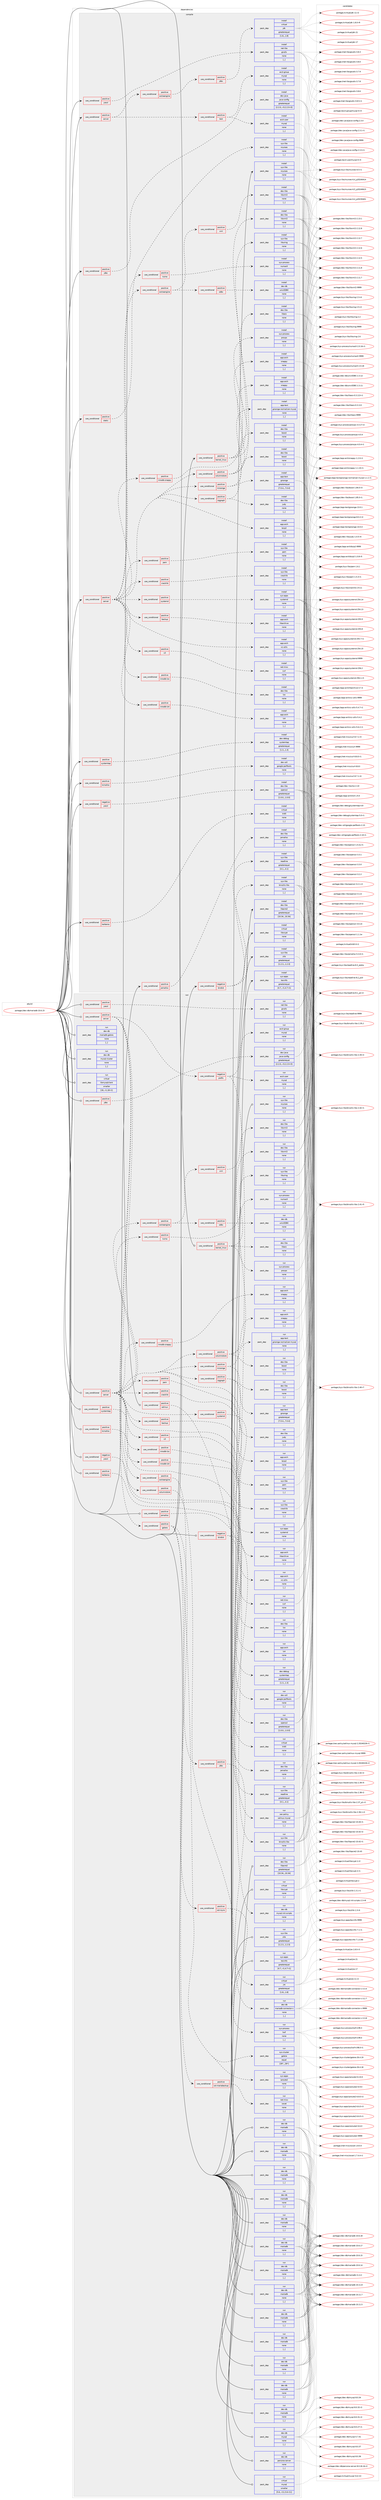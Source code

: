 digraph prolog {

# *************
# Graph options
# *************

newrank=true;
concentrate=true;
compound=true;
graph [rankdir=LR,fontname=Helvetica,fontsize=10,ranksep=1.5];#, ranksep=2.5, nodesep=0.2];
edge  [arrowhead=vee];
node  [fontname=Helvetica,fontsize=10];

# **********
# The ebuild
# **********

subgraph cluster_leftcol {
color=gray;
label=<<i>ebuild</i>>;
id [label="portage://dev-db/mariadb-10.6.15", color=red, width=4, href="../dev-db/mariadb-10.6.15.svg"];
}

# ****************
# The dependencies
# ****************

subgraph cluster_midcol {
color=gray;
label=<<i>dependencies</i>>;
subgraph cluster_compile {
fillcolor="#eeeeee";
style=filled;
label=<<i>compile</i>>;
subgraph cond17697 {
dependency67350 [label=<<TABLE BORDER="0" CELLBORDER="1" CELLSPACING="0" CELLPADDING="4"><TR><TD ROWSPAN="3" CELLPADDING="10">use_conditional</TD></TR><TR><TD>negative</TD></TR><TR><TD>bindist</TD></TR></TABLE>>, shape=none, color=red];
subgraph pack48729 {
dependency67351 [label=<<TABLE BORDER="0" CELLBORDER="1" CELLSPACING="0" CELLPADDING="4" WIDTH="220"><TR><TD ROWSPAN="6" CELLPADDING="30">pack_dep</TD></TR><TR><TD WIDTH="110">install</TD></TR><TR><TD>sys-libs</TD></TR><TR><TD>binutils-libs</TD></TR><TR><TD>none</TD></TR><TR><TD>[,,]</TD></TR></TABLE>>, shape=none, color=blue];
}
dependency67350:e -> dependency67351:w [weight=20,style="dashed",arrowhead="vee"];
subgraph pack48730 {
dependency67352 [label=<<TABLE BORDER="0" CELLBORDER="1" CELLSPACING="0" CELLPADDING="4" WIDTH="220"><TR><TD ROWSPAN="6" CELLPADDING="30">pack_dep</TD></TR><TR><TD WIDTH="110">install</TD></TR><TR><TD>sys-libs</TD></TR><TR><TD>readline</TD></TR><TR><TD>greaterequal</TD></TR><TR><TD>[4.1,,,4.1]</TD></TR></TABLE>>, shape=none, color=blue];
}
dependency67350:e -> dependency67352:w [weight=20,style="dashed",arrowhead="vee"];
}
id:e -> dependency67350:w [weight=20,style="solid",arrowhead="vee"];
subgraph cond17698 {
dependency67353 [label=<<TABLE BORDER="0" CELLBORDER="1" CELLSPACING="0" CELLPADDING="4"><TR><TD ROWSPAN="3" CELLPADDING="10">use_conditional</TD></TR><TR><TD>negative</TD></TR><TR><TD>yassl</TD></TR></TABLE>>, shape=none, color=red];
subgraph pack48731 {
dependency67354 [label=<<TABLE BORDER="0" CELLBORDER="1" CELLSPACING="0" CELLPADDING="4" WIDTH="220"><TR><TD ROWSPAN="6" CELLPADDING="30">pack_dep</TD></TR><TR><TD WIDTH="110">install</TD></TR><TR><TD>dev-libs</TD></TR><TR><TD>openssl</TD></TR><TR><TD>greaterequal</TD></TR><TR><TD>[1.0.0,,,1.0.0]</TD></TR></TABLE>>, shape=none, color=blue];
}
dependency67353:e -> dependency67354:w [weight=20,style="dashed",arrowhead="vee"];
}
id:e -> dependency67353:w [weight=20,style="solid",arrowhead="vee"];
subgraph cond17699 {
dependency67355 [label=<<TABLE BORDER="0" CELLBORDER="1" CELLSPACING="0" CELLPADDING="4"><TR><TD ROWSPAN="3" CELLPADDING="10">use_conditional</TD></TR><TR><TD>positive</TD></TR><TR><TD>jdbc</TD></TR></TABLE>>, shape=none, color=red];
subgraph pack48732 {
dependency67356 [label=<<TABLE BORDER="0" CELLBORDER="1" CELLSPACING="0" CELLPADDING="4" WIDTH="220"><TR><TD ROWSPAN="6" CELLPADDING="30">pack_dep</TD></TR><TR><TD WIDTH="110">install</TD></TR><TR><TD>dev-java</TD></TR><TR><TD>java-config</TD></TR><TR><TD>greaterequal</TD></TR><TR><TD>[2.2.0,,-r3,2.2.0-r3]</TD></TR></TABLE>>, shape=none, color=blue];
}
dependency67355:e -> dependency67356:w [weight=20,style="dashed",arrowhead="vee"];
}
id:e -> dependency67355:w [weight=20,style="solid",arrowhead="vee"];
subgraph cond17700 {
dependency67357 [label=<<TABLE BORDER="0" CELLBORDER="1" CELLSPACING="0" CELLPADDING="4"><TR><TD ROWSPAN="3" CELLPADDING="10">use_conditional</TD></TR><TR><TD>positive</TD></TR><TR><TD>jemalloc</TD></TR></TABLE>>, shape=none, color=red];
subgraph pack48733 {
dependency67358 [label=<<TABLE BORDER="0" CELLBORDER="1" CELLSPACING="0" CELLPADDING="4" WIDTH="220"><TR><TD ROWSPAN="6" CELLPADDING="30">pack_dep</TD></TR><TR><TD WIDTH="110">install</TD></TR><TR><TD>dev-libs</TD></TR><TR><TD>jemalloc</TD></TR><TR><TD>none</TD></TR><TR><TD>[,,]</TD></TR></TABLE>>, shape=none, color=blue];
}
dependency67357:e -> dependency67358:w [weight=20,style="dashed",arrowhead="vee"];
}
id:e -> dependency67357:w [weight=20,style="solid",arrowhead="vee"];
subgraph cond17701 {
dependency67359 [label=<<TABLE BORDER="0" CELLBORDER="1" CELLSPACING="0" CELLPADDING="4"><TR><TD ROWSPAN="3" CELLPADDING="10">use_conditional</TD></TR><TR><TD>positive</TD></TR><TR><TD>kerberos</TD></TR></TABLE>>, shape=none, color=red];
subgraph pack48734 {
dependency67360 [label=<<TABLE BORDER="0" CELLBORDER="1" CELLSPACING="0" CELLPADDING="4" WIDTH="220"><TR><TD ROWSPAN="6" CELLPADDING="30">pack_dep</TD></TR><TR><TD WIDTH="110">install</TD></TR><TR><TD>virtual</TD></TR><TR><TD>krb5</TD></TR><TR><TD>none</TD></TR><TR><TD>[,,]</TD></TR></TABLE>>, shape=none, color=blue];
}
dependency67359:e -> dependency67360:w [weight=20,style="dashed",arrowhead="vee"];
}
id:e -> dependency67359:w [weight=20,style="solid",arrowhead="vee"];
subgraph cond17702 {
dependency67361 [label=<<TABLE BORDER="0" CELLBORDER="1" CELLSPACING="0" CELLPADDING="4"><TR><TD ROWSPAN="3" CELLPADDING="10">use_conditional</TD></TR><TR><TD>positive</TD></TR><TR><TD>kernel_linux</TD></TR></TABLE>>, shape=none, color=red];
subgraph pack48735 {
dependency67362 [label=<<TABLE BORDER="0" CELLBORDER="1" CELLSPACING="0" CELLPADDING="4" WIDTH="220"><TR><TD ROWSPAN="6" CELLPADDING="30">pack_dep</TD></TR><TR><TD WIDTH="110">install</TD></TR><TR><TD>dev-libs</TD></TR><TR><TD>libaio</TD></TR><TR><TD>none</TD></TR><TR><TD>[,,]</TD></TR></TABLE>>, shape=none, color=blue];
}
dependency67361:e -> dependency67362:w [weight=20,style="dashed",arrowhead="vee"];
subgraph pack48736 {
dependency67363 [label=<<TABLE BORDER="0" CELLBORDER="1" CELLSPACING="0" CELLPADDING="4" WIDTH="220"><TR><TD ROWSPAN="6" CELLPADDING="30">pack_dep</TD></TR><TR><TD WIDTH="110">install</TD></TR><TR><TD>sys-libs</TD></TR><TR><TD>liburing</TD></TR><TR><TD>none</TD></TR><TR><TD>[,,]</TD></TR></TABLE>>, shape=none, color=blue];
}
dependency67361:e -> dependency67363:w [weight=20,style="dashed",arrowhead="vee"];
subgraph pack48737 {
dependency67364 [label=<<TABLE BORDER="0" CELLBORDER="1" CELLSPACING="0" CELLPADDING="4" WIDTH="220"><TR><TD ROWSPAN="6" CELLPADDING="30">pack_dep</TD></TR><TR><TD WIDTH="110">install</TD></TR><TR><TD>sys-process</TD></TR><TR><TD>procps</TD></TR><TR><TD>none</TD></TR><TR><TD>[,,]</TD></TR></TABLE>>, shape=none, color=blue];
}
dependency67361:e -> dependency67364:w [weight=20,style="dashed",arrowhead="vee"];
}
id:e -> dependency67361:w [weight=20,style="solid",arrowhead="vee"];
subgraph cond17703 {
dependency67365 [label=<<TABLE BORDER="0" CELLBORDER="1" CELLSPACING="0" CELLPADDING="4"><TR><TD ROWSPAN="3" CELLPADDING="10">use_conditional</TD></TR><TR><TD>positive</TD></TR><TR><TD>server</TD></TR></TABLE>>, shape=none, color=red];
subgraph cond17704 {
dependency67366 [label=<<TABLE BORDER="0" CELLBORDER="1" CELLSPACING="0" CELLPADDING="4"><TR><TD ROWSPAN="3" CELLPADDING="10">use_conditional</TD></TR><TR><TD>positive</TD></TR><TR><TD>extraengine</TD></TR></TABLE>>, shape=none, color=red];
subgraph cond17705 {
dependency67367 [label=<<TABLE BORDER="0" CELLBORDER="1" CELLSPACING="0" CELLPADDING="4"><TR><TD ROWSPAN="3" CELLPADDING="10">use_conditional</TD></TR><TR><TD>positive</TD></TR><TR><TD>jdbc</TD></TR></TABLE>>, shape=none, color=red];
subgraph pack48738 {
dependency67368 [label=<<TABLE BORDER="0" CELLBORDER="1" CELLSPACING="0" CELLPADDING="4" WIDTH="220"><TR><TD ROWSPAN="6" CELLPADDING="30">pack_dep</TD></TR><TR><TD WIDTH="110">install</TD></TR><TR><TD>virtual</TD></TR><TR><TD>jdk</TD></TR><TR><TD>greaterequal</TD></TR><TR><TD>[1.8,,,1.8]</TD></TR></TABLE>>, shape=none, color=blue];
}
dependency67367:e -> dependency67368:w [weight=20,style="dashed",arrowhead="vee"];
}
dependency67366:e -> dependency67367:w [weight=20,style="dashed",arrowhead="vee"];
}
dependency67365:e -> dependency67366:w [weight=20,style="dashed",arrowhead="vee"];
subgraph cond17706 {
dependency67369 [label=<<TABLE BORDER="0" CELLBORDER="1" CELLSPACING="0" CELLPADDING="4"><TR><TD ROWSPAN="3" CELLPADDING="10">use_conditional</TD></TR><TR><TD>positive</TD></TR><TR><TD>test</TD></TR></TABLE>>, shape=none, color=red];
subgraph pack48739 {
dependency67370 [label=<<TABLE BORDER="0" CELLBORDER="1" CELLSPACING="0" CELLPADDING="4" WIDTH="220"><TR><TD ROWSPAN="6" CELLPADDING="30">pack_dep</TD></TR><TR><TD WIDTH="110">install</TD></TR><TR><TD>acct-group</TD></TR><TR><TD>mysql</TD></TR><TR><TD>none</TD></TR><TR><TD>[,,]</TD></TR></TABLE>>, shape=none, color=blue];
}
dependency67369:e -> dependency67370:w [weight=20,style="dashed",arrowhead="vee"];
subgraph pack48740 {
dependency67371 [label=<<TABLE BORDER="0" CELLBORDER="1" CELLSPACING="0" CELLPADDING="4" WIDTH="220"><TR><TD ROWSPAN="6" CELLPADDING="30">pack_dep</TD></TR><TR><TD WIDTH="110">install</TD></TR><TR><TD>acct-user</TD></TR><TR><TD>mysql</TD></TR><TR><TD>none</TD></TR><TR><TD>[,,]</TD></TR></TABLE>>, shape=none, color=blue];
}
dependency67369:e -> dependency67371:w [weight=20,style="dashed",arrowhead="vee"];
}
dependency67365:e -> dependency67369:w [weight=20,style="dashed",arrowhead="vee"];
}
id:e -> dependency67365:w [weight=20,style="solid",arrowhead="vee"];
subgraph cond17707 {
dependency67372 [label=<<TABLE BORDER="0" CELLBORDER="1" CELLSPACING="0" CELLPADDING="4"><TR><TD ROWSPAN="3" CELLPADDING="10">use_conditional</TD></TR><TR><TD>positive</TD></TR><TR><TD>server</TD></TR></TABLE>>, shape=none, color=red];
subgraph pack48741 {
dependency67373 [label=<<TABLE BORDER="0" CELLBORDER="1" CELLSPACING="0" CELLPADDING="4" WIDTH="220"><TR><TD ROWSPAN="6" CELLPADDING="30">pack_dep</TD></TR><TR><TD WIDTH="110">install</TD></TR><TR><TD>app-arch</TD></TR><TR><TD>bzip2</TD></TR><TR><TD>none</TD></TR><TR><TD>[,,]</TD></TR></TABLE>>, shape=none, color=blue];
}
dependency67372:e -> dependency67373:w [weight=20,style="dashed",arrowhead="vee"];
subgraph pack48742 {
dependency67374 [label=<<TABLE BORDER="0" CELLBORDER="1" CELLSPACING="0" CELLPADDING="4" WIDTH="220"><TR><TD ROWSPAN="6" CELLPADDING="30">pack_dep</TD></TR><TR><TD WIDTH="110">install</TD></TR><TR><TD>app-arch</TD></TR><TR><TD>xz-utils</TD></TR><TR><TD>none</TD></TR><TR><TD>[,,]</TD></TR></TABLE>>, shape=none, color=blue];
}
dependency67372:e -> dependency67374:w [weight=20,style="dashed",arrowhead="vee"];
subgraph cond17708 {
dependency67375 [label=<<TABLE BORDER="0" CELLBORDER="1" CELLSPACING="0" CELLPADDING="4"><TR><TD ROWSPAN="3" CELLPADDING="10">use_conditional</TD></TR><TR><TD>positive</TD></TR><TR><TD>backup</TD></TR></TABLE>>, shape=none, color=red];
subgraph pack48743 {
dependency67376 [label=<<TABLE BORDER="0" CELLBORDER="1" CELLSPACING="0" CELLPADDING="4" WIDTH="220"><TR><TD ROWSPAN="6" CELLPADDING="30">pack_dep</TD></TR><TR><TD WIDTH="110">install</TD></TR><TR><TD>app-arch</TD></TR><TR><TD>libarchive</TD></TR><TR><TD>none</TD></TR><TR><TD>[,,]</TD></TR></TABLE>>, shape=none, color=blue];
}
dependency67375:e -> dependency67376:w [weight=20,style="dashed",arrowhead="vee"];
}
dependency67372:e -> dependency67375:w [weight=20,style="dashed",arrowhead="vee"];
subgraph cond17709 {
dependency67377 [label=<<TABLE BORDER="0" CELLBORDER="1" CELLSPACING="0" CELLPADDING="4"><TR><TD ROWSPAN="3" CELLPADDING="10">use_conditional</TD></TR><TR><TD>positive</TD></TR><TR><TD>columnstore</TD></TR></TABLE>>, shape=none, color=red];
subgraph pack48744 {
dependency67378 [label=<<TABLE BORDER="0" CELLBORDER="1" CELLSPACING="0" CELLPADDING="4" WIDTH="220"><TR><TD ROWSPAN="6" CELLPADDING="30">pack_dep</TD></TR><TR><TD WIDTH="110">install</TD></TR><TR><TD>app-arch</TD></TR><TR><TD>snappy</TD></TR><TR><TD>none</TD></TR><TR><TD>[,,]</TD></TR></TABLE>>, shape=none, color=blue];
}
dependency67377:e -> dependency67378:w [weight=20,style="dashed",arrowhead="vee"];
subgraph pack48745 {
dependency67379 [label=<<TABLE BORDER="0" CELLBORDER="1" CELLSPACING="0" CELLPADDING="4" WIDTH="220"><TR><TD ROWSPAN="6" CELLPADDING="30">pack_dep</TD></TR><TR><TD WIDTH="110">install</TD></TR><TR><TD>dev-libs</TD></TR><TR><TD>boost</TD></TR><TR><TD>none</TD></TR><TR><TD>[,,]</TD></TR></TABLE>>, shape=none, color=blue];
}
dependency67377:e -> dependency67379:w [weight=20,style="dashed",arrowhead="vee"];
subgraph pack48746 {
dependency67380 [label=<<TABLE BORDER="0" CELLBORDER="1" CELLSPACING="0" CELLPADDING="4" WIDTH="220"><TR><TD ROWSPAN="6" CELLPADDING="30">pack_dep</TD></TR><TR><TD WIDTH="110">install</TD></TR><TR><TD>dev-libs</TD></TR><TR><TD>libxml2</TD></TR><TR><TD>none</TD></TR><TR><TD>[,,]</TD></TR></TABLE>>, shape=none, color=blue];
}
dependency67377:e -> dependency67380:w [weight=20,style="dashed",arrowhead="vee"];
}
dependency67372:e -> dependency67377:w [weight=20,style="dashed",arrowhead="vee"];
subgraph cond17710 {
dependency67381 [label=<<TABLE BORDER="0" CELLBORDER="1" CELLSPACING="0" CELLPADDING="4"><TR><TD ROWSPAN="3" CELLPADDING="10">use_conditional</TD></TR><TR><TD>positive</TD></TR><TR><TD>cracklib</TD></TR></TABLE>>, shape=none, color=red];
subgraph pack48747 {
dependency67382 [label=<<TABLE BORDER="0" CELLBORDER="1" CELLSPACING="0" CELLPADDING="4" WIDTH="220"><TR><TD ROWSPAN="6" CELLPADDING="30">pack_dep</TD></TR><TR><TD WIDTH="110">install</TD></TR><TR><TD>sys-libs</TD></TR><TR><TD>cracklib</TD></TR><TR><TD>none</TD></TR><TR><TD>[,,]</TD></TR></TABLE>>, shape=none, color=blue];
}
dependency67381:e -> dependency67382:w [weight=20,style="dashed",arrowhead="vee"];
}
dependency67372:e -> dependency67381:w [weight=20,style="dashed",arrowhead="vee"];
subgraph cond17711 {
dependency67383 [label=<<TABLE BORDER="0" CELLBORDER="1" CELLSPACING="0" CELLPADDING="4"><TR><TD ROWSPAN="3" CELLPADDING="10">use_conditional</TD></TR><TR><TD>positive</TD></TR><TR><TD>extraengine</TD></TR></TABLE>>, shape=none, color=red];
subgraph cond17712 {
dependency67384 [label=<<TABLE BORDER="0" CELLBORDER="1" CELLSPACING="0" CELLPADDING="4"><TR><TD ROWSPAN="3" CELLPADDING="10">use_conditional</TD></TR><TR><TD>positive</TD></TR><TR><TD>odbc</TD></TR></TABLE>>, shape=none, color=red];
subgraph pack48748 {
dependency67385 [label=<<TABLE BORDER="0" CELLBORDER="1" CELLSPACING="0" CELLPADDING="4" WIDTH="220"><TR><TD ROWSPAN="6" CELLPADDING="30">pack_dep</TD></TR><TR><TD WIDTH="110">install</TD></TR><TR><TD>dev-db</TD></TR><TR><TD>unixODBC</TD></TR><TR><TD>none</TD></TR><TR><TD>[,,]</TD></TR></TABLE>>, shape=none, color=blue];
}
dependency67384:e -> dependency67385:w [weight=20,style="dashed",arrowhead="vee"];
}
dependency67383:e -> dependency67384:w [weight=20,style="dashed",arrowhead="vee"];
subgraph cond17713 {
dependency67386 [label=<<TABLE BORDER="0" CELLBORDER="1" CELLSPACING="0" CELLPADDING="4"><TR><TD ROWSPAN="3" CELLPADDING="10">use_conditional</TD></TR><TR><TD>positive</TD></TR><TR><TD>xml</TD></TR></TABLE>>, shape=none, color=red];
subgraph pack48749 {
dependency67387 [label=<<TABLE BORDER="0" CELLBORDER="1" CELLSPACING="0" CELLPADDING="4" WIDTH="220"><TR><TD ROWSPAN="6" CELLPADDING="30">pack_dep</TD></TR><TR><TD WIDTH="110">install</TD></TR><TR><TD>dev-libs</TD></TR><TR><TD>libxml2</TD></TR><TR><TD>none</TD></TR><TR><TD>[,,]</TD></TR></TABLE>>, shape=none, color=blue];
}
dependency67386:e -> dependency67387:w [weight=20,style="dashed",arrowhead="vee"];
}
dependency67383:e -> dependency67386:w [weight=20,style="dashed",arrowhead="vee"];
}
dependency67372:e -> dependency67383:w [weight=20,style="dashed",arrowhead="vee"];
subgraph cond17714 {
dependency67388 [label=<<TABLE BORDER="0" CELLBORDER="1" CELLSPACING="0" CELLPADDING="4"><TR><TD ROWSPAN="3" CELLPADDING="10">use_conditional</TD></TR><TR><TD>positive</TD></TR><TR><TD>innodb-lz4</TD></TR></TABLE>>, shape=none, color=red];
subgraph pack48750 {
dependency67389 [label=<<TABLE BORDER="0" CELLBORDER="1" CELLSPACING="0" CELLPADDING="4" WIDTH="220"><TR><TD ROWSPAN="6" CELLPADDING="30">pack_dep</TD></TR><TR><TD WIDTH="110">install</TD></TR><TR><TD>app-arch</TD></TR><TR><TD>lz4</TD></TR><TR><TD>none</TD></TR><TR><TD>[,,]</TD></TR></TABLE>>, shape=none, color=blue];
}
dependency67388:e -> dependency67389:w [weight=20,style="dashed",arrowhead="vee"];
}
dependency67372:e -> dependency67388:w [weight=20,style="dashed",arrowhead="vee"];
subgraph cond17715 {
dependency67390 [label=<<TABLE BORDER="0" CELLBORDER="1" CELLSPACING="0" CELLPADDING="4"><TR><TD ROWSPAN="3" CELLPADDING="10">use_conditional</TD></TR><TR><TD>positive</TD></TR><TR><TD>innodb-lzo</TD></TR></TABLE>>, shape=none, color=red];
subgraph pack48751 {
dependency67391 [label=<<TABLE BORDER="0" CELLBORDER="1" CELLSPACING="0" CELLPADDING="4" WIDTH="220"><TR><TD ROWSPAN="6" CELLPADDING="30">pack_dep</TD></TR><TR><TD WIDTH="110">install</TD></TR><TR><TD>dev-libs</TD></TR><TR><TD>lzo</TD></TR><TR><TD>none</TD></TR><TR><TD>[,,]</TD></TR></TABLE>>, shape=none, color=blue];
}
dependency67390:e -> dependency67391:w [weight=20,style="dashed",arrowhead="vee"];
}
dependency67372:e -> dependency67390:w [weight=20,style="dashed",arrowhead="vee"];
subgraph cond17716 {
dependency67392 [label=<<TABLE BORDER="0" CELLBORDER="1" CELLSPACING="0" CELLPADDING="4"><TR><TD ROWSPAN="3" CELLPADDING="10">use_conditional</TD></TR><TR><TD>positive</TD></TR><TR><TD>innodb-snappy</TD></TR></TABLE>>, shape=none, color=red];
subgraph pack48752 {
dependency67393 [label=<<TABLE BORDER="0" CELLBORDER="1" CELLSPACING="0" CELLPADDING="4" WIDTH="220"><TR><TD ROWSPAN="6" CELLPADDING="30">pack_dep</TD></TR><TR><TD WIDTH="110">install</TD></TR><TR><TD>app-arch</TD></TR><TR><TD>snappy</TD></TR><TR><TD>none</TD></TR><TR><TD>[,,]</TD></TR></TABLE>>, shape=none, color=blue];
}
dependency67392:e -> dependency67393:w [weight=20,style="dashed",arrowhead="vee"];
}
dependency67372:e -> dependency67392:w [weight=20,style="dashed",arrowhead="vee"];
subgraph cond17717 {
dependency67394 [label=<<TABLE BORDER="0" CELLBORDER="1" CELLSPACING="0" CELLPADDING="4"><TR><TD ROWSPAN="3" CELLPADDING="10">use_conditional</TD></TR><TR><TD>positive</TD></TR><TR><TD>mroonga</TD></TR></TABLE>>, shape=none, color=red];
subgraph pack48753 {
dependency67395 [label=<<TABLE BORDER="0" CELLBORDER="1" CELLSPACING="0" CELLPADDING="4" WIDTH="220"><TR><TD ROWSPAN="6" CELLPADDING="30">pack_dep</TD></TR><TR><TD WIDTH="110">install</TD></TR><TR><TD>app-text</TD></TR><TR><TD>groonga-normalizer-mysql</TD></TR><TR><TD>none</TD></TR><TR><TD>[,,]</TD></TR></TABLE>>, shape=none, color=blue];
}
dependency67394:e -> dependency67395:w [weight=20,style="dashed",arrowhead="vee"];
subgraph pack48754 {
dependency67396 [label=<<TABLE BORDER="0" CELLBORDER="1" CELLSPACING="0" CELLPADDING="4" WIDTH="220"><TR><TD ROWSPAN="6" CELLPADDING="30">pack_dep</TD></TR><TR><TD WIDTH="110">install</TD></TR><TR><TD>app-text</TD></TR><TR><TD>groonga</TD></TR><TR><TD>greaterequal</TD></TR><TR><TD>[7.0.4,,,7.0.4]</TD></TR></TABLE>>, shape=none, color=blue];
}
dependency67394:e -> dependency67396:w [weight=20,style="dashed",arrowhead="vee"];
}
dependency67372:e -> dependency67394:w [weight=20,style="dashed",arrowhead="vee"];
subgraph cond17718 {
dependency67397 [label=<<TABLE BORDER="0" CELLBORDER="1" CELLSPACING="0" CELLPADDING="4"><TR><TD ROWSPAN="3" CELLPADDING="10">use_conditional</TD></TR><TR><TD>positive</TD></TR><TR><TD>numa</TD></TR></TABLE>>, shape=none, color=red];
subgraph pack48755 {
dependency67398 [label=<<TABLE BORDER="0" CELLBORDER="1" CELLSPACING="0" CELLPADDING="4" WIDTH="220"><TR><TD ROWSPAN="6" CELLPADDING="30">pack_dep</TD></TR><TR><TD WIDTH="110">install</TD></TR><TR><TD>sys-process</TD></TR><TR><TD>numactl</TD></TR><TR><TD>none</TD></TR><TR><TD>[,,]</TD></TR></TABLE>>, shape=none, color=blue];
}
dependency67397:e -> dependency67398:w [weight=20,style="dashed",arrowhead="vee"];
}
dependency67372:e -> dependency67397:w [weight=20,style="dashed",arrowhead="vee"];
subgraph cond17719 {
dependency67399 [label=<<TABLE BORDER="0" CELLBORDER="1" CELLSPACING="0" CELLPADDING="4"><TR><TD ROWSPAN="3" CELLPADDING="10">use_conditional</TD></TR><TR><TD>positive</TD></TR><TR><TD>oqgraph</TD></TR></TABLE>>, shape=none, color=red];
subgraph pack48756 {
dependency67400 [label=<<TABLE BORDER="0" CELLBORDER="1" CELLSPACING="0" CELLPADDING="4" WIDTH="220"><TR><TD ROWSPAN="6" CELLPADDING="30">pack_dep</TD></TR><TR><TD WIDTH="110">install</TD></TR><TR><TD>dev-libs</TD></TR><TR><TD>boost</TD></TR><TR><TD>none</TD></TR><TR><TD>[,,]</TD></TR></TABLE>>, shape=none, color=blue];
}
dependency67399:e -> dependency67400:w [weight=20,style="dashed",arrowhead="vee"];
subgraph pack48757 {
dependency67401 [label=<<TABLE BORDER="0" CELLBORDER="1" CELLSPACING="0" CELLPADDING="4" WIDTH="220"><TR><TD ROWSPAN="6" CELLPADDING="30">pack_dep</TD></TR><TR><TD WIDTH="110">install</TD></TR><TR><TD>dev-libs</TD></TR><TR><TD>judy</TD></TR><TR><TD>none</TD></TR><TR><TD>[,,]</TD></TR></TABLE>>, shape=none, color=blue];
}
dependency67399:e -> dependency67401:w [weight=20,style="dashed",arrowhead="vee"];
}
dependency67372:e -> dependency67399:w [weight=20,style="dashed",arrowhead="vee"];
subgraph cond17720 {
dependency67402 [label=<<TABLE BORDER="0" CELLBORDER="1" CELLSPACING="0" CELLPADDING="4"><TR><TD ROWSPAN="3" CELLPADDING="10">use_conditional</TD></TR><TR><TD>positive</TD></TR><TR><TD>pam</TD></TR></TABLE>>, shape=none, color=red];
subgraph pack48758 {
dependency67403 [label=<<TABLE BORDER="0" CELLBORDER="1" CELLSPACING="0" CELLPADDING="4" WIDTH="220"><TR><TD ROWSPAN="6" CELLPADDING="30">pack_dep</TD></TR><TR><TD WIDTH="110">install</TD></TR><TR><TD>sys-libs</TD></TR><TR><TD>pam</TD></TR><TR><TD>none</TD></TR><TR><TD>[,,]</TD></TR></TABLE>>, shape=none, color=blue];
}
dependency67402:e -> dependency67403:w [weight=20,style="dashed",arrowhead="vee"];
}
dependency67372:e -> dependency67402:w [weight=20,style="dashed",arrowhead="vee"];
subgraph cond17721 {
dependency67404 [label=<<TABLE BORDER="0" CELLBORDER="1" CELLSPACING="0" CELLPADDING="4"><TR><TD ROWSPAN="3" CELLPADDING="10">use_conditional</TD></TR><TR><TD>positive</TD></TR><TR><TD>s3</TD></TR></TABLE>>, shape=none, color=red];
subgraph pack48759 {
dependency67405 [label=<<TABLE BORDER="0" CELLBORDER="1" CELLSPACING="0" CELLPADDING="4" WIDTH="220"><TR><TD ROWSPAN="6" CELLPADDING="30">pack_dep</TD></TR><TR><TD WIDTH="110">install</TD></TR><TR><TD>net-misc</TD></TR><TR><TD>curl</TD></TR><TR><TD>none</TD></TR><TR><TD>[,,]</TD></TR></TABLE>>, shape=none, color=blue];
}
dependency67404:e -> dependency67405:w [weight=20,style="dashed",arrowhead="vee"];
}
dependency67372:e -> dependency67404:w [weight=20,style="dashed",arrowhead="vee"];
subgraph cond17722 {
dependency67406 [label=<<TABLE BORDER="0" CELLBORDER="1" CELLSPACING="0" CELLPADDING="4"><TR><TD ROWSPAN="3" CELLPADDING="10">use_conditional</TD></TR><TR><TD>positive</TD></TR><TR><TD>systemd</TD></TR></TABLE>>, shape=none, color=red];
subgraph pack48760 {
dependency67407 [label=<<TABLE BORDER="0" CELLBORDER="1" CELLSPACING="0" CELLPADDING="4" WIDTH="220"><TR><TD ROWSPAN="6" CELLPADDING="30">pack_dep</TD></TR><TR><TD WIDTH="110">install</TD></TR><TR><TD>sys-apps</TD></TR><TR><TD>systemd</TD></TR><TR><TD>none</TD></TR><TR><TD>[,,]</TD></TR></TABLE>>, shape=none, color=blue];
}
dependency67406:e -> dependency67407:w [weight=20,style="dashed",arrowhead="vee"];
}
dependency67372:e -> dependency67406:w [weight=20,style="dashed",arrowhead="vee"];
}
id:e -> dependency67372:w [weight=20,style="solid",arrowhead="vee"];
subgraph cond17723 {
dependency67408 [label=<<TABLE BORDER="0" CELLBORDER="1" CELLSPACING="0" CELLPADDING="4"><TR><TD ROWSPAN="3" CELLPADDING="10">use_conditional</TD></TR><TR><TD>positive</TD></TR><TR><TD>static</TD></TR></TABLE>>, shape=none, color=red];
subgraph pack48761 {
dependency67409 [label=<<TABLE BORDER="0" CELLBORDER="1" CELLSPACING="0" CELLPADDING="4" WIDTH="220"><TR><TD ROWSPAN="6" CELLPADDING="30">pack_dep</TD></TR><TR><TD WIDTH="110">install</TD></TR><TR><TD>sys-libs</TD></TR><TR><TD>ncurses</TD></TR><TR><TD>none</TD></TR><TR><TD>[,,]</TD></TR></TABLE>>, shape=none, color=blue];
}
dependency67408:e -> dependency67409:w [weight=20,style="dashed",arrowhead="vee"];
}
id:e -> dependency67408:w [weight=20,style="solid",arrowhead="vee"];
subgraph cond17724 {
dependency67410 [label=<<TABLE BORDER="0" CELLBORDER="1" CELLSPACING="0" CELLPADDING="4"><TR><TD ROWSPAN="3" CELLPADDING="10">use_conditional</TD></TR><TR><TD>positive</TD></TR><TR><TD>systemtap</TD></TR></TABLE>>, shape=none, color=red];
subgraph pack48762 {
dependency67411 [label=<<TABLE BORDER="0" CELLBORDER="1" CELLSPACING="0" CELLPADDING="4" WIDTH="220"><TR><TD ROWSPAN="6" CELLPADDING="30">pack_dep</TD></TR><TR><TD WIDTH="110">install</TD></TR><TR><TD>dev-debug</TD></TR><TR><TD>systemtap</TD></TR><TR><TD>greaterequal</TD></TR><TR><TD>[1.3,,,1.3]</TD></TR></TABLE>>, shape=none, color=blue];
}
dependency67410:e -> dependency67411:w [weight=20,style="dashed",arrowhead="vee"];
}
id:e -> dependency67410:w [weight=20,style="solid",arrowhead="vee"];
subgraph cond17725 {
dependency67412 [label=<<TABLE BORDER="0" CELLBORDER="1" CELLSPACING="0" CELLPADDING="4"><TR><TD ROWSPAN="3" CELLPADDING="10">use_conditional</TD></TR><TR><TD>positive</TD></TR><TR><TD>tcmalloc</TD></TR></TABLE>>, shape=none, color=red];
subgraph pack48763 {
dependency67413 [label=<<TABLE BORDER="0" CELLBORDER="1" CELLSPACING="0" CELLPADDING="4" WIDTH="220"><TR><TD ROWSPAN="6" CELLPADDING="30">pack_dep</TD></TR><TR><TD WIDTH="110">install</TD></TR><TR><TD>dev-util</TD></TR><TR><TD>google-perftools</TD></TR><TR><TD>none</TD></TR><TR><TD>[,,]</TD></TR></TABLE>>, shape=none, color=blue];
}
dependency67412:e -> dependency67413:w [weight=20,style="dashed",arrowhead="vee"];
}
id:e -> dependency67412:w [weight=20,style="solid",arrowhead="vee"];
subgraph cond17726 {
dependency67414 [label=<<TABLE BORDER="0" CELLBORDER="1" CELLSPACING="0" CELLPADDING="4"><TR><TD ROWSPAN="3" CELLPADDING="10">use_conditional</TD></TR><TR><TD>positive</TD></TR><TR><TD>yassl</TD></TR></TABLE>>, shape=none, color=red];
subgraph pack48764 {
dependency67415 [label=<<TABLE BORDER="0" CELLBORDER="1" CELLSPACING="0" CELLPADDING="4" WIDTH="220"><TR><TD ROWSPAN="6" CELLPADDING="30">pack_dep</TD></TR><TR><TD WIDTH="110">install</TD></TR><TR><TD>net-libs</TD></TR><TR><TD>gnutls</TD></TR><TR><TD>none</TD></TR><TR><TD>[,,]</TD></TR></TABLE>>, shape=none, color=blue];
}
dependency67414:e -> dependency67415:w [weight=20,style="dashed",arrowhead="vee"];
}
id:e -> dependency67414:w [weight=20,style="solid",arrowhead="vee"];
subgraph pack48765 {
dependency67416 [label=<<TABLE BORDER="0" CELLBORDER="1" CELLSPACING="0" CELLPADDING="4" WIDTH="220"><TR><TD ROWSPAN="6" CELLPADDING="30">pack_dep</TD></TR><TR><TD WIDTH="110">install</TD></TR><TR><TD>dev-libs</TD></TR><TR><TD>libpcre2</TD></TR><TR><TD>greaterequal</TD></TR><TR><TD>[10.34,,,10.34]</TD></TR></TABLE>>, shape=none, color=blue];
}
id:e -> dependency67416:w [weight=20,style="solid",arrowhead="vee"];
subgraph pack48766 {
dependency67417 [label=<<TABLE BORDER="0" CELLBORDER="1" CELLSPACING="0" CELLPADDING="4" WIDTH="220"><TR><TD ROWSPAN="6" CELLPADDING="30">pack_dep</TD></TR><TR><TD WIDTH="110">install</TD></TR><TR><TD>sys-apps</TD></TR><TR><TD>texinfo</TD></TR><TR><TD>greaterequal</TD></TR><TR><TD>[4.7,,-r1,4.7-r1]</TD></TR></TABLE>>, shape=none, color=blue];
}
id:e -> dependency67417:w [weight=20,style="solid",arrowhead="vee"];
subgraph pack48767 {
dependency67418 [label=<<TABLE BORDER="0" CELLBORDER="1" CELLSPACING="0" CELLPADDING="4" WIDTH="220"><TR><TD ROWSPAN="6" CELLPADDING="30">pack_dep</TD></TR><TR><TD WIDTH="110">install</TD></TR><TR><TD>sys-libs</TD></TR><TR><TD>ncurses</TD></TR><TR><TD>none</TD></TR><TR><TD>[,,]</TD></TR></TABLE>>, shape=none, color=blue];
}
id:e -> dependency67418:w [weight=20,style="solid",arrowhead="vee"];
subgraph pack48768 {
dependency67419 [label=<<TABLE BORDER="0" CELLBORDER="1" CELLSPACING="0" CELLPADDING="4" WIDTH="220"><TR><TD ROWSPAN="6" CELLPADDING="30">pack_dep</TD></TR><TR><TD WIDTH="110">install</TD></TR><TR><TD>sys-libs</TD></TR><TR><TD>zlib</TD></TR><TR><TD>greaterequal</TD></TR><TR><TD>[1.2.3,,,1.2.3]</TD></TR></TABLE>>, shape=none, color=blue];
}
id:e -> dependency67419:w [weight=20,style="solid",arrowhead="vee"];
subgraph pack48769 {
dependency67420 [label=<<TABLE BORDER="0" CELLBORDER="1" CELLSPACING="0" CELLPADDING="4" WIDTH="220"><TR><TD ROWSPAN="6" CELLPADDING="30">pack_dep</TD></TR><TR><TD WIDTH="110">install</TD></TR><TR><TD>virtual</TD></TR><TR><TD>libcrypt</TD></TR><TR><TD>none</TD></TR><TR><TD>[,,]</TD></TR></TABLE>>, shape=none, color=blue];
}
id:e -> dependency67420:w [weight=20,style="solid",arrowhead="vee"];
}
subgraph cluster_compileandrun {
fillcolor="#eeeeee";
style=filled;
label=<<i>compile and run</i>>;
}
subgraph cluster_run {
fillcolor="#eeeeee";
style=filled;
label=<<i>run</i>>;
subgraph cond17727 {
dependency67421 [label=<<TABLE BORDER="0" CELLBORDER="1" CELLSPACING="0" CELLPADDING="4"><TR><TD ROWSPAN="3" CELLPADDING="10">use_conditional</TD></TR><TR><TD>negative</TD></TR><TR><TD>bindist</TD></TR></TABLE>>, shape=none, color=red];
subgraph pack48770 {
dependency67422 [label=<<TABLE BORDER="0" CELLBORDER="1" CELLSPACING="0" CELLPADDING="4" WIDTH="220"><TR><TD ROWSPAN="6" CELLPADDING="30">pack_dep</TD></TR><TR><TD WIDTH="110">run</TD></TR><TR><TD>sys-libs</TD></TR><TR><TD>binutils-libs</TD></TR><TR><TD>none</TD></TR><TR><TD>[,,]</TD></TR></TABLE>>, shape=none, color=blue];
}
dependency67421:e -> dependency67422:w [weight=20,style="dashed",arrowhead="vee"];
subgraph pack48771 {
dependency67423 [label=<<TABLE BORDER="0" CELLBORDER="1" CELLSPACING="0" CELLPADDING="4" WIDTH="220"><TR><TD ROWSPAN="6" CELLPADDING="30">pack_dep</TD></TR><TR><TD WIDTH="110">run</TD></TR><TR><TD>sys-libs</TD></TR><TR><TD>readline</TD></TR><TR><TD>greaterequal</TD></TR><TR><TD>[4.1,,,4.1]</TD></TR></TABLE>>, shape=none, color=blue];
}
dependency67421:e -> dependency67423:w [weight=20,style="dashed",arrowhead="vee"];
}
id:e -> dependency67421:w [weight=20,style="solid",arrowhead="odot"];
subgraph cond17728 {
dependency67424 [label=<<TABLE BORDER="0" CELLBORDER="1" CELLSPACING="0" CELLPADDING="4"><TR><TD ROWSPAN="3" CELLPADDING="10">use_conditional</TD></TR><TR><TD>negative</TD></TR><TR><TD>yassl</TD></TR></TABLE>>, shape=none, color=red];
subgraph pack48772 {
dependency67425 [label=<<TABLE BORDER="0" CELLBORDER="1" CELLSPACING="0" CELLPADDING="4" WIDTH="220"><TR><TD ROWSPAN="6" CELLPADDING="30">pack_dep</TD></TR><TR><TD WIDTH="110">run</TD></TR><TR><TD>dev-libs</TD></TR><TR><TD>openssl</TD></TR><TR><TD>greaterequal</TD></TR><TR><TD>[1.0.0,,,1.0.0]</TD></TR></TABLE>>, shape=none, color=blue];
}
dependency67424:e -> dependency67425:w [weight=20,style="dashed",arrowhead="vee"];
}
id:e -> dependency67424:w [weight=20,style="solid",arrowhead="odot"];
subgraph cond17729 {
dependency67426 [label=<<TABLE BORDER="0" CELLBORDER="1" CELLSPACING="0" CELLPADDING="4"><TR><TD ROWSPAN="3" CELLPADDING="10">use_conditional</TD></TR><TR><TD>positive</TD></TR><TR><TD>jdbc</TD></TR></TABLE>>, shape=none, color=red];
subgraph pack48773 {
dependency67427 [label=<<TABLE BORDER="0" CELLBORDER="1" CELLSPACING="0" CELLPADDING="4" WIDTH="220"><TR><TD ROWSPAN="6" CELLPADDING="30">pack_dep</TD></TR><TR><TD WIDTH="110">run</TD></TR><TR><TD>dev-java</TD></TR><TR><TD>java-config</TD></TR><TR><TD>greaterequal</TD></TR><TR><TD>[2.2.0,,-r3,2.2.0-r3]</TD></TR></TABLE>>, shape=none, color=blue];
}
dependency67426:e -> dependency67427:w [weight=20,style="dashed",arrowhead="vee"];
}
id:e -> dependency67426:w [weight=20,style="solid",arrowhead="odot"];
subgraph cond17730 {
dependency67428 [label=<<TABLE BORDER="0" CELLBORDER="1" CELLSPACING="0" CELLPADDING="4"><TR><TD ROWSPAN="3" CELLPADDING="10">use_conditional</TD></TR><TR><TD>positive</TD></TR><TR><TD>jemalloc</TD></TR></TABLE>>, shape=none, color=red];
subgraph pack48774 {
dependency67429 [label=<<TABLE BORDER="0" CELLBORDER="1" CELLSPACING="0" CELLPADDING="4" WIDTH="220"><TR><TD ROWSPAN="6" CELLPADDING="30">pack_dep</TD></TR><TR><TD WIDTH="110">run</TD></TR><TR><TD>dev-libs</TD></TR><TR><TD>jemalloc</TD></TR><TR><TD>none</TD></TR><TR><TD>[,,]</TD></TR></TABLE>>, shape=none, color=blue];
}
dependency67428:e -> dependency67429:w [weight=20,style="dashed",arrowhead="vee"];
}
id:e -> dependency67428:w [weight=20,style="solid",arrowhead="odot"];
subgraph cond17731 {
dependency67430 [label=<<TABLE BORDER="0" CELLBORDER="1" CELLSPACING="0" CELLPADDING="4"><TR><TD ROWSPAN="3" CELLPADDING="10">use_conditional</TD></TR><TR><TD>positive</TD></TR><TR><TD>kerberos</TD></TR></TABLE>>, shape=none, color=red];
subgraph pack48775 {
dependency67431 [label=<<TABLE BORDER="0" CELLBORDER="1" CELLSPACING="0" CELLPADDING="4" WIDTH="220"><TR><TD ROWSPAN="6" CELLPADDING="30">pack_dep</TD></TR><TR><TD WIDTH="110">run</TD></TR><TR><TD>virtual</TD></TR><TR><TD>krb5</TD></TR><TR><TD>none</TD></TR><TR><TD>[,,]</TD></TR></TABLE>>, shape=none, color=blue];
}
dependency67430:e -> dependency67431:w [weight=20,style="dashed",arrowhead="vee"];
}
id:e -> dependency67430:w [weight=20,style="solid",arrowhead="odot"];
subgraph cond17732 {
dependency67432 [label=<<TABLE BORDER="0" CELLBORDER="1" CELLSPACING="0" CELLPADDING="4"><TR><TD ROWSPAN="3" CELLPADDING="10">use_conditional</TD></TR><TR><TD>positive</TD></TR><TR><TD>kernel_linux</TD></TR></TABLE>>, shape=none, color=red];
subgraph pack48776 {
dependency67433 [label=<<TABLE BORDER="0" CELLBORDER="1" CELLSPACING="0" CELLPADDING="4" WIDTH="220"><TR><TD ROWSPAN="6" CELLPADDING="30">pack_dep</TD></TR><TR><TD WIDTH="110">run</TD></TR><TR><TD>dev-libs</TD></TR><TR><TD>libaio</TD></TR><TR><TD>none</TD></TR><TR><TD>[,,]</TD></TR></TABLE>>, shape=none, color=blue];
}
dependency67432:e -> dependency67433:w [weight=20,style="dashed",arrowhead="vee"];
subgraph pack48777 {
dependency67434 [label=<<TABLE BORDER="0" CELLBORDER="1" CELLSPACING="0" CELLPADDING="4" WIDTH="220"><TR><TD ROWSPAN="6" CELLPADDING="30">pack_dep</TD></TR><TR><TD WIDTH="110">run</TD></TR><TR><TD>sys-libs</TD></TR><TR><TD>liburing</TD></TR><TR><TD>none</TD></TR><TR><TD>[,,]</TD></TR></TABLE>>, shape=none, color=blue];
}
dependency67432:e -> dependency67434:w [weight=20,style="dashed",arrowhead="vee"];
subgraph pack48778 {
dependency67435 [label=<<TABLE BORDER="0" CELLBORDER="1" CELLSPACING="0" CELLPADDING="4" WIDTH="220"><TR><TD ROWSPAN="6" CELLPADDING="30">pack_dep</TD></TR><TR><TD WIDTH="110">run</TD></TR><TR><TD>sys-process</TD></TR><TR><TD>procps</TD></TR><TR><TD>none</TD></TR><TR><TD>[,,]</TD></TR></TABLE>>, shape=none, color=blue];
}
dependency67432:e -> dependency67435:w [weight=20,style="dashed",arrowhead="vee"];
}
id:e -> dependency67432:w [weight=20,style="solid",arrowhead="odot"];
subgraph cond17733 {
dependency67436 [label=<<TABLE BORDER="0" CELLBORDER="1" CELLSPACING="0" CELLPADDING="4"><TR><TD ROWSPAN="3" CELLPADDING="10">use_conditional</TD></TR><TR><TD>positive</TD></TR><TR><TD>selinux</TD></TR></TABLE>>, shape=none, color=red];
subgraph pack48779 {
dependency67437 [label=<<TABLE BORDER="0" CELLBORDER="1" CELLSPACING="0" CELLPADDING="4" WIDTH="220"><TR><TD ROWSPAN="6" CELLPADDING="30">pack_dep</TD></TR><TR><TD WIDTH="110">run</TD></TR><TR><TD>sec-policy</TD></TR><TR><TD>selinux-mysql</TD></TR><TR><TD>none</TD></TR><TR><TD>[,,]</TD></TR></TABLE>>, shape=none, color=blue];
}
dependency67436:e -> dependency67437:w [weight=20,style="dashed",arrowhead="vee"];
}
id:e -> dependency67436:w [weight=20,style="solid",arrowhead="odot"];
subgraph cond17734 {
dependency67438 [label=<<TABLE BORDER="0" CELLBORDER="1" CELLSPACING="0" CELLPADDING="4"><TR><TD ROWSPAN="3" CELLPADDING="10">use_conditional</TD></TR><TR><TD>positive</TD></TR><TR><TD>server</TD></TR></TABLE>>, shape=none, color=red];
subgraph cond17735 {
dependency67439 [label=<<TABLE BORDER="0" CELLBORDER="1" CELLSPACING="0" CELLPADDING="4"><TR><TD ROWSPAN="3" CELLPADDING="10">use_conditional</TD></TR><TR><TD>positive</TD></TR><TR><TD>columnstore</TD></TR></TABLE>>, shape=none, color=red];
subgraph pack48780 {
dependency67440 [label=<<TABLE BORDER="0" CELLBORDER="1" CELLSPACING="0" CELLPADDING="4" WIDTH="220"><TR><TD ROWSPAN="6" CELLPADDING="30">pack_dep</TD></TR><TR><TD WIDTH="110">run</TD></TR><TR><TD>dev-db</TD></TR><TR><TD>mariadb-connector-c</TD></TR><TR><TD>none</TD></TR><TR><TD>[,,]</TD></TR></TABLE>>, shape=none, color=blue];
}
dependency67439:e -> dependency67440:w [weight=20,style="dashed",arrowhead="vee"];
}
dependency67438:e -> dependency67439:w [weight=20,style="dashed",arrowhead="vee"];
subgraph cond17736 {
dependency67441 [label=<<TABLE BORDER="0" CELLBORDER="1" CELLSPACING="0" CELLPADDING="4"><TR><TD ROWSPAN="3" CELLPADDING="10">use_conditional</TD></TR><TR><TD>positive</TD></TR><TR><TD>extraengine</TD></TR></TABLE>>, shape=none, color=red];
subgraph cond17737 {
dependency67442 [label=<<TABLE BORDER="0" CELLBORDER="1" CELLSPACING="0" CELLPADDING="4"><TR><TD ROWSPAN="3" CELLPADDING="10">use_conditional</TD></TR><TR><TD>positive</TD></TR><TR><TD>jdbc</TD></TR></TABLE>>, shape=none, color=red];
subgraph pack48781 {
dependency67443 [label=<<TABLE BORDER="0" CELLBORDER="1" CELLSPACING="0" CELLPADDING="4" WIDTH="220"><TR><TD ROWSPAN="6" CELLPADDING="30">pack_dep</TD></TR><TR><TD WIDTH="110">run</TD></TR><TR><TD>virtual</TD></TR><TR><TD>jre</TD></TR><TR><TD>greaterequal</TD></TR><TR><TD>[1.8,,,1.8]</TD></TR></TABLE>>, shape=none, color=blue];
}
dependency67442:e -> dependency67443:w [weight=20,style="dashed",arrowhead="vee"];
}
dependency67441:e -> dependency67442:w [weight=20,style="dashed",arrowhead="vee"];
}
dependency67438:e -> dependency67441:w [weight=20,style="dashed",arrowhead="vee"];
subgraph cond17738 {
dependency67444 [label=<<TABLE BORDER="0" CELLBORDER="1" CELLSPACING="0" CELLPADDING="4"><TR><TD ROWSPAN="3" CELLPADDING="10">use_conditional</TD></TR><TR><TD>positive</TD></TR><TR><TD>galera</TD></TR></TABLE>>, shape=none, color=red];
subgraph pack48782 {
dependency67445 [label=<<TABLE BORDER="0" CELLBORDER="1" CELLSPACING="0" CELLPADDING="4" WIDTH="220"><TR><TD ROWSPAN="6" CELLPADDING="30">pack_dep</TD></TR><TR><TD WIDTH="110">run</TD></TR><TR><TD>sys-apps</TD></TR><TR><TD>iproute2</TD></TR><TR><TD>none</TD></TR><TR><TD>[,,]</TD></TR></TABLE>>, shape=none, color=blue];
}
dependency67444:e -> dependency67445:w [weight=20,style="dashed",arrowhead="vee"];
subgraph pack48783 {
dependency67446 [label=<<TABLE BORDER="0" CELLBORDER="1" CELLSPACING="0" CELLPADDING="4" WIDTH="220"><TR><TD ROWSPAN="6" CELLPADDING="30">pack_dep</TD></TR><TR><TD WIDTH="110">run</TD></TR><TR><TD>sys-cluster</TD></TR><TR><TD>galera</TD></TR><TR><TD>equal</TD></TR><TR><TD>[26*,,,26*]</TD></TR></TABLE>>, shape=none, color=blue];
}
dependency67444:e -> dependency67446:w [weight=20,style="dashed",arrowhead="vee"];
subgraph cond17739 {
dependency67447 [label=<<TABLE BORDER="0" CELLBORDER="1" CELLSPACING="0" CELLPADDING="4"><TR><TD ROWSPAN="3" CELLPADDING="10">use_conditional</TD></TR><TR><TD>positive</TD></TR><TR><TD>sst-rsync</TD></TR></TABLE>>, shape=none, color=red];
subgraph pack48784 {
dependency67448 [label=<<TABLE BORDER="0" CELLBORDER="1" CELLSPACING="0" CELLPADDING="4" WIDTH="220"><TR><TD ROWSPAN="6" CELLPADDING="30">pack_dep</TD></TR><TR><TD WIDTH="110">run</TD></TR><TR><TD>sys-process</TD></TR><TR><TD>lsof</TD></TR><TR><TD>none</TD></TR><TR><TD>[,,]</TD></TR></TABLE>>, shape=none, color=blue];
}
dependency67447:e -> dependency67448:w [weight=20,style="dashed",arrowhead="vee"];
}
dependency67444:e -> dependency67447:w [weight=20,style="dashed",arrowhead="vee"];
subgraph cond17740 {
dependency67449 [label=<<TABLE BORDER="0" CELLBORDER="1" CELLSPACING="0" CELLPADDING="4"><TR><TD ROWSPAN="3" CELLPADDING="10">use_conditional</TD></TR><TR><TD>positive</TD></TR><TR><TD>sst-mariabackup</TD></TR></TABLE>>, shape=none, color=red];
subgraph pack48785 {
dependency67450 [label=<<TABLE BORDER="0" CELLBORDER="1" CELLSPACING="0" CELLPADDING="4" WIDTH="220"><TR><TD ROWSPAN="6" CELLPADDING="30">pack_dep</TD></TR><TR><TD WIDTH="110">run</TD></TR><TR><TD>net-misc</TD></TR><TR><TD>socat</TD></TR><TR><TD>none</TD></TR><TR><TD>[,,]</TD></TR></TABLE>>, shape=none, color=blue];
}
dependency67449:e -> dependency67450:w [weight=20,style="dashed",arrowhead="vee"];
}
dependency67444:e -> dependency67449:w [weight=20,style="dashed",arrowhead="vee"];
}
dependency67438:e -> dependency67444:w [weight=20,style="dashed",arrowhead="vee"];
subgraph cond17741 {
dependency67451 [label=<<TABLE BORDER="0" CELLBORDER="1" CELLSPACING="0" CELLPADDING="4"><TR><TD ROWSPAN="3" CELLPADDING="10">use_conditional</TD></TR><TR><TD>negative</TD></TR><TR><TD>prefix</TD></TR></TABLE>>, shape=none, color=red];
subgraph pack48786 {
dependency67452 [label=<<TABLE BORDER="0" CELLBORDER="1" CELLSPACING="0" CELLPADDING="4" WIDTH="220"><TR><TD ROWSPAN="6" CELLPADDING="30">pack_dep</TD></TR><TR><TD WIDTH="110">run</TD></TR><TR><TD>dev-db</TD></TR><TR><TD>mysql-init-scripts</TD></TR><TR><TD>none</TD></TR><TR><TD>[,,]</TD></TR></TABLE>>, shape=none, color=blue];
}
dependency67451:e -> dependency67452:w [weight=20,style="dashed",arrowhead="vee"];
subgraph pack48787 {
dependency67453 [label=<<TABLE BORDER="0" CELLBORDER="1" CELLSPACING="0" CELLPADDING="4" WIDTH="220"><TR><TD ROWSPAN="6" CELLPADDING="30">pack_dep</TD></TR><TR><TD WIDTH="110">run</TD></TR><TR><TD>acct-group</TD></TR><TR><TD>mysql</TD></TR><TR><TD>none</TD></TR><TR><TD>[,,]</TD></TR></TABLE>>, shape=none, color=blue];
}
dependency67451:e -> dependency67453:w [weight=20,style="dashed",arrowhead="vee"];
subgraph pack48788 {
dependency67454 [label=<<TABLE BORDER="0" CELLBORDER="1" CELLSPACING="0" CELLPADDING="4" WIDTH="220"><TR><TD ROWSPAN="6" CELLPADDING="30">pack_dep</TD></TR><TR><TD WIDTH="110">run</TD></TR><TR><TD>acct-user</TD></TR><TR><TD>mysql</TD></TR><TR><TD>none</TD></TR><TR><TD>[,,]</TD></TR></TABLE>>, shape=none, color=blue];
}
dependency67451:e -> dependency67454:w [weight=20,style="dashed",arrowhead="vee"];
}
dependency67438:e -> dependency67451:w [weight=20,style="dashed",arrowhead="vee"];
}
id:e -> dependency67438:w [weight=20,style="solid",arrowhead="odot"];
subgraph cond17742 {
dependency67455 [label=<<TABLE BORDER="0" CELLBORDER="1" CELLSPACING="0" CELLPADDING="4"><TR><TD ROWSPAN="3" CELLPADDING="10">use_conditional</TD></TR><TR><TD>positive</TD></TR><TR><TD>server</TD></TR></TABLE>>, shape=none, color=red];
subgraph pack48789 {
dependency67456 [label=<<TABLE BORDER="0" CELLBORDER="1" CELLSPACING="0" CELLPADDING="4" WIDTH="220"><TR><TD ROWSPAN="6" CELLPADDING="30">pack_dep</TD></TR><TR><TD WIDTH="110">run</TD></TR><TR><TD>app-arch</TD></TR><TR><TD>bzip2</TD></TR><TR><TD>none</TD></TR><TR><TD>[,,]</TD></TR></TABLE>>, shape=none, color=blue];
}
dependency67455:e -> dependency67456:w [weight=20,style="dashed",arrowhead="vee"];
subgraph pack48790 {
dependency67457 [label=<<TABLE BORDER="0" CELLBORDER="1" CELLSPACING="0" CELLPADDING="4" WIDTH="220"><TR><TD ROWSPAN="6" CELLPADDING="30">pack_dep</TD></TR><TR><TD WIDTH="110">run</TD></TR><TR><TD>app-arch</TD></TR><TR><TD>xz-utils</TD></TR><TR><TD>none</TD></TR><TR><TD>[,,]</TD></TR></TABLE>>, shape=none, color=blue];
}
dependency67455:e -> dependency67457:w [weight=20,style="dashed",arrowhead="vee"];
subgraph cond17743 {
dependency67458 [label=<<TABLE BORDER="0" CELLBORDER="1" CELLSPACING="0" CELLPADDING="4"><TR><TD ROWSPAN="3" CELLPADDING="10">use_conditional</TD></TR><TR><TD>positive</TD></TR><TR><TD>backup</TD></TR></TABLE>>, shape=none, color=red];
subgraph pack48791 {
dependency67459 [label=<<TABLE BORDER="0" CELLBORDER="1" CELLSPACING="0" CELLPADDING="4" WIDTH="220"><TR><TD ROWSPAN="6" CELLPADDING="30">pack_dep</TD></TR><TR><TD WIDTH="110">run</TD></TR><TR><TD>app-arch</TD></TR><TR><TD>libarchive</TD></TR><TR><TD>none</TD></TR><TR><TD>[,,]</TD></TR></TABLE>>, shape=none, color=blue];
}
dependency67458:e -> dependency67459:w [weight=20,style="dashed",arrowhead="vee"];
}
dependency67455:e -> dependency67458:w [weight=20,style="dashed",arrowhead="vee"];
subgraph cond17744 {
dependency67460 [label=<<TABLE BORDER="0" CELLBORDER="1" CELLSPACING="0" CELLPADDING="4"><TR><TD ROWSPAN="3" CELLPADDING="10">use_conditional</TD></TR><TR><TD>positive</TD></TR><TR><TD>columnstore</TD></TR></TABLE>>, shape=none, color=red];
subgraph pack48792 {
dependency67461 [label=<<TABLE BORDER="0" CELLBORDER="1" CELLSPACING="0" CELLPADDING="4" WIDTH="220"><TR><TD ROWSPAN="6" CELLPADDING="30">pack_dep</TD></TR><TR><TD WIDTH="110">run</TD></TR><TR><TD>app-arch</TD></TR><TR><TD>snappy</TD></TR><TR><TD>none</TD></TR><TR><TD>[,,]</TD></TR></TABLE>>, shape=none, color=blue];
}
dependency67460:e -> dependency67461:w [weight=20,style="dashed",arrowhead="vee"];
subgraph pack48793 {
dependency67462 [label=<<TABLE BORDER="0" CELLBORDER="1" CELLSPACING="0" CELLPADDING="4" WIDTH="220"><TR><TD ROWSPAN="6" CELLPADDING="30">pack_dep</TD></TR><TR><TD WIDTH="110">run</TD></TR><TR><TD>dev-libs</TD></TR><TR><TD>boost</TD></TR><TR><TD>none</TD></TR><TR><TD>[,,]</TD></TR></TABLE>>, shape=none, color=blue];
}
dependency67460:e -> dependency67462:w [weight=20,style="dashed",arrowhead="vee"];
subgraph pack48794 {
dependency67463 [label=<<TABLE BORDER="0" CELLBORDER="1" CELLSPACING="0" CELLPADDING="4" WIDTH="220"><TR><TD ROWSPAN="6" CELLPADDING="30">pack_dep</TD></TR><TR><TD WIDTH="110">run</TD></TR><TR><TD>dev-libs</TD></TR><TR><TD>libxml2</TD></TR><TR><TD>none</TD></TR><TR><TD>[,,]</TD></TR></TABLE>>, shape=none, color=blue];
}
dependency67460:e -> dependency67463:w [weight=20,style="dashed",arrowhead="vee"];
}
dependency67455:e -> dependency67460:w [weight=20,style="dashed",arrowhead="vee"];
subgraph cond17745 {
dependency67464 [label=<<TABLE BORDER="0" CELLBORDER="1" CELLSPACING="0" CELLPADDING="4"><TR><TD ROWSPAN="3" CELLPADDING="10">use_conditional</TD></TR><TR><TD>positive</TD></TR><TR><TD>cracklib</TD></TR></TABLE>>, shape=none, color=red];
subgraph pack48795 {
dependency67465 [label=<<TABLE BORDER="0" CELLBORDER="1" CELLSPACING="0" CELLPADDING="4" WIDTH="220"><TR><TD ROWSPAN="6" CELLPADDING="30">pack_dep</TD></TR><TR><TD WIDTH="110">run</TD></TR><TR><TD>sys-libs</TD></TR><TR><TD>cracklib</TD></TR><TR><TD>none</TD></TR><TR><TD>[,,]</TD></TR></TABLE>>, shape=none, color=blue];
}
dependency67464:e -> dependency67465:w [weight=20,style="dashed",arrowhead="vee"];
}
dependency67455:e -> dependency67464:w [weight=20,style="dashed",arrowhead="vee"];
subgraph cond17746 {
dependency67466 [label=<<TABLE BORDER="0" CELLBORDER="1" CELLSPACING="0" CELLPADDING="4"><TR><TD ROWSPAN="3" CELLPADDING="10">use_conditional</TD></TR><TR><TD>positive</TD></TR><TR><TD>extraengine</TD></TR></TABLE>>, shape=none, color=red];
subgraph cond17747 {
dependency67467 [label=<<TABLE BORDER="0" CELLBORDER="1" CELLSPACING="0" CELLPADDING="4"><TR><TD ROWSPAN="3" CELLPADDING="10">use_conditional</TD></TR><TR><TD>positive</TD></TR><TR><TD>odbc</TD></TR></TABLE>>, shape=none, color=red];
subgraph pack48796 {
dependency67468 [label=<<TABLE BORDER="0" CELLBORDER="1" CELLSPACING="0" CELLPADDING="4" WIDTH="220"><TR><TD ROWSPAN="6" CELLPADDING="30">pack_dep</TD></TR><TR><TD WIDTH="110">run</TD></TR><TR><TD>dev-db</TD></TR><TR><TD>unixODBC</TD></TR><TR><TD>none</TD></TR><TR><TD>[,,]</TD></TR></TABLE>>, shape=none, color=blue];
}
dependency67467:e -> dependency67468:w [weight=20,style="dashed",arrowhead="vee"];
}
dependency67466:e -> dependency67467:w [weight=20,style="dashed",arrowhead="vee"];
subgraph cond17748 {
dependency67469 [label=<<TABLE BORDER="0" CELLBORDER="1" CELLSPACING="0" CELLPADDING="4"><TR><TD ROWSPAN="3" CELLPADDING="10">use_conditional</TD></TR><TR><TD>positive</TD></TR><TR><TD>xml</TD></TR></TABLE>>, shape=none, color=red];
subgraph pack48797 {
dependency67470 [label=<<TABLE BORDER="0" CELLBORDER="1" CELLSPACING="0" CELLPADDING="4" WIDTH="220"><TR><TD ROWSPAN="6" CELLPADDING="30">pack_dep</TD></TR><TR><TD WIDTH="110">run</TD></TR><TR><TD>dev-libs</TD></TR><TR><TD>libxml2</TD></TR><TR><TD>none</TD></TR><TR><TD>[,,]</TD></TR></TABLE>>, shape=none, color=blue];
}
dependency67469:e -> dependency67470:w [weight=20,style="dashed",arrowhead="vee"];
}
dependency67466:e -> dependency67469:w [weight=20,style="dashed",arrowhead="vee"];
}
dependency67455:e -> dependency67466:w [weight=20,style="dashed",arrowhead="vee"];
subgraph cond17749 {
dependency67471 [label=<<TABLE BORDER="0" CELLBORDER="1" CELLSPACING="0" CELLPADDING="4"><TR><TD ROWSPAN="3" CELLPADDING="10">use_conditional</TD></TR><TR><TD>positive</TD></TR><TR><TD>innodb-lz4</TD></TR></TABLE>>, shape=none, color=red];
subgraph pack48798 {
dependency67472 [label=<<TABLE BORDER="0" CELLBORDER="1" CELLSPACING="0" CELLPADDING="4" WIDTH="220"><TR><TD ROWSPAN="6" CELLPADDING="30">pack_dep</TD></TR><TR><TD WIDTH="110">run</TD></TR><TR><TD>app-arch</TD></TR><TR><TD>lz4</TD></TR><TR><TD>none</TD></TR><TR><TD>[,,]</TD></TR></TABLE>>, shape=none, color=blue];
}
dependency67471:e -> dependency67472:w [weight=20,style="dashed",arrowhead="vee"];
}
dependency67455:e -> dependency67471:w [weight=20,style="dashed",arrowhead="vee"];
subgraph cond17750 {
dependency67473 [label=<<TABLE BORDER="0" CELLBORDER="1" CELLSPACING="0" CELLPADDING="4"><TR><TD ROWSPAN="3" CELLPADDING="10">use_conditional</TD></TR><TR><TD>positive</TD></TR><TR><TD>innodb-lzo</TD></TR></TABLE>>, shape=none, color=red];
subgraph pack48799 {
dependency67474 [label=<<TABLE BORDER="0" CELLBORDER="1" CELLSPACING="0" CELLPADDING="4" WIDTH="220"><TR><TD ROWSPAN="6" CELLPADDING="30">pack_dep</TD></TR><TR><TD WIDTH="110">run</TD></TR><TR><TD>dev-libs</TD></TR><TR><TD>lzo</TD></TR><TR><TD>none</TD></TR><TR><TD>[,,]</TD></TR></TABLE>>, shape=none, color=blue];
}
dependency67473:e -> dependency67474:w [weight=20,style="dashed",arrowhead="vee"];
}
dependency67455:e -> dependency67473:w [weight=20,style="dashed",arrowhead="vee"];
subgraph cond17751 {
dependency67475 [label=<<TABLE BORDER="0" CELLBORDER="1" CELLSPACING="0" CELLPADDING="4"><TR><TD ROWSPAN="3" CELLPADDING="10">use_conditional</TD></TR><TR><TD>positive</TD></TR><TR><TD>innodb-snappy</TD></TR></TABLE>>, shape=none, color=red];
subgraph pack48800 {
dependency67476 [label=<<TABLE BORDER="0" CELLBORDER="1" CELLSPACING="0" CELLPADDING="4" WIDTH="220"><TR><TD ROWSPAN="6" CELLPADDING="30">pack_dep</TD></TR><TR><TD WIDTH="110">run</TD></TR><TR><TD>app-arch</TD></TR><TR><TD>snappy</TD></TR><TR><TD>none</TD></TR><TR><TD>[,,]</TD></TR></TABLE>>, shape=none, color=blue];
}
dependency67475:e -> dependency67476:w [weight=20,style="dashed",arrowhead="vee"];
}
dependency67455:e -> dependency67475:w [weight=20,style="dashed",arrowhead="vee"];
subgraph cond17752 {
dependency67477 [label=<<TABLE BORDER="0" CELLBORDER="1" CELLSPACING="0" CELLPADDING="4"><TR><TD ROWSPAN="3" CELLPADDING="10">use_conditional</TD></TR><TR><TD>positive</TD></TR><TR><TD>mroonga</TD></TR></TABLE>>, shape=none, color=red];
subgraph pack48801 {
dependency67478 [label=<<TABLE BORDER="0" CELLBORDER="1" CELLSPACING="0" CELLPADDING="4" WIDTH="220"><TR><TD ROWSPAN="6" CELLPADDING="30">pack_dep</TD></TR><TR><TD WIDTH="110">run</TD></TR><TR><TD>app-text</TD></TR><TR><TD>groonga-normalizer-mysql</TD></TR><TR><TD>none</TD></TR><TR><TD>[,,]</TD></TR></TABLE>>, shape=none, color=blue];
}
dependency67477:e -> dependency67478:w [weight=20,style="dashed",arrowhead="vee"];
subgraph pack48802 {
dependency67479 [label=<<TABLE BORDER="0" CELLBORDER="1" CELLSPACING="0" CELLPADDING="4" WIDTH="220"><TR><TD ROWSPAN="6" CELLPADDING="30">pack_dep</TD></TR><TR><TD WIDTH="110">run</TD></TR><TR><TD>app-text</TD></TR><TR><TD>groonga</TD></TR><TR><TD>greaterequal</TD></TR><TR><TD>[7.0.4,,,7.0.4]</TD></TR></TABLE>>, shape=none, color=blue];
}
dependency67477:e -> dependency67479:w [weight=20,style="dashed",arrowhead="vee"];
}
dependency67455:e -> dependency67477:w [weight=20,style="dashed",arrowhead="vee"];
subgraph cond17753 {
dependency67480 [label=<<TABLE BORDER="0" CELLBORDER="1" CELLSPACING="0" CELLPADDING="4"><TR><TD ROWSPAN="3" CELLPADDING="10">use_conditional</TD></TR><TR><TD>positive</TD></TR><TR><TD>numa</TD></TR></TABLE>>, shape=none, color=red];
subgraph pack48803 {
dependency67481 [label=<<TABLE BORDER="0" CELLBORDER="1" CELLSPACING="0" CELLPADDING="4" WIDTH="220"><TR><TD ROWSPAN="6" CELLPADDING="30">pack_dep</TD></TR><TR><TD WIDTH="110">run</TD></TR><TR><TD>sys-process</TD></TR><TR><TD>numactl</TD></TR><TR><TD>none</TD></TR><TR><TD>[,,]</TD></TR></TABLE>>, shape=none, color=blue];
}
dependency67480:e -> dependency67481:w [weight=20,style="dashed",arrowhead="vee"];
}
dependency67455:e -> dependency67480:w [weight=20,style="dashed",arrowhead="vee"];
subgraph cond17754 {
dependency67482 [label=<<TABLE BORDER="0" CELLBORDER="1" CELLSPACING="0" CELLPADDING="4"><TR><TD ROWSPAN="3" CELLPADDING="10">use_conditional</TD></TR><TR><TD>positive</TD></TR><TR><TD>oqgraph</TD></TR></TABLE>>, shape=none, color=red];
subgraph pack48804 {
dependency67483 [label=<<TABLE BORDER="0" CELLBORDER="1" CELLSPACING="0" CELLPADDING="4" WIDTH="220"><TR><TD ROWSPAN="6" CELLPADDING="30">pack_dep</TD></TR><TR><TD WIDTH="110">run</TD></TR><TR><TD>dev-libs</TD></TR><TR><TD>boost</TD></TR><TR><TD>none</TD></TR><TR><TD>[,,]</TD></TR></TABLE>>, shape=none, color=blue];
}
dependency67482:e -> dependency67483:w [weight=20,style="dashed",arrowhead="vee"];
subgraph pack48805 {
dependency67484 [label=<<TABLE BORDER="0" CELLBORDER="1" CELLSPACING="0" CELLPADDING="4" WIDTH="220"><TR><TD ROWSPAN="6" CELLPADDING="30">pack_dep</TD></TR><TR><TD WIDTH="110">run</TD></TR><TR><TD>dev-libs</TD></TR><TR><TD>judy</TD></TR><TR><TD>none</TD></TR><TR><TD>[,,]</TD></TR></TABLE>>, shape=none, color=blue];
}
dependency67482:e -> dependency67484:w [weight=20,style="dashed",arrowhead="vee"];
}
dependency67455:e -> dependency67482:w [weight=20,style="dashed",arrowhead="vee"];
subgraph cond17755 {
dependency67485 [label=<<TABLE BORDER="0" CELLBORDER="1" CELLSPACING="0" CELLPADDING="4"><TR><TD ROWSPAN="3" CELLPADDING="10">use_conditional</TD></TR><TR><TD>positive</TD></TR><TR><TD>pam</TD></TR></TABLE>>, shape=none, color=red];
subgraph pack48806 {
dependency67486 [label=<<TABLE BORDER="0" CELLBORDER="1" CELLSPACING="0" CELLPADDING="4" WIDTH="220"><TR><TD ROWSPAN="6" CELLPADDING="30">pack_dep</TD></TR><TR><TD WIDTH="110">run</TD></TR><TR><TD>sys-libs</TD></TR><TR><TD>pam</TD></TR><TR><TD>none</TD></TR><TR><TD>[,,]</TD></TR></TABLE>>, shape=none, color=blue];
}
dependency67485:e -> dependency67486:w [weight=20,style="dashed",arrowhead="vee"];
}
dependency67455:e -> dependency67485:w [weight=20,style="dashed",arrowhead="vee"];
subgraph cond17756 {
dependency67487 [label=<<TABLE BORDER="0" CELLBORDER="1" CELLSPACING="0" CELLPADDING="4"><TR><TD ROWSPAN="3" CELLPADDING="10">use_conditional</TD></TR><TR><TD>positive</TD></TR><TR><TD>s3</TD></TR></TABLE>>, shape=none, color=red];
subgraph pack48807 {
dependency67488 [label=<<TABLE BORDER="0" CELLBORDER="1" CELLSPACING="0" CELLPADDING="4" WIDTH="220"><TR><TD ROWSPAN="6" CELLPADDING="30">pack_dep</TD></TR><TR><TD WIDTH="110">run</TD></TR><TR><TD>net-misc</TD></TR><TR><TD>curl</TD></TR><TR><TD>none</TD></TR><TR><TD>[,,]</TD></TR></TABLE>>, shape=none, color=blue];
}
dependency67487:e -> dependency67488:w [weight=20,style="dashed",arrowhead="vee"];
}
dependency67455:e -> dependency67487:w [weight=20,style="dashed",arrowhead="vee"];
subgraph cond17757 {
dependency67489 [label=<<TABLE BORDER="0" CELLBORDER="1" CELLSPACING="0" CELLPADDING="4"><TR><TD ROWSPAN="3" CELLPADDING="10">use_conditional</TD></TR><TR><TD>positive</TD></TR><TR><TD>systemd</TD></TR></TABLE>>, shape=none, color=red];
subgraph pack48808 {
dependency67490 [label=<<TABLE BORDER="0" CELLBORDER="1" CELLSPACING="0" CELLPADDING="4" WIDTH="220"><TR><TD ROWSPAN="6" CELLPADDING="30">pack_dep</TD></TR><TR><TD WIDTH="110">run</TD></TR><TR><TD>sys-apps</TD></TR><TR><TD>systemd</TD></TR><TR><TD>none</TD></TR><TR><TD>[,,]</TD></TR></TABLE>>, shape=none, color=blue];
}
dependency67489:e -> dependency67490:w [weight=20,style="dashed",arrowhead="vee"];
}
dependency67455:e -> dependency67489:w [weight=20,style="dashed",arrowhead="vee"];
}
id:e -> dependency67455:w [weight=20,style="solid",arrowhead="odot"];
subgraph cond17758 {
dependency67491 [label=<<TABLE BORDER="0" CELLBORDER="1" CELLSPACING="0" CELLPADDING="4"><TR><TD ROWSPAN="3" CELLPADDING="10">use_conditional</TD></TR><TR><TD>positive</TD></TR><TR><TD>systemtap</TD></TR></TABLE>>, shape=none, color=red];
subgraph pack48809 {
dependency67492 [label=<<TABLE BORDER="0" CELLBORDER="1" CELLSPACING="0" CELLPADDING="4" WIDTH="220"><TR><TD ROWSPAN="6" CELLPADDING="30">pack_dep</TD></TR><TR><TD WIDTH="110">run</TD></TR><TR><TD>dev-debug</TD></TR><TR><TD>systemtap</TD></TR><TR><TD>greaterequal</TD></TR><TR><TD>[1.3,,,1.3]</TD></TR></TABLE>>, shape=none, color=blue];
}
dependency67491:e -> dependency67492:w [weight=20,style="dashed",arrowhead="vee"];
}
id:e -> dependency67491:w [weight=20,style="solid",arrowhead="odot"];
subgraph cond17759 {
dependency67493 [label=<<TABLE BORDER="0" CELLBORDER="1" CELLSPACING="0" CELLPADDING="4"><TR><TD ROWSPAN="3" CELLPADDING="10">use_conditional</TD></TR><TR><TD>positive</TD></TR><TR><TD>tcmalloc</TD></TR></TABLE>>, shape=none, color=red];
subgraph pack48810 {
dependency67494 [label=<<TABLE BORDER="0" CELLBORDER="1" CELLSPACING="0" CELLPADDING="4" WIDTH="220"><TR><TD ROWSPAN="6" CELLPADDING="30">pack_dep</TD></TR><TR><TD WIDTH="110">run</TD></TR><TR><TD>dev-util</TD></TR><TR><TD>google-perftools</TD></TR><TR><TD>none</TD></TR><TR><TD>[,,]</TD></TR></TABLE>>, shape=none, color=blue];
}
dependency67493:e -> dependency67494:w [weight=20,style="dashed",arrowhead="vee"];
}
id:e -> dependency67493:w [weight=20,style="solid",arrowhead="odot"];
subgraph cond17760 {
dependency67495 [label=<<TABLE BORDER="0" CELLBORDER="1" CELLSPACING="0" CELLPADDING="4"><TR><TD ROWSPAN="3" CELLPADDING="10">use_conditional</TD></TR><TR><TD>positive</TD></TR><TR><TD>yassl</TD></TR></TABLE>>, shape=none, color=red];
subgraph pack48811 {
dependency67496 [label=<<TABLE BORDER="0" CELLBORDER="1" CELLSPACING="0" CELLPADDING="4" WIDTH="220"><TR><TD ROWSPAN="6" CELLPADDING="30">pack_dep</TD></TR><TR><TD WIDTH="110">run</TD></TR><TR><TD>net-libs</TD></TR><TR><TD>gnutls</TD></TR><TR><TD>none</TD></TR><TR><TD>[,,]</TD></TR></TABLE>>, shape=none, color=blue];
}
dependency67495:e -> dependency67496:w [weight=20,style="dashed",arrowhead="vee"];
}
id:e -> dependency67495:w [weight=20,style="solid",arrowhead="odot"];
subgraph pack48812 {
dependency67497 [label=<<TABLE BORDER="0" CELLBORDER="1" CELLSPACING="0" CELLPADDING="4" WIDTH="220"><TR><TD ROWSPAN="6" CELLPADDING="30">pack_dep</TD></TR><TR><TD WIDTH="110">run</TD></TR><TR><TD>dev-libs</TD></TR><TR><TD>libpcre2</TD></TR><TR><TD>greaterequal</TD></TR><TR><TD>[10.34,,,10.34]</TD></TR></TABLE>>, shape=none, color=blue];
}
id:e -> dependency67497:w [weight=20,style="solid",arrowhead="odot"];
subgraph pack48813 {
dependency67498 [label=<<TABLE BORDER="0" CELLBORDER="1" CELLSPACING="0" CELLPADDING="4" WIDTH="220"><TR><TD ROWSPAN="6" CELLPADDING="30">pack_dep</TD></TR><TR><TD WIDTH="110">run</TD></TR><TR><TD>sys-apps</TD></TR><TR><TD>texinfo</TD></TR><TR><TD>greaterequal</TD></TR><TR><TD>[4.7,,-r1,4.7-r1]</TD></TR></TABLE>>, shape=none, color=blue];
}
id:e -> dependency67498:w [weight=20,style="solid",arrowhead="odot"];
subgraph pack48814 {
dependency67499 [label=<<TABLE BORDER="0" CELLBORDER="1" CELLSPACING="0" CELLPADDING="4" WIDTH="220"><TR><TD ROWSPAN="6" CELLPADDING="30">pack_dep</TD></TR><TR><TD WIDTH="110">run</TD></TR><TR><TD>sys-libs</TD></TR><TR><TD>ncurses</TD></TR><TR><TD>none</TD></TR><TR><TD>[,,]</TD></TR></TABLE>>, shape=none, color=blue];
}
id:e -> dependency67499:w [weight=20,style="solid",arrowhead="odot"];
subgraph pack48815 {
dependency67500 [label=<<TABLE BORDER="0" CELLBORDER="1" CELLSPACING="0" CELLPADDING="4" WIDTH="220"><TR><TD ROWSPAN="6" CELLPADDING="30">pack_dep</TD></TR><TR><TD WIDTH="110">run</TD></TR><TR><TD>sys-libs</TD></TR><TR><TD>zlib</TD></TR><TR><TD>greaterequal</TD></TR><TR><TD>[1.2.3,,,1.2.3]</TD></TR></TABLE>>, shape=none, color=blue];
}
id:e -> dependency67500:w [weight=20,style="solid",arrowhead="odot"];
subgraph pack48816 {
dependency67501 [label=<<TABLE BORDER="0" CELLBORDER="1" CELLSPACING="0" CELLPADDING="4" WIDTH="220"><TR><TD ROWSPAN="6" CELLPADDING="30">pack_dep</TD></TR><TR><TD WIDTH="110">run</TD></TR><TR><TD>virtual</TD></TR><TR><TD>libcrypt</TD></TR><TR><TD>none</TD></TR><TR><TD>[,,]</TD></TR></TABLE>>, shape=none, color=blue];
}
id:e -> dependency67501:w [weight=20,style="solid",arrowhead="odot"];
subgraph pack48817 {
dependency67502 [label=<<TABLE BORDER="0" CELLBORDER="1" CELLSPACING="0" CELLPADDING="4" WIDTH="220"><TR><TD ROWSPAN="6" CELLPADDING="30">pack_dep</TD></TR><TR><TD WIDTH="110">run</TD></TR><TR><TD>dev-db</TD></TR><TR><TD>mariadb</TD></TR><TR><TD>none</TD></TR><TR><TD>[,,]</TD></TR></TABLE>>, shape=none, color=blue];
}
id:e -> dependency67502:w [weight=20,style="solid",arrowhead="odot"];
subgraph pack48818 {
dependency67503 [label=<<TABLE BORDER="0" CELLBORDER="1" CELLSPACING="0" CELLPADDING="4" WIDTH="220"><TR><TD ROWSPAN="6" CELLPADDING="30">pack_dep</TD></TR><TR><TD WIDTH="110">run</TD></TR><TR><TD>dev-db</TD></TR><TR><TD>mariadb</TD></TR><TR><TD>none</TD></TR><TR><TD>[,,]</TD></TR></TABLE>>, shape=none, color=blue];
}
id:e -> dependency67503:w [weight=20,style="solid",arrowhead="odot"];
subgraph pack48819 {
dependency67504 [label=<<TABLE BORDER="0" CELLBORDER="1" CELLSPACING="0" CELLPADDING="4" WIDTH="220"><TR><TD ROWSPAN="6" CELLPADDING="30">pack_dep</TD></TR><TR><TD WIDTH="110">run</TD></TR><TR><TD>dev-db</TD></TR><TR><TD>mariadb</TD></TR><TR><TD>none</TD></TR><TR><TD>[,,]</TD></TR></TABLE>>, shape=none, color=blue];
}
id:e -> dependency67504:w [weight=20,style="solid",arrowhead="odot"];
subgraph pack48820 {
dependency67505 [label=<<TABLE BORDER="0" CELLBORDER="1" CELLSPACING="0" CELLPADDING="4" WIDTH="220"><TR><TD ROWSPAN="6" CELLPADDING="30">pack_dep</TD></TR><TR><TD WIDTH="110">run</TD></TR><TR><TD>dev-db</TD></TR><TR><TD>mariadb</TD></TR><TR><TD>none</TD></TR><TR><TD>[,,]</TD></TR></TABLE>>, shape=none, color=blue];
}
id:e -> dependency67505:w [weight=20,style="solid",arrowhead="odot"];
subgraph pack48821 {
dependency67506 [label=<<TABLE BORDER="0" CELLBORDER="1" CELLSPACING="0" CELLPADDING="4" WIDTH="220"><TR><TD ROWSPAN="6" CELLPADDING="30">pack_dep</TD></TR><TR><TD WIDTH="110">run</TD></TR><TR><TD>dev-db</TD></TR><TR><TD>mariadb</TD></TR><TR><TD>none</TD></TR><TR><TD>[,,]</TD></TR></TABLE>>, shape=none, color=blue];
}
id:e -> dependency67506:w [weight=20,style="solid",arrowhead="odot"];
subgraph pack48822 {
dependency67507 [label=<<TABLE BORDER="0" CELLBORDER="1" CELLSPACING="0" CELLPADDING="4" WIDTH="220"><TR><TD ROWSPAN="6" CELLPADDING="30">pack_dep</TD></TR><TR><TD WIDTH="110">run</TD></TR><TR><TD>dev-db</TD></TR><TR><TD>mariadb</TD></TR><TR><TD>none</TD></TR><TR><TD>[,,]</TD></TR></TABLE>>, shape=none, color=blue];
}
id:e -> dependency67507:w [weight=20,style="solid",arrowhead="odot"];
subgraph pack48823 {
dependency67508 [label=<<TABLE BORDER="0" CELLBORDER="1" CELLSPACING="0" CELLPADDING="4" WIDTH="220"><TR><TD ROWSPAN="6" CELLPADDING="30">pack_dep</TD></TR><TR><TD WIDTH="110">run</TD></TR><TR><TD>dev-db</TD></TR><TR><TD>mariadb</TD></TR><TR><TD>none</TD></TR><TR><TD>[,,]</TD></TR></TABLE>>, shape=none, color=blue];
}
id:e -> dependency67508:w [weight=20,style="solid",arrowhead="odot"];
subgraph pack48824 {
dependency67509 [label=<<TABLE BORDER="0" CELLBORDER="1" CELLSPACING="0" CELLPADDING="4" WIDTH="220"><TR><TD ROWSPAN="6" CELLPADDING="30">pack_dep</TD></TR><TR><TD WIDTH="110">run</TD></TR><TR><TD>dev-db</TD></TR><TR><TD>mariadb</TD></TR><TR><TD>none</TD></TR><TR><TD>[,,]</TD></TR></TABLE>>, shape=none, color=blue];
}
id:e -> dependency67509:w [weight=20,style="solid",arrowhead="odot"];
subgraph pack48825 {
dependency67510 [label=<<TABLE BORDER="0" CELLBORDER="1" CELLSPACING="0" CELLPADDING="4" WIDTH="220"><TR><TD ROWSPAN="6" CELLPADDING="30">pack_dep</TD></TR><TR><TD WIDTH="110">run</TD></TR><TR><TD>dev-db</TD></TR><TR><TD>mariadb</TD></TR><TR><TD>none</TD></TR><TR><TD>[,,]</TD></TR></TABLE>>, shape=none, color=blue];
}
id:e -> dependency67510:w [weight=20,style="solid",arrowhead="odot"];
subgraph pack48826 {
dependency67511 [label=<<TABLE BORDER="0" CELLBORDER="1" CELLSPACING="0" CELLPADDING="4" WIDTH="220"><TR><TD ROWSPAN="6" CELLPADDING="30">pack_dep</TD></TR><TR><TD WIDTH="110">run</TD></TR><TR><TD>dev-db</TD></TR><TR><TD>mariadb</TD></TR><TR><TD>none</TD></TR><TR><TD>[,,]</TD></TR></TABLE>>, shape=none, color=blue];
}
id:e -> dependency67511:w [weight=20,style="solid",arrowhead="odot"];
subgraph pack48827 {
dependency67512 [label=<<TABLE BORDER="0" CELLBORDER="1" CELLSPACING="0" CELLPADDING="4" WIDTH="220"><TR><TD ROWSPAN="6" CELLPADDING="30">pack_dep</TD></TR><TR><TD WIDTH="110">run</TD></TR><TR><TD>dev-db</TD></TR><TR><TD>mariadb</TD></TR><TR><TD>none</TD></TR><TR><TD>[,,]</TD></TR></TABLE>>, shape=none, color=blue];
}
id:e -> dependency67512:w [weight=20,style="solid",arrowhead="odot"];
subgraph pack48828 {
dependency67513 [label=<<TABLE BORDER="0" CELLBORDER="1" CELLSPACING="0" CELLPADDING="4" WIDTH="220"><TR><TD ROWSPAN="6" CELLPADDING="30">pack_dep</TD></TR><TR><TD WIDTH="110">run</TD></TR><TR><TD>dev-db</TD></TR><TR><TD>mariadb</TD></TR><TR><TD>none</TD></TR><TR><TD>[,,]</TD></TR></TABLE>>, shape=none, color=blue];
}
id:e -> dependency67513:w [weight=20,style="solid",arrowhead="odot"];
subgraph pack48829 {
dependency67514 [label=<<TABLE BORDER="0" CELLBORDER="1" CELLSPACING="0" CELLPADDING="4" WIDTH="220"><TR><TD ROWSPAN="6" CELLPADDING="30">pack_dep</TD></TR><TR><TD WIDTH="110">run</TD></TR><TR><TD>dev-db</TD></TR><TR><TD>mariadb</TD></TR><TR><TD>none</TD></TR><TR><TD>[,,]</TD></TR></TABLE>>, shape=none, color=blue];
}
id:e -> dependency67514:w [weight=20,style="solid",arrowhead="odot"];
subgraph pack48830 {
dependency67515 [label=<<TABLE BORDER="0" CELLBORDER="1" CELLSPACING="0" CELLPADDING="4" WIDTH="220"><TR><TD ROWSPAN="6" CELLPADDING="30">pack_dep</TD></TR><TR><TD WIDTH="110">run</TD></TR><TR><TD>dev-db</TD></TR><TR><TD>mariadb-galera</TD></TR><TR><TD>none</TD></TR><TR><TD>[,,]</TD></TR></TABLE>>, shape=none, color=blue];
}
id:e -> dependency67515:w [weight=20,style="solid",arrowhead="odot"];
subgraph pack48831 {
dependency67516 [label=<<TABLE BORDER="0" CELLBORDER="1" CELLSPACING="0" CELLPADDING="4" WIDTH="220"><TR><TD ROWSPAN="6" CELLPADDING="30">pack_dep</TD></TR><TR><TD WIDTH="110">run</TD></TR><TR><TD>dev-db</TD></TR><TR><TD>mysql</TD></TR><TR><TD>none</TD></TR><TR><TD>[,,]</TD></TR></TABLE>>, shape=none, color=blue];
}
id:e -> dependency67516:w [weight=20,style="solid",arrowhead="odot"];
subgraph pack48832 {
dependency67517 [label=<<TABLE BORDER="0" CELLBORDER="1" CELLSPACING="0" CELLPADDING="4" WIDTH="220"><TR><TD ROWSPAN="6" CELLPADDING="30">pack_dep</TD></TR><TR><TD WIDTH="110">run</TD></TR><TR><TD>dev-db</TD></TR><TR><TD>mysql-cluster</TD></TR><TR><TD>none</TD></TR><TR><TD>[,,]</TD></TR></TABLE>>, shape=none, color=blue];
}
id:e -> dependency67517:w [weight=20,style="solid",arrowhead="odot"];
subgraph pack48833 {
dependency67518 [label=<<TABLE BORDER="0" CELLBORDER="1" CELLSPACING="0" CELLPADDING="4" WIDTH="220"><TR><TD ROWSPAN="6" CELLPADDING="30">pack_dep</TD></TR><TR><TD WIDTH="110">run</TD></TR><TR><TD>dev-db</TD></TR><TR><TD>percona-server</TD></TR><TR><TD>none</TD></TR><TR><TD>[,,]</TD></TR></TABLE>>, shape=none, color=blue];
}
id:e -> dependency67518:w [weight=20,style="solid",arrowhead="odot"];
subgraph pack48834 {
dependency67519 [label=<<TABLE BORDER="0" CELLBORDER="1" CELLSPACING="0" CELLPADDING="4" WIDTH="220"><TR><TD ROWSPAN="6" CELLPADDING="30">pack_dep</TD></TR><TR><TD WIDTH="110">run</TD></TR><TR><TD>virtual</TD></TR><TR><TD>libmysqlclient</TD></TR><TR><TD>smaller</TD></TR><TR><TD>[18,,-r1,18-r1]</TD></TR></TABLE>>, shape=none, color=blue];
}
id:e -> dependency67519:w [weight=20,style="solid",arrowhead="odot"];
subgraph pack48835 {
dependency67520 [label=<<TABLE BORDER="0" CELLBORDER="1" CELLSPACING="0" CELLPADDING="4" WIDTH="220"><TR><TD ROWSPAN="6" CELLPADDING="30">pack_dep</TD></TR><TR><TD WIDTH="110">run</TD></TR><TR><TD>virtual</TD></TR><TR><TD>mysql</TD></TR><TR><TD>smaller</TD></TR><TR><TD>[5.6,,-r11,5.6-r11]</TD></TR></TABLE>>, shape=none, color=blue];
}
id:e -> dependency67520:w [weight=20,style="solid",arrowhead="odot"];
}
}

# **************
# The candidates
# **************

subgraph cluster_choices {
rank=same;
color=gray;
label=<<i>candidates</i>>;

subgraph choice48729 {
color=black;
nodesep=1;
choice11512111545108105981154798105110117116105108115451081059811545504652504511450 [label="portage://sys-libs/binutils-libs-2.42-r2", color=red, width=4,href="../sys-libs/binutils-libs-2.42-r2.svg"];
choice11512111545108105981154798105110117116105108115451081059811545504652504511449 [label="portage://sys-libs/binutils-libs-2.42-r1", color=red, width=4,href="../sys-libs/binutils-libs-2.42-r1.svg"];
choice11512111545108105981154798105110117116105108115451081059811545504652494511453 [label="portage://sys-libs/binutils-libs-2.41-r5", color=red, width=4,href="../sys-libs/binutils-libs-2.41-r5.svg"];
choice11512111545108105981154798105110117116105108115451081059811545504652484511455 [label="portage://sys-libs/binutils-libs-2.40-r7", color=red, width=4,href="../sys-libs/binutils-libs-2.40-r7.svg"];
choice11512111545108105981154798105110117116105108115451081059811545504651574511453 [label="portage://sys-libs/binutils-libs-2.39-r5", color=red, width=4,href="../sys-libs/binutils-libs-2.39-r5.svg"];
choice11512111545108105981154798105110117116105108115451081059811545504651564511450 [label="portage://sys-libs/binutils-libs-2.38-r2", color=red, width=4,href="../sys-libs/binutils-libs-2.38-r2.svg"];
choice115121115451081059811547981051101171161051081154510810598115455046515595112494511450 [label="portage://sys-libs/binutils-libs-2.37_p1-r2", color=red, width=4,href="../sys-libs/binutils-libs-2.37_p1-r2.svg"];
choice115121115451081059811547981051101171161051081154510810598115455046515446494511450 [label="portage://sys-libs/binutils-libs-2.36.1-r2", color=red, width=4,href="../sys-libs/binutils-libs-2.36.1-r2.svg"];
choice11512111545108105981154798105110117116105108115451081059811545504651534650 [label="portage://sys-libs/binutils-libs-2.35.2", color=red, width=4,href="../sys-libs/binutils-libs-2.35.2.svg"];
choice11512111545108105981154798105110117116105108115451081059811545504651524511450 [label="portage://sys-libs/binutils-libs-2.34-r2", color=red, width=4,href="../sys-libs/binutils-libs-2.34-r2.svg"];
dependency67351:e -> choice11512111545108105981154798105110117116105108115451081059811545504652504511450:w [style=dotted,weight="100"];
dependency67351:e -> choice11512111545108105981154798105110117116105108115451081059811545504652504511449:w [style=dotted,weight="100"];
dependency67351:e -> choice11512111545108105981154798105110117116105108115451081059811545504652494511453:w [style=dotted,weight="100"];
dependency67351:e -> choice11512111545108105981154798105110117116105108115451081059811545504652484511455:w [style=dotted,weight="100"];
dependency67351:e -> choice11512111545108105981154798105110117116105108115451081059811545504651574511453:w [style=dotted,weight="100"];
dependency67351:e -> choice11512111545108105981154798105110117116105108115451081059811545504651564511450:w [style=dotted,weight="100"];
dependency67351:e -> choice115121115451081059811547981051101171161051081154510810598115455046515595112494511450:w [style=dotted,weight="100"];
dependency67351:e -> choice115121115451081059811547981051101171161051081154510810598115455046515446494511450:w [style=dotted,weight="100"];
dependency67351:e -> choice11512111545108105981154798105110117116105108115451081059811545504651534650:w [style=dotted,weight="100"];
dependency67351:e -> choice11512111545108105981154798105110117116105108115451081059811545504651524511450:w [style=dotted,weight="100"];
}
subgraph choice48730 {
color=black;
nodesep=1;
choice115121115451081059811547114101971001081051101014557575757 [label="portage://sys-libs/readline-9999", color=red, width=4,href="../sys-libs/readline-9999.svg"];
choice1151211154510810598115471141019710010810511010145564651959710811210497 [label="portage://sys-libs/readline-8.3_alpha", color=red, width=4,href="../sys-libs/readline-8.3_alpha.svg"];
choice1151211154510810598115471141019710010810511010145564650951124948 [label="portage://sys-libs/readline-8.2_p10", color=red, width=4,href="../sys-libs/readline-8.2_p10.svg"];
choice115121115451081059811547114101971001081051101014556464995112504511450 [label="portage://sys-libs/readline-8.1_p2-r2", color=red, width=4,href="../sys-libs/readline-8.1_p2-r2.svg"];
dependency67352:e -> choice115121115451081059811547114101971001081051101014557575757:w [style=dotted,weight="100"];
dependency67352:e -> choice1151211154510810598115471141019710010810511010145564651959710811210497:w [style=dotted,weight="100"];
dependency67352:e -> choice1151211154510810598115471141019710010810511010145564650951124948:w [style=dotted,weight="100"];
dependency67352:e -> choice115121115451081059811547114101971001081051101014556464995112504511450:w [style=dotted,weight="100"];
}
subgraph choice48731 {
color=black;
nodesep=1;
choice100101118451081059811547111112101110115115108455146514649 [label="portage://dev-libs/openssl-3.3.1", color=red, width=4,href="../dev-libs/openssl-3.3.1.svg"];
choice100101118451081059811547111112101110115115108455146514648 [label="portage://dev-libs/openssl-3.3.0", color=red, width=4,href="../dev-libs/openssl-3.3.0.svg"];
choice100101118451081059811547111112101110115115108455146504650 [label="portage://dev-libs/openssl-3.2.2", color=red, width=4,href="../dev-libs/openssl-3.2.2.svg"];
choice1001011184510810598115471111121011101151151084551465046494511450 [label="portage://dev-libs/openssl-3.2.1-r2", color=red, width=4,href="../dev-libs/openssl-3.2.1-r2.svg"];
choice100101118451081059811547111112101110115115108455146494654 [label="portage://dev-libs/openssl-3.1.6", color=red, width=4,href="../dev-libs/openssl-3.1.6.svg"];
choice1001011184510810598115471111121011101151151084551464946534511450 [label="portage://dev-libs/openssl-3.1.5-r2", color=red, width=4,href="../dev-libs/openssl-3.1.5-r2.svg"];
choice10010111845108105981154711111210111011511510845514648464952 [label="portage://dev-libs/openssl-3.0.14", color=red, width=4,href="../dev-libs/openssl-3.0.14.svg"];
choice100101118451081059811547111112101110115115108455146484649514511450 [label="portage://dev-libs/openssl-3.0.13-r2", color=red, width=4,href="../dev-libs/openssl-3.0.13-r2.svg"];
choice100101118451081059811547111112101110115115108454946494649119 [label="portage://dev-libs/openssl-1.1.1w", color=red, width=4,href="../dev-libs/openssl-1.1.1w.svg"];
choice1001011184510810598115471111121011101151151084549464846501174511449 [label="portage://dev-libs/openssl-1.0.2u-r1", color=red, width=4,href="../dev-libs/openssl-1.0.2u-r1.svg"];
dependency67354:e -> choice100101118451081059811547111112101110115115108455146514649:w [style=dotted,weight="100"];
dependency67354:e -> choice100101118451081059811547111112101110115115108455146514648:w [style=dotted,weight="100"];
dependency67354:e -> choice100101118451081059811547111112101110115115108455146504650:w [style=dotted,weight="100"];
dependency67354:e -> choice1001011184510810598115471111121011101151151084551465046494511450:w [style=dotted,weight="100"];
dependency67354:e -> choice100101118451081059811547111112101110115115108455146494654:w [style=dotted,weight="100"];
dependency67354:e -> choice1001011184510810598115471111121011101151151084551464946534511450:w [style=dotted,weight="100"];
dependency67354:e -> choice10010111845108105981154711111210111011511510845514648464952:w [style=dotted,weight="100"];
dependency67354:e -> choice100101118451081059811547111112101110115115108455146484649514511450:w [style=dotted,weight="100"];
dependency67354:e -> choice100101118451081059811547111112101110115115108454946494649119:w [style=dotted,weight="100"];
dependency67354:e -> choice1001011184510810598115471111121011101151151084549464846501174511449:w [style=dotted,weight="100"];
}
subgraph choice48732 {
color=black;
nodesep=1;
choice10010111845106971189747106971189745991111101021051034557575757 [label="portage://dev-java/java-config-9999", color=red, width=4,href="../dev-java/java-config-9999.svg"];
choice1001011184510697118974710697118974599111110102105103455046514652 [label="portage://dev-java/java-config-2.3.4", color=red, width=4,href="../dev-java/java-config-2.3.4.svg"];
choice10010111845106971189747106971189745991111101021051034550465146514511449 [label="portage://dev-java/java-config-2.3.3-r1", color=red, width=4,href="../dev-java/java-config-2.3.3-r1.svg"];
choice10010111845106971189747106971189745991111101021051034550465146494511449 [label="portage://dev-java/java-config-2.3.1-r1", color=red, width=4,href="../dev-java/java-config-2.3.1-r1.svg"];
dependency67356:e -> choice10010111845106971189747106971189745991111101021051034557575757:w [style=dotted,weight="100"];
dependency67356:e -> choice1001011184510697118974710697118974599111110102105103455046514652:w [style=dotted,weight="100"];
dependency67356:e -> choice10010111845106971189747106971189745991111101021051034550465146514511449:w [style=dotted,weight="100"];
dependency67356:e -> choice10010111845106971189747106971189745991111101021051034550465146494511449:w [style=dotted,weight="100"];
}
subgraph choice48733 {
color=black;
nodesep=1;
choice10010111845108105981154710610110997108108111994553465146484511449 [label="portage://dev-libs/jemalloc-5.3.0-r1", color=red, width=4,href="../dev-libs/jemalloc-5.3.0-r1.svg"];
dependency67358:e -> choice10010111845108105981154710610110997108108111994553465146484511449:w [style=dotted,weight="100"];
}
subgraph choice48734 {
color=black;
nodesep=1;
choice1181051141161179710847107114985345484511449 [label="portage://virtual/krb5-0-r1", color=red, width=4,href="../virtual/krb5-0-r1.svg"];
dependency67360:e -> choice1181051141161179710847107114985345484511449:w [style=dotted,weight="100"];
}
subgraph choice48735 {
color=black;
nodesep=1;
choice10010111845108105981154710810598971051114557575757 [label="portage://dev-libs/libaio-9999", color=red, width=4,href="../dev-libs/libaio-9999.svg"];
choice100101118451081059811547108105989710511145484651464949514511449 [label="portage://dev-libs/libaio-0.3.113-r1", color=red, width=4,href="../dev-libs/libaio-0.3.113-r1.svg"];
choice10010111845108105981154710810598971051114548465146494951 [label="portage://dev-libs/libaio-0.3.113", color=red, width=4,href="../dev-libs/libaio-0.3.113.svg"];
dependency67362:e -> choice10010111845108105981154710810598971051114557575757:w [style=dotted,weight="100"];
dependency67362:e -> choice100101118451081059811547108105989710511145484651464949514511449:w [style=dotted,weight="100"];
dependency67362:e -> choice10010111845108105981154710810598971051114548465146494951:w [style=dotted,weight="100"];
}
subgraph choice48736 {
color=black;
nodesep=1;
choice115121115451081059811547108105981171141051101034557575757 [label="portage://sys-libs/liburing-9999", color=red, width=4,href="../sys-libs/liburing-9999.svg"];
choice1151211154510810598115471081059811711410511010345504654 [label="portage://sys-libs/liburing-2.6", color=red, width=4,href="../sys-libs/liburing-2.6.svg"];
choice11512111545108105981154710810598117114105110103455046534511450 [label="portage://sys-libs/liburing-2.5-r2", color=red, width=4,href="../sys-libs/liburing-2.5-r2.svg"];
choice11512111545108105981154710810598117114105110103455046514511452 [label="portage://sys-libs/liburing-2.3-r4", color=red, width=4,href="../sys-libs/liburing-2.3-r4.svg"];
choice1151211154510810598115471081059811711410511010345504650 [label="portage://sys-libs/liburing-2.2", color=red, width=4,href="../sys-libs/liburing-2.2.svg"];
dependency67363:e -> choice115121115451081059811547108105981171141051101034557575757:w [style=dotted,weight="100"];
dependency67363:e -> choice1151211154510810598115471081059811711410511010345504654:w [style=dotted,weight="100"];
dependency67363:e -> choice11512111545108105981154710810598117114105110103455046534511450:w [style=dotted,weight="100"];
dependency67363:e -> choice11512111545108105981154710810598117114105110103455046514511452:w [style=dotted,weight="100"];
dependency67363:e -> choice1151211154510810598115471081059811711410511010345504650:w [style=dotted,weight="100"];
}
subgraph choice48737 {
color=black;
nodesep=1;
choice115121115451121141119910111511547112114111991121154552464846524511449 [label="portage://sys-process/procps-4.0.4-r1", color=red, width=4,href="../sys-process/procps-4.0.4-r1.svg"];
choice11512111545112114111991011151154711211411199112115455246484652 [label="portage://sys-process/procps-4.0.4", color=red, width=4,href="../sys-process/procps-4.0.4.svg"];
choice11512111545112114111991011151154711211411199112115455146514649554511450 [label="portage://sys-process/procps-3.3.17-r2", color=red, width=4,href="../sys-process/procps-3.3.17-r2.svg"];
dependency67364:e -> choice115121115451121141119910111511547112114111991121154552464846524511449:w [style=dotted,weight="100"];
dependency67364:e -> choice11512111545112114111991011151154711211411199112115455246484652:w [style=dotted,weight="100"];
dependency67364:e -> choice11512111545112114111991011151154711211411199112115455146514649554511450:w [style=dotted,weight="100"];
}
subgraph choice48738 {
color=black;
nodesep=1;
choice1181051141161179710847106100107455049 [label="portage://virtual/jdk-21", color=red, width=4,href="../virtual/jdk-21.svg"];
choice1181051141161179710847106100107454955 [label="portage://virtual/jdk-17", color=red, width=4,href="../virtual/jdk-17.svg"];
choice11810511411611797108471061001074549494511450 [label="portage://virtual/jdk-11-r2", color=red, width=4,href="../virtual/jdk-11-r2.svg"];
choice11810511411611797108471061001074549465646484511457 [label="portage://virtual/jdk-1.8.0-r9", color=red, width=4,href="../virtual/jdk-1.8.0-r9.svg"];
dependency67368:e -> choice1181051141161179710847106100107455049:w [style=dotted,weight="100"];
dependency67368:e -> choice1181051141161179710847106100107454955:w [style=dotted,weight="100"];
dependency67368:e -> choice11810511411611797108471061001074549494511450:w [style=dotted,weight="100"];
dependency67368:e -> choice11810511411611797108471061001074549465646484511457:w [style=dotted,weight="100"];
}
subgraph choice48739 {
color=black;
nodesep=1;
choice979999116451031141111171124710912111511310845484511451 [label="portage://acct-group/mysql-0-r3", color=red, width=4,href="../acct-group/mysql-0-r3.svg"];
dependency67370:e -> choice979999116451031141111171124710912111511310845484511451:w [style=dotted,weight="100"];
}
subgraph choice48740 {
color=black;
nodesep=1;
choice979999116451171151011144710912111511310845484511451 [label="portage://acct-user/mysql-0-r3", color=red, width=4,href="../acct-user/mysql-0-r3.svg"];
dependency67371:e -> choice979999116451171151011144710912111511310845484511451:w [style=dotted,weight="100"];
}
subgraph choice48741 {
color=black;
nodesep=1;
choice971121124597114991044798122105112504557575757 [label="portage://app-arch/bzip2-9999", color=red, width=4,href="../app-arch/bzip2-9999.svg"];
choice971121124597114991044798122105112504549464846564511453 [label="portage://app-arch/bzip2-1.0.8-r5", color=red, width=4,href="../app-arch/bzip2-1.0.8-r5.svg"];
dependency67373:e -> choice971121124597114991044798122105112504557575757:w [style=dotted,weight="100"];
dependency67373:e -> choice971121124597114991044798122105112504549464846564511453:w [style=dotted,weight="100"];
}
subgraph choice48742 {
color=black;
nodesep=1;
choice9711211245971149910447120122451171161051081154557575757 [label="portage://app-arch/xz-utils-9999", color=red, width=4,href="../app-arch/xz-utils-9999.svg"];
choice9711211245971149910447120122451171161051081154553465446504511449 [label="portage://app-arch/xz-utils-5.6.2-r1", color=red, width=4,href="../app-arch/xz-utils-5.6.2-r1.svg"];
choice9711211245971149910447120122451171161051081154553465246554511449 [label="portage://app-arch/xz-utils-5.4.7-r1", color=red, width=4,href="../app-arch/xz-utils-5.4.7-r1.svg"];
choice971121124597114991044712012245117116105108115455346524650 [label="portage://app-arch/xz-utils-5.4.2", color=red, width=4,href="../app-arch/xz-utils-5.4.2.svg"];
dependency67374:e -> choice9711211245971149910447120122451171161051081154557575757:w [style=dotted,weight="100"];
dependency67374:e -> choice9711211245971149910447120122451171161051081154553465446504511449:w [style=dotted,weight="100"];
dependency67374:e -> choice9711211245971149910447120122451171161051081154553465246554511449:w [style=dotted,weight="100"];
dependency67374:e -> choice971121124597114991044712012245117116105108115455346524650:w [style=dotted,weight="100"];
}
subgraph choice48743 {
color=black;
nodesep=1;
choice9711211245971149910447108105989711499104105118101455146554652 [label="portage://app-arch/libarchive-3.7.4", color=red, width=4,href="../app-arch/libarchive-3.7.4.svg"];
dependency67376:e -> choice9711211245971149910447108105989711499104105118101455146554652:w [style=dotted,weight="100"];
}
subgraph choice48744 {
color=black;
nodesep=1;
choice9711211245971149910447115110971121121214549465046484511449 [label="portage://app-arch/snappy-1.2.0-r1", color=red, width=4,href="../app-arch/snappy-1.2.0-r1.svg"];
choice971121124597114991044711511097112112121454946494649484511449 [label="portage://app-arch/snappy-1.1.10-r1", color=red, width=4,href="../app-arch/snappy-1.1.10-r1.svg"];
dependency67378:e -> choice9711211245971149910447115110971121121214549465046484511449:w [style=dotted,weight="100"];
dependency67378:e -> choice971121124597114991044711511097112112121454946494649484511449:w [style=dotted,weight="100"];
}
subgraph choice48745 {
color=black;
nodesep=1;
choice10010111845108105981154798111111115116454946565346484511449 [label="portage://dev-libs/boost-1.85.0-r1", color=red, width=4,href="../dev-libs/boost-1.85.0-r1.svg"];
choice10010111845108105981154798111111115116454946565246484511451 [label="portage://dev-libs/boost-1.84.0-r3", color=red, width=4,href="../dev-libs/boost-1.84.0-r3.svg"];
dependency67379:e -> choice10010111845108105981154798111111115116454946565346484511449:w [style=dotted,weight="100"];
dependency67379:e -> choice10010111845108105981154798111111115116454946565246484511451:w [style=dotted,weight="100"];
}
subgraph choice48746 {
color=black;
nodesep=1;
choice10010111845108105981154710810598120109108504557575757 [label="portage://dev-libs/libxml2-9999", color=red, width=4,href="../dev-libs/libxml2-9999.svg"];
choice100101118451081059811547108105981201091085045504649514649 [label="portage://dev-libs/libxml2-2.13.1", color=red, width=4,href="../dev-libs/libxml2-2.13.1.svg"];
choice100101118451081059811547108105981201091085045504649504656 [label="portage://dev-libs/libxml2-2.12.8", color=red, width=4,href="../dev-libs/libxml2-2.12.8.svg"];
choice100101118451081059811547108105981201091085045504649504655 [label="portage://dev-libs/libxml2-2.12.7", color=red, width=4,href="../dev-libs/libxml2-2.12.7.svg"];
choice100101118451081059811547108105981201091085045504649504654 [label="portage://dev-libs/libxml2-2.12.6", color=red, width=4,href="../dev-libs/libxml2-2.12.6.svg"];
choice100101118451081059811547108105981201091085045504649504653 [label="portage://dev-libs/libxml2-2.12.5", color=red, width=4,href="../dev-libs/libxml2-2.12.5.svg"];
choice100101118451081059811547108105981201091085045504649494656 [label="portage://dev-libs/libxml2-2.11.8", color=red, width=4,href="../dev-libs/libxml2-2.11.8.svg"];
choice100101118451081059811547108105981201091085045504649494655 [label="portage://dev-libs/libxml2-2.11.7", color=red, width=4,href="../dev-libs/libxml2-2.11.7.svg"];
dependency67380:e -> choice10010111845108105981154710810598120109108504557575757:w [style=dotted,weight="100"];
dependency67380:e -> choice100101118451081059811547108105981201091085045504649514649:w [style=dotted,weight="100"];
dependency67380:e -> choice100101118451081059811547108105981201091085045504649504656:w [style=dotted,weight="100"];
dependency67380:e -> choice100101118451081059811547108105981201091085045504649504655:w [style=dotted,weight="100"];
dependency67380:e -> choice100101118451081059811547108105981201091085045504649504654:w [style=dotted,weight="100"];
dependency67380:e -> choice100101118451081059811547108105981201091085045504649504653:w [style=dotted,weight="100"];
dependency67380:e -> choice100101118451081059811547108105981201091085045504649494656:w [style=dotted,weight="100"];
dependency67380:e -> choice100101118451081059811547108105981201091085045504649494655:w [style=dotted,weight="100"];
}
subgraph choice48747 {
color=black;
nodesep=1;
choice1151211154510810598115479911497991071081059845504657464949 [label="portage://sys-libs/cracklib-2.9.11", color=red, width=4,href="../sys-libs/cracklib-2.9.11.svg"];
dependency67382:e -> choice1151211154510810598115479911497991071081059845504657464949:w [style=dotted,weight="100"];
}
subgraph choice48748 {
color=black;
nodesep=1;
choice1001011184510098471171101051207968666745504651464950 [label="portage://dev-db/unixODBC-2.3.12", color=red, width=4,href="../dev-db/unixODBC-2.3.12.svg"];
choice1001011184510098471171101051207968666745504651464949 [label="portage://dev-db/unixODBC-2.3.11", color=red, width=4,href="../dev-db/unixODBC-2.3.11.svg"];
dependency67385:e -> choice1001011184510098471171101051207968666745504651464950:w [style=dotted,weight="100"];
dependency67385:e -> choice1001011184510098471171101051207968666745504651464949:w [style=dotted,weight="100"];
}
subgraph choice48749 {
color=black;
nodesep=1;
choice10010111845108105981154710810598120109108504557575757 [label="portage://dev-libs/libxml2-9999", color=red, width=4,href="../dev-libs/libxml2-9999.svg"];
choice100101118451081059811547108105981201091085045504649514649 [label="portage://dev-libs/libxml2-2.13.1", color=red, width=4,href="../dev-libs/libxml2-2.13.1.svg"];
choice100101118451081059811547108105981201091085045504649504656 [label="portage://dev-libs/libxml2-2.12.8", color=red, width=4,href="../dev-libs/libxml2-2.12.8.svg"];
choice100101118451081059811547108105981201091085045504649504655 [label="portage://dev-libs/libxml2-2.12.7", color=red, width=4,href="../dev-libs/libxml2-2.12.7.svg"];
choice100101118451081059811547108105981201091085045504649504654 [label="portage://dev-libs/libxml2-2.12.6", color=red, width=4,href="../dev-libs/libxml2-2.12.6.svg"];
choice100101118451081059811547108105981201091085045504649504653 [label="portage://dev-libs/libxml2-2.12.5", color=red, width=4,href="../dev-libs/libxml2-2.12.5.svg"];
choice100101118451081059811547108105981201091085045504649494656 [label="portage://dev-libs/libxml2-2.11.8", color=red, width=4,href="../dev-libs/libxml2-2.11.8.svg"];
choice100101118451081059811547108105981201091085045504649494655 [label="portage://dev-libs/libxml2-2.11.7", color=red, width=4,href="../dev-libs/libxml2-2.11.7.svg"];
dependency67387:e -> choice10010111845108105981154710810598120109108504557575757:w [style=dotted,weight="100"];
dependency67387:e -> choice100101118451081059811547108105981201091085045504649514649:w [style=dotted,weight="100"];
dependency67387:e -> choice100101118451081059811547108105981201091085045504649504656:w [style=dotted,weight="100"];
dependency67387:e -> choice100101118451081059811547108105981201091085045504649504655:w [style=dotted,weight="100"];
dependency67387:e -> choice100101118451081059811547108105981201091085045504649504654:w [style=dotted,weight="100"];
dependency67387:e -> choice100101118451081059811547108105981201091085045504649504653:w [style=dotted,weight="100"];
dependency67387:e -> choice100101118451081059811547108105981201091085045504649494656:w [style=dotted,weight="100"];
dependency67387:e -> choice100101118451081059811547108105981201091085045504649494655:w [style=dotted,weight="100"];
}
subgraph choice48750 {
color=black;
nodesep=1;
choice971121124597114991044710812252454946574652 [label="portage://app-arch/lz4-1.9.4", color=red, width=4,href="../app-arch/lz4-1.9.4.svg"];
dependency67389:e -> choice971121124597114991044710812252454946574652:w [style=dotted,weight="100"];
}
subgraph choice48751 {
color=black;
nodesep=1;
choice1001011184510810598115471081221114550464948 [label="portage://dev-libs/lzo-2.10", color=red, width=4,href="../dev-libs/lzo-2.10.svg"];
dependency67391:e -> choice1001011184510810598115471081221114550464948:w [style=dotted,weight="100"];
}
subgraph choice48752 {
color=black;
nodesep=1;
choice9711211245971149910447115110971121121214549465046484511449 [label="portage://app-arch/snappy-1.2.0-r1", color=red, width=4,href="../app-arch/snappy-1.2.0-r1.svg"];
choice971121124597114991044711511097112112121454946494649484511449 [label="portage://app-arch/snappy-1.1.10-r1", color=red, width=4,href="../app-arch/snappy-1.1.10-r1.svg"];
dependency67393:e -> choice9711211245971149910447115110971121121214549465046484511449:w [style=dotted,weight="100"];
dependency67393:e -> choice971121124597114991044711511097112112121454946494649484511449:w [style=dotted,weight="100"];
}
subgraph choice48753 {
color=black;
nodesep=1;
choice971121124511610112011647103114111111110103974511011111410997108105122101114451091211151131084549464946494511449 [label="portage://app-text/groonga-normalizer-mysql-1.1.1-r1", color=red, width=4,href="../app-text/groonga-normalizer-mysql-1.1.1-r1.svg"];
dependency67395:e -> choice971121124511610112011647103114111111110103974511011111410997108105122101114451091211151131084549464946494511449:w [style=dotted,weight="100"];
}
subgraph choice48754 {
color=black;
nodesep=1;
choice9711211245116101120116471031141111111101039745495246484652 [label="portage://app-text/groonga-14.0.4", color=red, width=4,href="../app-text/groonga-14.0.4.svg"];
choice9711211245116101120116471031141111111101039745495146484649 [label="portage://app-text/groonga-13.0.1", color=red, width=4,href="../app-text/groonga-13.0.1.svg"];
choice971121124511610112011647103114111111110103974556464846504511450 [label="portage://app-text/groonga-8.0.2-r2", color=red, width=4,href="../app-text/groonga-8.0.2-r2.svg"];
dependency67396:e -> choice9711211245116101120116471031141111111101039745495246484652:w [style=dotted,weight="100"];
dependency67396:e -> choice9711211245116101120116471031141111111101039745495146484649:w [style=dotted,weight="100"];
dependency67396:e -> choice971121124511610112011647103114111111110103974556464846504511450:w [style=dotted,weight="100"];
}
subgraph choice48755 {
color=black;
nodesep=1;
choice11512111545112114111991011151154711011710997991161084557575757 [label="portage://sys-process/numactl-9999", color=red, width=4,href="../sys-process/numactl-9999.svg"];
choice115121115451121141119910111511547110117109979911610845504648464956 [label="portage://sys-process/numactl-2.0.18", color=red, width=4,href="../sys-process/numactl-2.0.18.svg"];
choice1151211154511211411199101115115471101171099799116108455046484649544511449 [label="portage://sys-process/numactl-2.0.16-r1", color=red, width=4,href="../sys-process/numactl-2.0.16-r1.svg"];
dependency67398:e -> choice11512111545112114111991011151154711011710997991161084557575757:w [style=dotted,weight="100"];
dependency67398:e -> choice115121115451121141119910111511547110117109979911610845504648464956:w [style=dotted,weight="100"];
dependency67398:e -> choice1151211154511211411199101115115471101171099799116108455046484649544511449:w [style=dotted,weight="100"];
}
subgraph choice48756 {
color=black;
nodesep=1;
choice10010111845108105981154798111111115116454946565346484511449 [label="portage://dev-libs/boost-1.85.0-r1", color=red, width=4,href="../dev-libs/boost-1.85.0-r1.svg"];
choice10010111845108105981154798111111115116454946565246484511451 [label="portage://dev-libs/boost-1.84.0-r3", color=red, width=4,href="../dev-libs/boost-1.84.0-r3.svg"];
dependency67400:e -> choice10010111845108105981154798111111115116454946565346484511449:w [style=dotted,weight="100"];
dependency67400:e -> choice10010111845108105981154798111111115116454946565246484511451:w [style=dotted,weight="100"];
}
subgraph choice48757 {
color=black;
nodesep=1;
choice1001011184510810598115471061171001214549464846534511452 [label="portage://dev-libs/judy-1.0.5-r4", color=red, width=4,href="../dev-libs/judy-1.0.5-r4.svg"];
dependency67401:e -> choice1001011184510810598115471061171001214549464846534511452:w [style=dotted,weight="100"];
}
subgraph choice48758 {
color=black;
nodesep=1;
choice11512111545108105981154711297109454946544649 [label="portage://sys-libs/pam-1.6.1", color=red, width=4,href="../sys-libs/pam-1.6.1.svg"];
choice115121115451081059811547112971094549465346514511449 [label="portage://sys-libs/pam-1.5.3-r1", color=red, width=4,href="../sys-libs/pam-1.5.3-r1.svg"];
dependency67403:e -> choice11512111545108105981154711297109454946544649:w [style=dotted,weight="100"];
dependency67403:e -> choice115121115451081059811547112971094549465346514511449:w [style=dotted,weight="100"];
}
subgraph choice48759 {
color=black;
nodesep=1;
choice110101116451091051159947991171141084557575757 [label="portage://net-misc/curl-9999", color=red, width=4,href="../net-misc/curl-9999.svg"];
choice110101116451091051159947991171141084556465646484511449 [label="portage://net-misc/curl-8.8.0-r1", color=red, width=4,href="../net-misc/curl-8.8.0-r1.svg"];
choice11010111645109105115994799117114108455646564648 [label="portage://net-misc/curl-8.8.0", color=red, width=4,href="../net-misc/curl-8.8.0.svg"];
choice110101116451091051159947991171141084556465546494511452 [label="portage://net-misc/curl-8.7.1-r4", color=red, width=4,href="../net-misc/curl-8.7.1-r4.svg"];
choice110101116451091051159947991171141084556465546494511451 [label="portage://net-misc/curl-8.7.1-r3", color=red, width=4,href="../net-misc/curl-8.7.1-r3.svg"];
dependency67405:e -> choice110101116451091051159947991171141084557575757:w [style=dotted,weight="100"];
dependency67405:e -> choice110101116451091051159947991171141084556465646484511449:w [style=dotted,weight="100"];
dependency67405:e -> choice11010111645109105115994799117114108455646564648:w [style=dotted,weight="100"];
dependency67405:e -> choice110101116451091051159947991171141084556465546494511452:w [style=dotted,weight="100"];
dependency67405:e -> choice110101116451091051159947991171141084556465546494511451:w [style=dotted,weight="100"];
}
subgraph choice48760 {
color=black;
nodesep=1;
choice1151211154597112112115471151211151161011091004557575757 [label="portage://sys-apps/systemd-9999", color=red, width=4,href="../sys-apps/systemd-9999.svg"];
choice115121115459711211211547115121115116101109100455053544650 [label="portage://sys-apps/systemd-256.2", color=red, width=4,href="../sys-apps/systemd-256.2.svg"];
choice1151211154597112112115471151211151161011091004550535446494511451 [label="portage://sys-apps/systemd-256.1-r3", color=red, width=4,href="../sys-apps/systemd-256.1-r3.svg"];
choice115121115459711211211547115121115116101109100455053534657 [label="portage://sys-apps/systemd-255.9", color=red, width=4,href="../sys-apps/systemd-255.9.svg"];
choice115121115459711211211547115121115116101109100455053534656 [label="portage://sys-apps/systemd-255.8", color=red, width=4,href="../sys-apps/systemd-255.8.svg"];
choice1151211154597112112115471151211151161011091004550535346554511449 [label="portage://sys-apps/systemd-255.7-r1", color=red, width=4,href="../sys-apps/systemd-255.7-r1.svg"];
choice11512111545971121121154711512111511610110910045505352464953 [label="portage://sys-apps/systemd-254.15", color=red, width=4,href="../sys-apps/systemd-254.15.svg"];
choice11512111545971121121154711512111511610110910045505352464952 [label="portage://sys-apps/systemd-254.14", color=red, width=4,href="../sys-apps/systemd-254.14.svg"];
choice11512111545971121121154711512111511610110910045505352464951 [label="portage://sys-apps/systemd-254.13", color=red, width=4,href="../sys-apps/systemd-254.13.svg"];
dependency67407:e -> choice1151211154597112112115471151211151161011091004557575757:w [style=dotted,weight="100"];
dependency67407:e -> choice115121115459711211211547115121115116101109100455053544650:w [style=dotted,weight="100"];
dependency67407:e -> choice1151211154597112112115471151211151161011091004550535446494511451:w [style=dotted,weight="100"];
dependency67407:e -> choice115121115459711211211547115121115116101109100455053534657:w [style=dotted,weight="100"];
dependency67407:e -> choice115121115459711211211547115121115116101109100455053534656:w [style=dotted,weight="100"];
dependency67407:e -> choice1151211154597112112115471151211151161011091004550535346554511449:w [style=dotted,weight="100"];
dependency67407:e -> choice11512111545971121121154711512111511610110910045505352464953:w [style=dotted,weight="100"];
dependency67407:e -> choice11512111545971121121154711512111511610110910045505352464952:w [style=dotted,weight="100"];
dependency67407:e -> choice11512111545971121121154711512111511610110910045505352464951:w [style=dotted,weight="100"];
}
subgraph choice48761 {
color=black;
nodesep=1;
choice1151211154510810598115471109911711411510111545544653951125048505248544953 [label="portage://sys-libs/ncurses-6.5_p20240615", color=red, width=4,href="../sys-libs/ncurses-6.5_p20240615.svg"];
choice11512111545108105981154711099117114115101115455446534511449 [label="portage://sys-libs/ncurses-6.5-r1", color=red, width=4,href="../sys-libs/ncurses-6.5-r1.svg"];
choice1151211154510810598115471109911711411510111545544652951125048505248524952 [label="portage://sys-libs/ncurses-6.4_p20240414", color=red, width=4,href="../sys-libs/ncurses-6.4_p20240414.svg"];
choice1151211154510810598115471109911711411510111545544652951125048505148524849 [label="portage://sys-libs/ncurses-6.4_p20230401", color=red, width=4,href="../sys-libs/ncurses-6.4_p20230401.svg"];
dependency67409:e -> choice1151211154510810598115471109911711411510111545544653951125048505248544953:w [style=dotted,weight="100"];
dependency67409:e -> choice11512111545108105981154711099117114115101115455446534511449:w [style=dotted,weight="100"];
dependency67409:e -> choice1151211154510810598115471109911711411510111545544652951125048505248524952:w [style=dotted,weight="100"];
dependency67409:e -> choice1151211154510810598115471109911711411510111545544652951125048505148524849:w [style=dotted,weight="100"];
}
subgraph choice48762 {
color=black;
nodesep=1;
choice10010111845100101981171034711512111511610110911697112455346484511449 [label="portage://dev-debug/systemtap-5.0-r1", color=red, width=4,href="../dev-debug/systemtap-5.0-r1.svg"];
choice1001011184510010198117103471151211151161011091169711245524656 [label="portage://dev-debug/systemtap-4.8", color=red, width=4,href="../dev-debug/systemtap-4.8.svg"];
dependency67411:e -> choice10010111845100101981171034711512111511610110911697112455346484511449:w [style=dotted,weight="100"];
dependency67411:e -> choice1001011184510010198117103471151211151161011091169711245524656:w [style=dotted,weight="100"];
}
subgraph choice48763 {
color=black;
nodesep=1;
choice1001011184511711610510847103111111103108101451121011141021161111111081154550464953 [label="portage://dev-util/google-perftools-2.15", color=red, width=4,href="../dev-util/google-perftools-2.15.svg"];
choice10010111845117116105108471031111111031081014511210111410211611111110811545504649484511449 [label="portage://dev-util/google-perftools-2.10-r1", color=red, width=4,href="../dev-util/google-perftools-2.10-r1.svg"];
dependency67413:e -> choice1001011184511711610510847103111111103108101451121011141021161111111081154550464953:w [style=dotted,weight="100"];
dependency67413:e -> choice10010111845117116105108471031111111031081014511210111410211611111110811545504649484511449:w [style=dotted,weight="100"];
}
subgraph choice48764 {
color=black;
nodesep=1;
choice110101116451081059811547103110117116108115455146564654 [label="portage://net-libs/gnutls-3.8.6", color=red, width=4,href="../net-libs/gnutls-3.8.6.svg"];
choice1101011164510810598115471031101171161081154551465646534511449 [label="portage://net-libs/gnutls-3.8.5-r1", color=red, width=4,href="../net-libs/gnutls-3.8.5-r1.svg"];
choice110101116451081059811547103110117116108115455146564651 [label="portage://net-libs/gnutls-3.8.3", color=red, width=4,href="../net-libs/gnutls-3.8.3.svg"];
choice110101116451081059811547103110117116108115455146564648 [label="portage://net-libs/gnutls-3.8.0", color=red, width=4,href="../net-libs/gnutls-3.8.0.svg"];
choice110101116451081059811547103110117116108115455146554657 [label="portage://net-libs/gnutls-3.7.9", color=red, width=4,href="../net-libs/gnutls-3.7.9.svg"];
choice110101116451081059811547103110117116108115455146554656 [label="portage://net-libs/gnutls-3.7.8", color=red, width=4,href="../net-libs/gnutls-3.7.8.svg"];
dependency67415:e -> choice110101116451081059811547103110117116108115455146564654:w [style=dotted,weight="100"];
dependency67415:e -> choice1101011164510810598115471031101171161081154551465646534511449:w [style=dotted,weight="100"];
dependency67415:e -> choice110101116451081059811547103110117116108115455146564651:w [style=dotted,weight="100"];
dependency67415:e -> choice110101116451081059811547103110117116108115455146564648:w [style=dotted,weight="100"];
dependency67415:e -> choice110101116451081059811547103110117116108115455146554657:w [style=dotted,weight="100"];
dependency67415:e -> choice110101116451081059811547103110117116108115455146554656:w [style=dotted,weight="100"];
}
subgraph choice48765 {
color=black;
nodesep=1;
choice1001011184510810598115471081059811299114101504549484652524511449 [label="portage://dev-libs/libpcre2-10.44-r1", color=red, width=4,href="../dev-libs/libpcre2-10.44-r1.svg"];
choice100101118451081059811547108105981129911410150454948465251 [label="portage://dev-libs/libpcre2-10.43", color=red, width=4,href="../dev-libs/libpcre2-10.43.svg"];
choice1001011184510810598115471081059811299114101504549484652504511450 [label="portage://dev-libs/libpcre2-10.42-r2", color=red, width=4,href="../dev-libs/libpcre2-10.42-r2.svg"];
choice1001011184510810598115471081059811299114101504549484652504511449 [label="portage://dev-libs/libpcre2-10.42-r1", color=red, width=4,href="../dev-libs/libpcre2-10.42-r1.svg"];
dependency67416:e -> choice1001011184510810598115471081059811299114101504549484652524511449:w [style=dotted,weight="100"];
dependency67416:e -> choice100101118451081059811547108105981129911410150454948465251:w [style=dotted,weight="100"];
dependency67416:e -> choice1001011184510810598115471081059811299114101504549484652504511450:w [style=dotted,weight="100"];
dependency67416:e -> choice1001011184510810598115471081059811299114101504549484652504511449:w [style=dotted,weight="100"];
}
subgraph choice48766 {
color=black;
nodesep=1;
choice1151211154597112112115471161011201051101021114557575757 [label="portage://sys-apps/texinfo-9999", color=red, width=4,href="../sys-apps/texinfo-9999.svg"];
choice115121115459711211211547116101120105110102111455546494648465748 [label="portage://sys-apps/texinfo-7.1.0.90", color=red, width=4,href="../sys-apps/texinfo-7.1.0.90.svg"];
choice115121115459711211211547116101120105110102111455546494511449 [label="portage://sys-apps/texinfo-7.1-r1", color=red, width=4,href="../sys-apps/texinfo-7.1-r1.svg"];
dependency67417:e -> choice1151211154597112112115471161011201051101021114557575757:w [style=dotted,weight="100"];
dependency67417:e -> choice115121115459711211211547116101120105110102111455546494648465748:w [style=dotted,weight="100"];
dependency67417:e -> choice115121115459711211211547116101120105110102111455546494511449:w [style=dotted,weight="100"];
}
subgraph choice48767 {
color=black;
nodesep=1;
choice1151211154510810598115471109911711411510111545544653951125048505248544953 [label="portage://sys-libs/ncurses-6.5_p20240615", color=red, width=4,href="../sys-libs/ncurses-6.5_p20240615.svg"];
choice11512111545108105981154711099117114115101115455446534511449 [label="portage://sys-libs/ncurses-6.5-r1", color=red, width=4,href="../sys-libs/ncurses-6.5-r1.svg"];
choice1151211154510810598115471109911711411510111545544652951125048505248524952 [label="portage://sys-libs/ncurses-6.4_p20240414", color=red, width=4,href="../sys-libs/ncurses-6.4_p20240414.svg"];
choice1151211154510810598115471109911711411510111545544652951125048505148524849 [label="portage://sys-libs/ncurses-6.4_p20230401", color=red, width=4,href="../sys-libs/ncurses-6.4_p20230401.svg"];
dependency67418:e -> choice1151211154510810598115471109911711411510111545544653951125048505248544953:w [style=dotted,weight="100"];
dependency67418:e -> choice11512111545108105981154711099117114115101115455446534511449:w [style=dotted,weight="100"];
dependency67418:e -> choice1151211154510810598115471109911711411510111545544652951125048505248524952:w [style=dotted,weight="100"];
dependency67418:e -> choice1151211154510810598115471109911711411510111545544652951125048505148524849:w [style=dotted,weight="100"];
}
subgraph choice48768 {
color=black;
nodesep=1;
choice115121115451081059811547122108105984549465146494511449 [label="portage://sys-libs/zlib-1.3.1-r1", color=red, width=4,href="../sys-libs/zlib-1.3.1-r1.svg"];
choice11512111545108105981154712210810598454946514511452 [label="portage://sys-libs/zlib-1.3-r4", color=red, width=4,href="../sys-libs/zlib-1.3-r4.svg"];
dependency67419:e -> choice115121115451081059811547122108105984549465146494511449:w [style=dotted,weight="100"];
dependency67419:e -> choice11512111545108105981154712210810598454946514511452:w [style=dotted,weight="100"];
}
subgraph choice48769 {
color=black;
nodesep=1;
choice1181051141161179710847108105989911412111211645504511449 [label="portage://virtual/libcrypt-2-r1", color=red, width=4,href="../virtual/libcrypt-2-r1.svg"];
choice118105114116117971084710810598991141211121164550 [label="portage://virtual/libcrypt-2", color=red, width=4,href="../virtual/libcrypt-2.svg"];
choice1181051141161179710847108105989911412111211645494511450 [label="portage://virtual/libcrypt-1-r2", color=red, width=4,href="../virtual/libcrypt-1-r2.svg"];
dependency67420:e -> choice1181051141161179710847108105989911412111211645504511449:w [style=dotted,weight="100"];
dependency67420:e -> choice118105114116117971084710810598991141211121164550:w [style=dotted,weight="100"];
dependency67420:e -> choice1181051141161179710847108105989911412111211645494511450:w [style=dotted,weight="100"];
}
subgraph choice48770 {
color=black;
nodesep=1;
choice11512111545108105981154798105110117116105108115451081059811545504652504511450 [label="portage://sys-libs/binutils-libs-2.42-r2", color=red, width=4,href="../sys-libs/binutils-libs-2.42-r2.svg"];
choice11512111545108105981154798105110117116105108115451081059811545504652504511449 [label="portage://sys-libs/binutils-libs-2.42-r1", color=red, width=4,href="../sys-libs/binutils-libs-2.42-r1.svg"];
choice11512111545108105981154798105110117116105108115451081059811545504652494511453 [label="portage://sys-libs/binutils-libs-2.41-r5", color=red, width=4,href="../sys-libs/binutils-libs-2.41-r5.svg"];
choice11512111545108105981154798105110117116105108115451081059811545504652484511455 [label="portage://sys-libs/binutils-libs-2.40-r7", color=red, width=4,href="../sys-libs/binutils-libs-2.40-r7.svg"];
choice11512111545108105981154798105110117116105108115451081059811545504651574511453 [label="portage://sys-libs/binutils-libs-2.39-r5", color=red, width=4,href="../sys-libs/binutils-libs-2.39-r5.svg"];
choice11512111545108105981154798105110117116105108115451081059811545504651564511450 [label="portage://sys-libs/binutils-libs-2.38-r2", color=red, width=4,href="../sys-libs/binutils-libs-2.38-r2.svg"];
choice115121115451081059811547981051101171161051081154510810598115455046515595112494511450 [label="portage://sys-libs/binutils-libs-2.37_p1-r2", color=red, width=4,href="../sys-libs/binutils-libs-2.37_p1-r2.svg"];
choice115121115451081059811547981051101171161051081154510810598115455046515446494511450 [label="portage://sys-libs/binutils-libs-2.36.1-r2", color=red, width=4,href="../sys-libs/binutils-libs-2.36.1-r2.svg"];
choice11512111545108105981154798105110117116105108115451081059811545504651534650 [label="portage://sys-libs/binutils-libs-2.35.2", color=red, width=4,href="../sys-libs/binutils-libs-2.35.2.svg"];
choice11512111545108105981154798105110117116105108115451081059811545504651524511450 [label="portage://sys-libs/binutils-libs-2.34-r2", color=red, width=4,href="../sys-libs/binutils-libs-2.34-r2.svg"];
dependency67422:e -> choice11512111545108105981154798105110117116105108115451081059811545504652504511450:w [style=dotted,weight="100"];
dependency67422:e -> choice11512111545108105981154798105110117116105108115451081059811545504652504511449:w [style=dotted,weight="100"];
dependency67422:e -> choice11512111545108105981154798105110117116105108115451081059811545504652494511453:w [style=dotted,weight="100"];
dependency67422:e -> choice11512111545108105981154798105110117116105108115451081059811545504652484511455:w [style=dotted,weight="100"];
dependency67422:e -> choice11512111545108105981154798105110117116105108115451081059811545504651574511453:w [style=dotted,weight="100"];
dependency67422:e -> choice11512111545108105981154798105110117116105108115451081059811545504651564511450:w [style=dotted,weight="100"];
dependency67422:e -> choice115121115451081059811547981051101171161051081154510810598115455046515595112494511450:w [style=dotted,weight="100"];
dependency67422:e -> choice115121115451081059811547981051101171161051081154510810598115455046515446494511450:w [style=dotted,weight="100"];
dependency67422:e -> choice11512111545108105981154798105110117116105108115451081059811545504651534650:w [style=dotted,weight="100"];
dependency67422:e -> choice11512111545108105981154798105110117116105108115451081059811545504651524511450:w [style=dotted,weight="100"];
}
subgraph choice48771 {
color=black;
nodesep=1;
choice115121115451081059811547114101971001081051101014557575757 [label="portage://sys-libs/readline-9999", color=red, width=4,href="../sys-libs/readline-9999.svg"];
choice1151211154510810598115471141019710010810511010145564651959710811210497 [label="portage://sys-libs/readline-8.3_alpha", color=red, width=4,href="../sys-libs/readline-8.3_alpha.svg"];
choice1151211154510810598115471141019710010810511010145564650951124948 [label="portage://sys-libs/readline-8.2_p10", color=red, width=4,href="../sys-libs/readline-8.2_p10.svg"];
choice115121115451081059811547114101971001081051101014556464995112504511450 [label="portage://sys-libs/readline-8.1_p2-r2", color=red, width=4,href="../sys-libs/readline-8.1_p2-r2.svg"];
dependency67423:e -> choice115121115451081059811547114101971001081051101014557575757:w [style=dotted,weight="100"];
dependency67423:e -> choice1151211154510810598115471141019710010810511010145564651959710811210497:w [style=dotted,weight="100"];
dependency67423:e -> choice1151211154510810598115471141019710010810511010145564650951124948:w [style=dotted,weight="100"];
dependency67423:e -> choice115121115451081059811547114101971001081051101014556464995112504511450:w [style=dotted,weight="100"];
}
subgraph choice48772 {
color=black;
nodesep=1;
choice100101118451081059811547111112101110115115108455146514649 [label="portage://dev-libs/openssl-3.3.1", color=red, width=4,href="../dev-libs/openssl-3.3.1.svg"];
choice100101118451081059811547111112101110115115108455146514648 [label="portage://dev-libs/openssl-3.3.0", color=red, width=4,href="../dev-libs/openssl-3.3.0.svg"];
choice100101118451081059811547111112101110115115108455146504650 [label="portage://dev-libs/openssl-3.2.2", color=red, width=4,href="../dev-libs/openssl-3.2.2.svg"];
choice1001011184510810598115471111121011101151151084551465046494511450 [label="portage://dev-libs/openssl-3.2.1-r2", color=red, width=4,href="../dev-libs/openssl-3.2.1-r2.svg"];
choice100101118451081059811547111112101110115115108455146494654 [label="portage://dev-libs/openssl-3.1.6", color=red, width=4,href="../dev-libs/openssl-3.1.6.svg"];
choice1001011184510810598115471111121011101151151084551464946534511450 [label="portage://dev-libs/openssl-3.1.5-r2", color=red, width=4,href="../dev-libs/openssl-3.1.5-r2.svg"];
choice10010111845108105981154711111210111011511510845514648464952 [label="portage://dev-libs/openssl-3.0.14", color=red, width=4,href="../dev-libs/openssl-3.0.14.svg"];
choice100101118451081059811547111112101110115115108455146484649514511450 [label="portage://dev-libs/openssl-3.0.13-r2", color=red, width=4,href="../dev-libs/openssl-3.0.13-r2.svg"];
choice100101118451081059811547111112101110115115108454946494649119 [label="portage://dev-libs/openssl-1.1.1w", color=red, width=4,href="../dev-libs/openssl-1.1.1w.svg"];
choice1001011184510810598115471111121011101151151084549464846501174511449 [label="portage://dev-libs/openssl-1.0.2u-r1", color=red, width=4,href="../dev-libs/openssl-1.0.2u-r1.svg"];
dependency67425:e -> choice100101118451081059811547111112101110115115108455146514649:w [style=dotted,weight="100"];
dependency67425:e -> choice100101118451081059811547111112101110115115108455146514648:w [style=dotted,weight="100"];
dependency67425:e -> choice100101118451081059811547111112101110115115108455146504650:w [style=dotted,weight="100"];
dependency67425:e -> choice1001011184510810598115471111121011101151151084551465046494511450:w [style=dotted,weight="100"];
dependency67425:e -> choice100101118451081059811547111112101110115115108455146494654:w [style=dotted,weight="100"];
dependency67425:e -> choice1001011184510810598115471111121011101151151084551464946534511450:w [style=dotted,weight="100"];
dependency67425:e -> choice10010111845108105981154711111210111011511510845514648464952:w [style=dotted,weight="100"];
dependency67425:e -> choice100101118451081059811547111112101110115115108455146484649514511450:w [style=dotted,weight="100"];
dependency67425:e -> choice100101118451081059811547111112101110115115108454946494649119:w [style=dotted,weight="100"];
dependency67425:e -> choice1001011184510810598115471111121011101151151084549464846501174511449:w [style=dotted,weight="100"];
}
subgraph choice48773 {
color=black;
nodesep=1;
choice10010111845106971189747106971189745991111101021051034557575757 [label="portage://dev-java/java-config-9999", color=red, width=4,href="../dev-java/java-config-9999.svg"];
choice1001011184510697118974710697118974599111110102105103455046514652 [label="portage://dev-java/java-config-2.3.4", color=red, width=4,href="../dev-java/java-config-2.3.4.svg"];
choice10010111845106971189747106971189745991111101021051034550465146514511449 [label="portage://dev-java/java-config-2.3.3-r1", color=red, width=4,href="../dev-java/java-config-2.3.3-r1.svg"];
choice10010111845106971189747106971189745991111101021051034550465146494511449 [label="portage://dev-java/java-config-2.3.1-r1", color=red, width=4,href="../dev-java/java-config-2.3.1-r1.svg"];
dependency67427:e -> choice10010111845106971189747106971189745991111101021051034557575757:w [style=dotted,weight="100"];
dependency67427:e -> choice1001011184510697118974710697118974599111110102105103455046514652:w [style=dotted,weight="100"];
dependency67427:e -> choice10010111845106971189747106971189745991111101021051034550465146514511449:w [style=dotted,weight="100"];
dependency67427:e -> choice10010111845106971189747106971189745991111101021051034550465146494511449:w [style=dotted,weight="100"];
}
subgraph choice48774 {
color=black;
nodesep=1;
choice10010111845108105981154710610110997108108111994553465146484511449 [label="portage://dev-libs/jemalloc-5.3.0-r1", color=red, width=4,href="../dev-libs/jemalloc-5.3.0-r1.svg"];
dependency67429:e -> choice10010111845108105981154710610110997108108111994553465146484511449:w [style=dotted,weight="100"];
}
subgraph choice48775 {
color=black;
nodesep=1;
choice1181051141161179710847107114985345484511449 [label="portage://virtual/krb5-0-r1", color=red, width=4,href="../virtual/krb5-0-r1.svg"];
dependency67431:e -> choice1181051141161179710847107114985345484511449:w [style=dotted,weight="100"];
}
subgraph choice48776 {
color=black;
nodesep=1;
choice10010111845108105981154710810598971051114557575757 [label="portage://dev-libs/libaio-9999", color=red, width=4,href="../dev-libs/libaio-9999.svg"];
choice100101118451081059811547108105989710511145484651464949514511449 [label="portage://dev-libs/libaio-0.3.113-r1", color=red, width=4,href="../dev-libs/libaio-0.3.113-r1.svg"];
choice10010111845108105981154710810598971051114548465146494951 [label="portage://dev-libs/libaio-0.3.113", color=red, width=4,href="../dev-libs/libaio-0.3.113.svg"];
dependency67433:e -> choice10010111845108105981154710810598971051114557575757:w [style=dotted,weight="100"];
dependency67433:e -> choice100101118451081059811547108105989710511145484651464949514511449:w [style=dotted,weight="100"];
dependency67433:e -> choice10010111845108105981154710810598971051114548465146494951:w [style=dotted,weight="100"];
}
subgraph choice48777 {
color=black;
nodesep=1;
choice115121115451081059811547108105981171141051101034557575757 [label="portage://sys-libs/liburing-9999", color=red, width=4,href="../sys-libs/liburing-9999.svg"];
choice1151211154510810598115471081059811711410511010345504654 [label="portage://sys-libs/liburing-2.6", color=red, width=4,href="../sys-libs/liburing-2.6.svg"];
choice11512111545108105981154710810598117114105110103455046534511450 [label="portage://sys-libs/liburing-2.5-r2", color=red, width=4,href="../sys-libs/liburing-2.5-r2.svg"];
choice11512111545108105981154710810598117114105110103455046514511452 [label="portage://sys-libs/liburing-2.3-r4", color=red, width=4,href="../sys-libs/liburing-2.3-r4.svg"];
choice1151211154510810598115471081059811711410511010345504650 [label="portage://sys-libs/liburing-2.2", color=red, width=4,href="../sys-libs/liburing-2.2.svg"];
dependency67434:e -> choice115121115451081059811547108105981171141051101034557575757:w [style=dotted,weight="100"];
dependency67434:e -> choice1151211154510810598115471081059811711410511010345504654:w [style=dotted,weight="100"];
dependency67434:e -> choice11512111545108105981154710810598117114105110103455046534511450:w [style=dotted,weight="100"];
dependency67434:e -> choice11512111545108105981154710810598117114105110103455046514511452:w [style=dotted,weight="100"];
dependency67434:e -> choice1151211154510810598115471081059811711410511010345504650:w [style=dotted,weight="100"];
}
subgraph choice48778 {
color=black;
nodesep=1;
choice115121115451121141119910111511547112114111991121154552464846524511449 [label="portage://sys-process/procps-4.0.4-r1", color=red, width=4,href="../sys-process/procps-4.0.4-r1.svg"];
choice11512111545112114111991011151154711211411199112115455246484652 [label="portage://sys-process/procps-4.0.4", color=red, width=4,href="../sys-process/procps-4.0.4.svg"];
choice11512111545112114111991011151154711211411199112115455146514649554511450 [label="portage://sys-process/procps-3.3.17-r2", color=red, width=4,href="../sys-process/procps-3.3.17-r2.svg"];
dependency67435:e -> choice115121115451121141119910111511547112114111991121154552464846524511449:w [style=dotted,weight="100"];
dependency67435:e -> choice11512111545112114111991011151154711211411199112115455246484652:w [style=dotted,weight="100"];
dependency67435:e -> choice11512111545112114111991011151154711211411199112115455146514649554511450:w [style=dotted,weight="100"];
}
subgraph choice48779 {
color=black;
nodesep=1;
choice11510199451121111081059912147115101108105110117120451091211151131084557575757 [label="portage://sec-policy/selinux-mysql-9999", color=red, width=4,href="../sec-policy/selinux-mysql-9999.svg"];
choice115101994511211110810599121471151011081051101171204510912111511310845504650485052485050544511450 [label="portage://sec-policy/selinux-mysql-2.20240226-r2", color=red, width=4,href="../sec-policy/selinux-mysql-2.20240226-r2.svg"];
choice115101994511211110810599121471151011081051101171204510912111511310845504650485052485050544511449 [label="portage://sec-policy/selinux-mysql-2.20240226-r1", color=red, width=4,href="../sec-policy/selinux-mysql-2.20240226-r1.svg"];
dependency67437:e -> choice11510199451121111081059912147115101108105110117120451091211151131084557575757:w [style=dotted,weight="100"];
dependency67437:e -> choice115101994511211110810599121471151011081051101171204510912111511310845504650485052485050544511450:w [style=dotted,weight="100"];
dependency67437:e -> choice115101994511211110810599121471151011081051101171204510912111511310845504650485052485050544511449:w [style=dotted,weight="100"];
}
subgraph choice48780 {
color=black;
nodesep=1;
choice10010111845100984710997114105971009845991111101101019911611111445994557575757 [label="portage://dev-db/mariadb-connector-c-9999", color=red, width=4,href="../dev-db/mariadb-connector-c-9999.svg"];
choice1001011184510098471099711410597100984599111110110101991161111144599455146514656 [label="portage://dev-db/mariadb-connector-c-3.3.8", color=red, width=4,href="../dev-db/mariadb-connector-c-3.3.8.svg"];
choice1001011184510098471099711410597100984599111110110101991161111144599455146514652 [label="portage://dev-db/mariadb-connector-c-3.3.4", color=red, width=4,href="../dev-db/mariadb-connector-c-3.3.4.svg"];
choice1001011184510098471099711410597100984599111110110101991161111144599455146504655 [label="portage://dev-db/mariadb-connector-c-3.2.7", color=red, width=4,href="../dev-db/mariadb-connector-c-3.2.7.svg"];
dependency67440:e -> choice10010111845100984710997114105971009845991111101101019911611111445994557575757:w [style=dotted,weight="100"];
dependency67440:e -> choice1001011184510098471099711410597100984599111110110101991161111144599455146514656:w [style=dotted,weight="100"];
dependency67440:e -> choice1001011184510098471099711410597100984599111110110101991161111144599455146514652:w [style=dotted,weight="100"];
dependency67440:e -> choice1001011184510098471099711410597100984599111110110101991161111144599455146504655:w [style=dotted,weight="100"];
}
subgraph choice48781 {
color=black;
nodesep=1;
choice1181051141161179710847106114101455049 [label="portage://virtual/jre-21", color=red, width=4,href="../virtual/jre-21.svg"];
choice1181051141161179710847106114101454955 [label="portage://virtual/jre-17", color=red, width=4,href="../virtual/jre-17.svg"];
choice11810511411611797108471061141014549494511450 [label="portage://virtual/jre-11-r2", color=red, width=4,href="../virtual/jre-11-r2.svg"];
choice11810511411611797108471061141014549465646484511451 [label="portage://virtual/jre-1.8.0-r3", color=red, width=4,href="../virtual/jre-1.8.0-r3.svg"];
dependency67443:e -> choice1181051141161179710847106114101455049:w [style=dotted,weight="100"];
dependency67443:e -> choice1181051141161179710847106114101454955:w [style=dotted,weight="100"];
dependency67443:e -> choice11810511411611797108471061141014549494511450:w [style=dotted,weight="100"];
dependency67443:e -> choice11810511411611797108471061141014549465646484511451:w [style=dotted,weight="100"];
}
subgraph choice48782 {
color=black;
nodesep=1;
choice115121115459711211211547105112114111117116101504557575757 [label="portage://sys-apps/iproute2-9999", color=red, width=4,href="../sys-apps/iproute2-9999.svg"];
choice1151211154597112112115471051121141111171161015045544649484648 [label="portage://sys-apps/iproute2-6.10.0", color=red, width=4,href="../sys-apps/iproute2-6.10.0.svg"];
choice11512111545971121121154710511211411111711610150455446574648 [label="portage://sys-apps/iproute2-6.9.0", color=red, width=4,href="../sys-apps/iproute2-6.9.0.svg"];
choice115121115459711211211547105112114111117116101504554465646484511450 [label="portage://sys-apps/iproute2-6.8.0-r2", color=red, width=4,href="../sys-apps/iproute2-6.8.0-r2.svg"];
choice115121115459711211211547105112114111117116101504554465446484511451 [label="portage://sys-apps/iproute2-6.6.0-r3", color=red, width=4,href="../sys-apps/iproute2-6.6.0-r3.svg"];
choice115121115459711211211547105112114111117116101504554465446484511449 [label="portage://sys-apps/iproute2-6.6.0-r1", color=red, width=4,href="../sys-apps/iproute2-6.6.0-r1.svg"];
choice11512111545971121121154710511211411111711610150455446544648 [label="portage://sys-apps/iproute2-6.6.0", color=red, width=4,href="../sys-apps/iproute2-6.6.0.svg"];
dependency67445:e -> choice115121115459711211211547105112114111117116101504557575757:w [style=dotted,weight="100"];
dependency67445:e -> choice1151211154597112112115471051121141111171161015045544649484648:w [style=dotted,weight="100"];
dependency67445:e -> choice11512111545971121121154710511211411111711610150455446574648:w [style=dotted,weight="100"];
dependency67445:e -> choice115121115459711211211547105112114111117116101504554465646484511450:w [style=dotted,weight="100"];
dependency67445:e -> choice115121115459711211211547105112114111117116101504554465446484511451:w [style=dotted,weight="100"];
dependency67445:e -> choice115121115459711211211547105112114111117116101504554465446484511449:w [style=dotted,weight="100"];
dependency67445:e -> choice11512111545971121121154710511211411111711610150455446544648:w [style=dotted,weight="100"];
}
subgraph choice48783 {
color=black;
nodesep=1;
choice11512111545991081171151161011144710397108101114974550544652464957 [label="portage://sys-cluster/galera-26.4.19", color=red, width=4,href="../sys-cluster/galera-26.4.19.svg"];
choice11512111545991081171151161011144710397108101114974550544652464956 [label="portage://sys-cluster/galera-26.4.18", color=red, width=4,href="../sys-cluster/galera-26.4.18.svg"];
dependency67446:e -> choice11512111545991081171151161011144710397108101114974550544652464957:w [style=dotted,weight="100"];
dependency67446:e -> choice11512111545991081171151161011144710397108101114974550544652464956:w [style=dotted,weight="100"];
}
subgraph choice48784 {
color=black;
nodesep=1;
choice11512111545112114111991011151154710811511110245524657574651 [label="portage://sys-process/lsof-4.99.3", color=red, width=4,href="../sys-process/lsof-4.99.3.svg"];
choice11512111545112114111991011151154710811511110245524657574648 [label="portage://sys-process/lsof-4.99.0", color=red, width=4,href="../sys-process/lsof-4.99.0.svg"];
choice115121115451121141119910111511547108115111102455246575646484511449 [label="portage://sys-process/lsof-4.98.0-r1", color=red, width=4,href="../sys-process/lsof-4.98.0-r1.svg"];
dependency67448:e -> choice11512111545112114111991011151154710811511110245524657574651:w [style=dotted,weight="100"];
dependency67448:e -> choice11512111545112114111991011151154710811511110245524657574648:w [style=dotted,weight="100"];
dependency67448:e -> choice115121115451121141119910111511547108115111102455246575646484511449:w [style=dotted,weight="100"];
}
subgraph choice48785 {
color=black;
nodesep=1;
choice11010111645109105115994711511199971164549465646484648 [label="portage://net-misc/socat-1.8.0.0", color=red, width=4,href="../net-misc/socat-1.8.0.0.svg"];
choice110101116451091051159947115111999711645494655465246524511449 [label="portage://net-misc/socat-1.7.4.4-r1", color=red, width=4,href="../net-misc/socat-1.7.4.4-r1.svg"];
dependency67450:e -> choice11010111645109105115994711511199971164549465646484648:w [style=dotted,weight="100"];
dependency67450:e -> choice110101116451091051159947115111999711645494655465246524511449:w [style=dotted,weight="100"];
}
subgraph choice48786 {
color=black;
nodesep=1;
choice100101118451009847109121115113108451051101051164511599114105112116115455046514511456 [label="portage://dev-db/mysql-init-scripts-2.3-r8", color=red, width=4,href="../dev-db/mysql-init-scripts-2.3-r8.svg"];
dependency67452:e -> choice100101118451009847109121115113108451051101051164511599114105112116115455046514511456:w [style=dotted,weight="100"];
}
subgraph choice48787 {
color=black;
nodesep=1;
choice979999116451031141111171124710912111511310845484511451 [label="portage://acct-group/mysql-0-r3", color=red, width=4,href="../acct-group/mysql-0-r3.svg"];
dependency67453:e -> choice979999116451031141111171124710912111511310845484511451:w [style=dotted,weight="100"];
}
subgraph choice48788 {
color=black;
nodesep=1;
choice979999116451171151011144710912111511310845484511451 [label="portage://acct-user/mysql-0-r3", color=red, width=4,href="../acct-user/mysql-0-r3.svg"];
dependency67454:e -> choice979999116451171151011144710912111511310845484511451:w [style=dotted,weight="100"];
}
subgraph choice48789 {
color=black;
nodesep=1;
choice971121124597114991044798122105112504557575757 [label="portage://app-arch/bzip2-9999", color=red, width=4,href="../app-arch/bzip2-9999.svg"];
choice971121124597114991044798122105112504549464846564511453 [label="portage://app-arch/bzip2-1.0.8-r5", color=red, width=4,href="../app-arch/bzip2-1.0.8-r5.svg"];
dependency67456:e -> choice971121124597114991044798122105112504557575757:w [style=dotted,weight="100"];
dependency67456:e -> choice971121124597114991044798122105112504549464846564511453:w [style=dotted,weight="100"];
}
subgraph choice48790 {
color=black;
nodesep=1;
choice9711211245971149910447120122451171161051081154557575757 [label="portage://app-arch/xz-utils-9999", color=red, width=4,href="../app-arch/xz-utils-9999.svg"];
choice9711211245971149910447120122451171161051081154553465446504511449 [label="portage://app-arch/xz-utils-5.6.2-r1", color=red, width=4,href="../app-arch/xz-utils-5.6.2-r1.svg"];
choice9711211245971149910447120122451171161051081154553465246554511449 [label="portage://app-arch/xz-utils-5.4.7-r1", color=red, width=4,href="../app-arch/xz-utils-5.4.7-r1.svg"];
choice971121124597114991044712012245117116105108115455346524650 [label="portage://app-arch/xz-utils-5.4.2", color=red, width=4,href="../app-arch/xz-utils-5.4.2.svg"];
dependency67457:e -> choice9711211245971149910447120122451171161051081154557575757:w [style=dotted,weight="100"];
dependency67457:e -> choice9711211245971149910447120122451171161051081154553465446504511449:w [style=dotted,weight="100"];
dependency67457:e -> choice9711211245971149910447120122451171161051081154553465246554511449:w [style=dotted,weight="100"];
dependency67457:e -> choice971121124597114991044712012245117116105108115455346524650:w [style=dotted,weight="100"];
}
subgraph choice48791 {
color=black;
nodesep=1;
choice9711211245971149910447108105989711499104105118101455146554652 [label="portage://app-arch/libarchive-3.7.4", color=red, width=4,href="../app-arch/libarchive-3.7.4.svg"];
dependency67459:e -> choice9711211245971149910447108105989711499104105118101455146554652:w [style=dotted,weight="100"];
}
subgraph choice48792 {
color=black;
nodesep=1;
choice9711211245971149910447115110971121121214549465046484511449 [label="portage://app-arch/snappy-1.2.0-r1", color=red, width=4,href="../app-arch/snappy-1.2.0-r1.svg"];
choice971121124597114991044711511097112112121454946494649484511449 [label="portage://app-arch/snappy-1.1.10-r1", color=red, width=4,href="../app-arch/snappy-1.1.10-r1.svg"];
dependency67461:e -> choice9711211245971149910447115110971121121214549465046484511449:w [style=dotted,weight="100"];
dependency67461:e -> choice971121124597114991044711511097112112121454946494649484511449:w [style=dotted,weight="100"];
}
subgraph choice48793 {
color=black;
nodesep=1;
choice10010111845108105981154798111111115116454946565346484511449 [label="portage://dev-libs/boost-1.85.0-r1", color=red, width=4,href="../dev-libs/boost-1.85.0-r1.svg"];
choice10010111845108105981154798111111115116454946565246484511451 [label="portage://dev-libs/boost-1.84.0-r3", color=red, width=4,href="../dev-libs/boost-1.84.0-r3.svg"];
dependency67462:e -> choice10010111845108105981154798111111115116454946565346484511449:w [style=dotted,weight="100"];
dependency67462:e -> choice10010111845108105981154798111111115116454946565246484511451:w [style=dotted,weight="100"];
}
subgraph choice48794 {
color=black;
nodesep=1;
choice10010111845108105981154710810598120109108504557575757 [label="portage://dev-libs/libxml2-9999", color=red, width=4,href="../dev-libs/libxml2-9999.svg"];
choice100101118451081059811547108105981201091085045504649514649 [label="portage://dev-libs/libxml2-2.13.1", color=red, width=4,href="../dev-libs/libxml2-2.13.1.svg"];
choice100101118451081059811547108105981201091085045504649504656 [label="portage://dev-libs/libxml2-2.12.8", color=red, width=4,href="../dev-libs/libxml2-2.12.8.svg"];
choice100101118451081059811547108105981201091085045504649504655 [label="portage://dev-libs/libxml2-2.12.7", color=red, width=4,href="../dev-libs/libxml2-2.12.7.svg"];
choice100101118451081059811547108105981201091085045504649504654 [label="portage://dev-libs/libxml2-2.12.6", color=red, width=4,href="../dev-libs/libxml2-2.12.6.svg"];
choice100101118451081059811547108105981201091085045504649504653 [label="portage://dev-libs/libxml2-2.12.5", color=red, width=4,href="../dev-libs/libxml2-2.12.5.svg"];
choice100101118451081059811547108105981201091085045504649494656 [label="portage://dev-libs/libxml2-2.11.8", color=red, width=4,href="../dev-libs/libxml2-2.11.8.svg"];
choice100101118451081059811547108105981201091085045504649494655 [label="portage://dev-libs/libxml2-2.11.7", color=red, width=4,href="../dev-libs/libxml2-2.11.7.svg"];
dependency67463:e -> choice10010111845108105981154710810598120109108504557575757:w [style=dotted,weight="100"];
dependency67463:e -> choice100101118451081059811547108105981201091085045504649514649:w [style=dotted,weight="100"];
dependency67463:e -> choice100101118451081059811547108105981201091085045504649504656:w [style=dotted,weight="100"];
dependency67463:e -> choice100101118451081059811547108105981201091085045504649504655:w [style=dotted,weight="100"];
dependency67463:e -> choice100101118451081059811547108105981201091085045504649504654:w [style=dotted,weight="100"];
dependency67463:e -> choice100101118451081059811547108105981201091085045504649504653:w [style=dotted,weight="100"];
dependency67463:e -> choice100101118451081059811547108105981201091085045504649494656:w [style=dotted,weight="100"];
dependency67463:e -> choice100101118451081059811547108105981201091085045504649494655:w [style=dotted,weight="100"];
}
subgraph choice48795 {
color=black;
nodesep=1;
choice1151211154510810598115479911497991071081059845504657464949 [label="portage://sys-libs/cracklib-2.9.11", color=red, width=4,href="../sys-libs/cracklib-2.9.11.svg"];
dependency67465:e -> choice1151211154510810598115479911497991071081059845504657464949:w [style=dotted,weight="100"];
}
subgraph choice48796 {
color=black;
nodesep=1;
choice1001011184510098471171101051207968666745504651464950 [label="portage://dev-db/unixODBC-2.3.12", color=red, width=4,href="../dev-db/unixODBC-2.3.12.svg"];
choice1001011184510098471171101051207968666745504651464949 [label="portage://dev-db/unixODBC-2.3.11", color=red, width=4,href="../dev-db/unixODBC-2.3.11.svg"];
dependency67468:e -> choice1001011184510098471171101051207968666745504651464950:w [style=dotted,weight="100"];
dependency67468:e -> choice1001011184510098471171101051207968666745504651464949:w [style=dotted,weight="100"];
}
subgraph choice48797 {
color=black;
nodesep=1;
choice10010111845108105981154710810598120109108504557575757 [label="portage://dev-libs/libxml2-9999", color=red, width=4,href="../dev-libs/libxml2-9999.svg"];
choice100101118451081059811547108105981201091085045504649514649 [label="portage://dev-libs/libxml2-2.13.1", color=red, width=4,href="../dev-libs/libxml2-2.13.1.svg"];
choice100101118451081059811547108105981201091085045504649504656 [label="portage://dev-libs/libxml2-2.12.8", color=red, width=4,href="../dev-libs/libxml2-2.12.8.svg"];
choice100101118451081059811547108105981201091085045504649504655 [label="portage://dev-libs/libxml2-2.12.7", color=red, width=4,href="../dev-libs/libxml2-2.12.7.svg"];
choice100101118451081059811547108105981201091085045504649504654 [label="portage://dev-libs/libxml2-2.12.6", color=red, width=4,href="../dev-libs/libxml2-2.12.6.svg"];
choice100101118451081059811547108105981201091085045504649504653 [label="portage://dev-libs/libxml2-2.12.5", color=red, width=4,href="../dev-libs/libxml2-2.12.5.svg"];
choice100101118451081059811547108105981201091085045504649494656 [label="portage://dev-libs/libxml2-2.11.8", color=red, width=4,href="../dev-libs/libxml2-2.11.8.svg"];
choice100101118451081059811547108105981201091085045504649494655 [label="portage://dev-libs/libxml2-2.11.7", color=red, width=4,href="../dev-libs/libxml2-2.11.7.svg"];
dependency67470:e -> choice10010111845108105981154710810598120109108504557575757:w [style=dotted,weight="100"];
dependency67470:e -> choice100101118451081059811547108105981201091085045504649514649:w [style=dotted,weight="100"];
dependency67470:e -> choice100101118451081059811547108105981201091085045504649504656:w [style=dotted,weight="100"];
dependency67470:e -> choice100101118451081059811547108105981201091085045504649504655:w [style=dotted,weight="100"];
dependency67470:e -> choice100101118451081059811547108105981201091085045504649504654:w [style=dotted,weight="100"];
dependency67470:e -> choice100101118451081059811547108105981201091085045504649504653:w [style=dotted,weight="100"];
dependency67470:e -> choice100101118451081059811547108105981201091085045504649494656:w [style=dotted,weight="100"];
dependency67470:e -> choice100101118451081059811547108105981201091085045504649494655:w [style=dotted,weight="100"];
}
subgraph choice48798 {
color=black;
nodesep=1;
choice971121124597114991044710812252454946574652 [label="portage://app-arch/lz4-1.9.4", color=red, width=4,href="../app-arch/lz4-1.9.4.svg"];
dependency67472:e -> choice971121124597114991044710812252454946574652:w [style=dotted,weight="100"];
}
subgraph choice48799 {
color=black;
nodesep=1;
choice1001011184510810598115471081221114550464948 [label="portage://dev-libs/lzo-2.10", color=red, width=4,href="../dev-libs/lzo-2.10.svg"];
dependency67474:e -> choice1001011184510810598115471081221114550464948:w [style=dotted,weight="100"];
}
subgraph choice48800 {
color=black;
nodesep=1;
choice9711211245971149910447115110971121121214549465046484511449 [label="portage://app-arch/snappy-1.2.0-r1", color=red, width=4,href="../app-arch/snappy-1.2.0-r1.svg"];
choice971121124597114991044711511097112112121454946494649484511449 [label="portage://app-arch/snappy-1.1.10-r1", color=red, width=4,href="../app-arch/snappy-1.1.10-r1.svg"];
dependency67476:e -> choice9711211245971149910447115110971121121214549465046484511449:w [style=dotted,weight="100"];
dependency67476:e -> choice971121124597114991044711511097112112121454946494649484511449:w [style=dotted,weight="100"];
}
subgraph choice48801 {
color=black;
nodesep=1;
choice971121124511610112011647103114111111110103974511011111410997108105122101114451091211151131084549464946494511449 [label="portage://app-text/groonga-normalizer-mysql-1.1.1-r1", color=red, width=4,href="../app-text/groonga-normalizer-mysql-1.1.1-r1.svg"];
dependency67478:e -> choice971121124511610112011647103114111111110103974511011111410997108105122101114451091211151131084549464946494511449:w [style=dotted,weight="100"];
}
subgraph choice48802 {
color=black;
nodesep=1;
choice9711211245116101120116471031141111111101039745495246484652 [label="portage://app-text/groonga-14.0.4", color=red, width=4,href="../app-text/groonga-14.0.4.svg"];
choice9711211245116101120116471031141111111101039745495146484649 [label="portage://app-text/groonga-13.0.1", color=red, width=4,href="../app-text/groonga-13.0.1.svg"];
choice971121124511610112011647103114111111110103974556464846504511450 [label="portage://app-text/groonga-8.0.2-r2", color=red, width=4,href="../app-text/groonga-8.0.2-r2.svg"];
dependency67479:e -> choice9711211245116101120116471031141111111101039745495246484652:w [style=dotted,weight="100"];
dependency67479:e -> choice9711211245116101120116471031141111111101039745495146484649:w [style=dotted,weight="100"];
dependency67479:e -> choice971121124511610112011647103114111111110103974556464846504511450:w [style=dotted,weight="100"];
}
subgraph choice48803 {
color=black;
nodesep=1;
choice11512111545112114111991011151154711011710997991161084557575757 [label="portage://sys-process/numactl-9999", color=red, width=4,href="../sys-process/numactl-9999.svg"];
choice115121115451121141119910111511547110117109979911610845504648464956 [label="portage://sys-process/numactl-2.0.18", color=red, width=4,href="../sys-process/numactl-2.0.18.svg"];
choice1151211154511211411199101115115471101171099799116108455046484649544511449 [label="portage://sys-process/numactl-2.0.16-r1", color=red, width=4,href="../sys-process/numactl-2.0.16-r1.svg"];
dependency67481:e -> choice11512111545112114111991011151154711011710997991161084557575757:w [style=dotted,weight="100"];
dependency67481:e -> choice115121115451121141119910111511547110117109979911610845504648464956:w [style=dotted,weight="100"];
dependency67481:e -> choice1151211154511211411199101115115471101171099799116108455046484649544511449:w [style=dotted,weight="100"];
}
subgraph choice48804 {
color=black;
nodesep=1;
choice10010111845108105981154798111111115116454946565346484511449 [label="portage://dev-libs/boost-1.85.0-r1", color=red, width=4,href="../dev-libs/boost-1.85.0-r1.svg"];
choice10010111845108105981154798111111115116454946565246484511451 [label="portage://dev-libs/boost-1.84.0-r3", color=red, width=4,href="../dev-libs/boost-1.84.0-r3.svg"];
dependency67483:e -> choice10010111845108105981154798111111115116454946565346484511449:w [style=dotted,weight="100"];
dependency67483:e -> choice10010111845108105981154798111111115116454946565246484511451:w [style=dotted,weight="100"];
}
subgraph choice48805 {
color=black;
nodesep=1;
choice1001011184510810598115471061171001214549464846534511452 [label="portage://dev-libs/judy-1.0.5-r4", color=red, width=4,href="../dev-libs/judy-1.0.5-r4.svg"];
dependency67484:e -> choice1001011184510810598115471061171001214549464846534511452:w [style=dotted,weight="100"];
}
subgraph choice48806 {
color=black;
nodesep=1;
choice11512111545108105981154711297109454946544649 [label="portage://sys-libs/pam-1.6.1", color=red, width=4,href="../sys-libs/pam-1.6.1.svg"];
choice115121115451081059811547112971094549465346514511449 [label="portage://sys-libs/pam-1.5.3-r1", color=red, width=4,href="../sys-libs/pam-1.5.3-r1.svg"];
dependency67486:e -> choice11512111545108105981154711297109454946544649:w [style=dotted,weight="100"];
dependency67486:e -> choice115121115451081059811547112971094549465346514511449:w [style=dotted,weight="100"];
}
subgraph choice48807 {
color=black;
nodesep=1;
choice110101116451091051159947991171141084557575757 [label="portage://net-misc/curl-9999", color=red, width=4,href="../net-misc/curl-9999.svg"];
choice110101116451091051159947991171141084556465646484511449 [label="portage://net-misc/curl-8.8.0-r1", color=red, width=4,href="../net-misc/curl-8.8.0-r1.svg"];
choice11010111645109105115994799117114108455646564648 [label="portage://net-misc/curl-8.8.0", color=red, width=4,href="../net-misc/curl-8.8.0.svg"];
choice110101116451091051159947991171141084556465546494511452 [label="portage://net-misc/curl-8.7.1-r4", color=red, width=4,href="../net-misc/curl-8.7.1-r4.svg"];
choice110101116451091051159947991171141084556465546494511451 [label="portage://net-misc/curl-8.7.1-r3", color=red, width=4,href="../net-misc/curl-8.7.1-r3.svg"];
dependency67488:e -> choice110101116451091051159947991171141084557575757:w [style=dotted,weight="100"];
dependency67488:e -> choice110101116451091051159947991171141084556465646484511449:w [style=dotted,weight="100"];
dependency67488:e -> choice11010111645109105115994799117114108455646564648:w [style=dotted,weight="100"];
dependency67488:e -> choice110101116451091051159947991171141084556465546494511452:w [style=dotted,weight="100"];
dependency67488:e -> choice110101116451091051159947991171141084556465546494511451:w [style=dotted,weight="100"];
}
subgraph choice48808 {
color=black;
nodesep=1;
choice1151211154597112112115471151211151161011091004557575757 [label="portage://sys-apps/systemd-9999", color=red, width=4,href="../sys-apps/systemd-9999.svg"];
choice115121115459711211211547115121115116101109100455053544650 [label="portage://sys-apps/systemd-256.2", color=red, width=4,href="../sys-apps/systemd-256.2.svg"];
choice1151211154597112112115471151211151161011091004550535446494511451 [label="portage://sys-apps/systemd-256.1-r3", color=red, width=4,href="../sys-apps/systemd-256.1-r3.svg"];
choice115121115459711211211547115121115116101109100455053534657 [label="portage://sys-apps/systemd-255.9", color=red, width=4,href="../sys-apps/systemd-255.9.svg"];
choice115121115459711211211547115121115116101109100455053534656 [label="portage://sys-apps/systemd-255.8", color=red, width=4,href="../sys-apps/systemd-255.8.svg"];
choice1151211154597112112115471151211151161011091004550535346554511449 [label="portage://sys-apps/systemd-255.7-r1", color=red, width=4,href="../sys-apps/systemd-255.7-r1.svg"];
choice11512111545971121121154711512111511610110910045505352464953 [label="portage://sys-apps/systemd-254.15", color=red, width=4,href="../sys-apps/systemd-254.15.svg"];
choice11512111545971121121154711512111511610110910045505352464952 [label="portage://sys-apps/systemd-254.14", color=red, width=4,href="../sys-apps/systemd-254.14.svg"];
choice11512111545971121121154711512111511610110910045505352464951 [label="portage://sys-apps/systemd-254.13", color=red, width=4,href="../sys-apps/systemd-254.13.svg"];
dependency67490:e -> choice1151211154597112112115471151211151161011091004557575757:w [style=dotted,weight="100"];
dependency67490:e -> choice115121115459711211211547115121115116101109100455053544650:w [style=dotted,weight="100"];
dependency67490:e -> choice1151211154597112112115471151211151161011091004550535446494511451:w [style=dotted,weight="100"];
dependency67490:e -> choice115121115459711211211547115121115116101109100455053534657:w [style=dotted,weight="100"];
dependency67490:e -> choice115121115459711211211547115121115116101109100455053534656:w [style=dotted,weight="100"];
dependency67490:e -> choice1151211154597112112115471151211151161011091004550535346554511449:w [style=dotted,weight="100"];
dependency67490:e -> choice11512111545971121121154711512111511610110910045505352464953:w [style=dotted,weight="100"];
dependency67490:e -> choice11512111545971121121154711512111511610110910045505352464952:w [style=dotted,weight="100"];
dependency67490:e -> choice11512111545971121121154711512111511610110910045505352464951:w [style=dotted,weight="100"];
}
subgraph choice48809 {
color=black;
nodesep=1;
choice10010111845100101981171034711512111511610110911697112455346484511449 [label="portage://dev-debug/systemtap-5.0-r1", color=red, width=4,href="../dev-debug/systemtap-5.0-r1.svg"];
choice1001011184510010198117103471151211151161011091169711245524656 [label="portage://dev-debug/systemtap-4.8", color=red, width=4,href="../dev-debug/systemtap-4.8.svg"];
dependency67492:e -> choice10010111845100101981171034711512111511610110911697112455346484511449:w [style=dotted,weight="100"];
dependency67492:e -> choice1001011184510010198117103471151211151161011091169711245524656:w [style=dotted,weight="100"];
}
subgraph choice48810 {
color=black;
nodesep=1;
choice1001011184511711610510847103111111103108101451121011141021161111111081154550464953 [label="portage://dev-util/google-perftools-2.15", color=red, width=4,href="../dev-util/google-perftools-2.15.svg"];
choice10010111845117116105108471031111111031081014511210111410211611111110811545504649484511449 [label="portage://dev-util/google-perftools-2.10-r1", color=red, width=4,href="../dev-util/google-perftools-2.10-r1.svg"];
dependency67494:e -> choice1001011184511711610510847103111111103108101451121011141021161111111081154550464953:w [style=dotted,weight="100"];
dependency67494:e -> choice10010111845117116105108471031111111031081014511210111410211611111110811545504649484511449:w [style=dotted,weight="100"];
}
subgraph choice48811 {
color=black;
nodesep=1;
choice110101116451081059811547103110117116108115455146564654 [label="portage://net-libs/gnutls-3.8.6", color=red, width=4,href="../net-libs/gnutls-3.8.6.svg"];
choice1101011164510810598115471031101171161081154551465646534511449 [label="portage://net-libs/gnutls-3.8.5-r1", color=red, width=4,href="../net-libs/gnutls-3.8.5-r1.svg"];
choice110101116451081059811547103110117116108115455146564651 [label="portage://net-libs/gnutls-3.8.3", color=red, width=4,href="../net-libs/gnutls-3.8.3.svg"];
choice110101116451081059811547103110117116108115455146564648 [label="portage://net-libs/gnutls-3.8.0", color=red, width=4,href="../net-libs/gnutls-3.8.0.svg"];
choice110101116451081059811547103110117116108115455146554657 [label="portage://net-libs/gnutls-3.7.9", color=red, width=4,href="../net-libs/gnutls-3.7.9.svg"];
choice110101116451081059811547103110117116108115455146554656 [label="portage://net-libs/gnutls-3.7.8", color=red, width=4,href="../net-libs/gnutls-3.7.8.svg"];
dependency67496:e -> choice110101116451081059811547103110117116108115455146564654:w [style=dotted,weight="100"];
dependency67496:e -> choice1101011164510810598115471031101171161081154551465646534511449:w [style=dotted,weight="100"];
dependency67496:e -> choice110101116451081059811547103110117116108115455146564651:w [style=dotted,weight="100"];
dependency67496:e -> choice110101116451081059811547103110117116108115455146564648:w [style=dotted,weight="100"];
dependency67496:e -> choice110101116451081059811547103110117116108115455146554657:w [style=dotted,weight="100"];
dependency67496:e -> choice110101116451081059811547103110117116108115455146554656:w [style=dotted,weight="100"];
}
subgraph choice48812 {
color=black;
nodesep=1;
choice1001011184510810598115471081059811299114101504549484652524511449 [label="portage://dev-libs/libpcre2-10.44-r1", color=red, width=4,href="../dev-libs/libpcre2-10.44-r1.svg"];
choice100101118451081059811547108105981129911410150454948465251 [label="portage://dev-libs/libpcre2-10.43", color=red, width=4,href="../dev-libs/libpcre2-10.43.svg"];
choice1001011184510810598115471081059811299114101504549484652504511450 [label="portage://dev-libs/libpcre2-10.42-r2", color=red, width=4,href="../dev-libs/libpcre2-10.42-r2.svg"];
choice1001011184510810598115471081059811299114101504549484652504511449 [label="portage://dev-libs/libpcre2-10.42-r1", color=red, width=4,href="../dev-libs/libpcre2-10.42-r1.svg"];
dependency67497:e -> choice1001011184510810598115471081059811299114101504549484652524511449:w [style=dotted,weight="100"];
dependency67497:e -> choice100101118451081059811547108105981129911410150454948465251:w [style=dotted,weight="100"];
dependency67497:e -> choice1001011184510810598115471081059811299114101504549484652504511450:w [style=dotted,weight="100"];
dependency67497:e -> choice1001011184510810598115471081059811299114101504549484652504511449:w [style=dotted,weight="100"];
}
subgraph choice48813 {
color=black;
nodesep=1;
choice1151211154597112112115471161011201051101021114557575757 [label="portage://sys-apps/texinfo-9999", color=red, width=4,href="../sys-apps/texinfo-9999.svg"];
choice115121115459711211211547116101120105110102111455546494648465748 [label="portage://sys-apps/texinfo-7.1.0.90", color=red, width=4,href="../sys-apps/texinfo-7.1.0.90.svg"];
choice115121115459711211211547116101120105110102111455546494511449 [label="portage://sys-apps/texinfo-7.1-r1", color=red, width=4,href="../sys-apps/texinfo-7.1-r1.svg"];
dependency67498:e -> choice1151211154597112112115471161011201051101021114557575757:w [style=dotted,weight="100"];
dependency67498:e -> choice115121115459711211211547116101120105110102111455546494648465748:w [style=dotted,weight="100"];
dependency67498:e -> choice115121115459711211211547116101120105110102111455546494511449:w [style=dotted,weight="100"];
}
subgraph choice48814 {
color=black;
nodesep=1;
choice1151211154510810598115471109911711411510111545544653951125048505248544953 [label="portage://sys-libs/ncurses-6.5_p20240615", color=red, width=4,href="../sys-libs/ncurses-6.5_p20240615.svg"];
choice11512111545108105981154711099117114115101115455446534511449 [label="portage://sys-libs/ncurses-6.5-r1", color=red, width=4,href="../sys-libs/ncurses-6.5-r1.svg"];
choice1151211154510810598115471109911711411510111545544652951125048505248524952 [label="portage://sys-libs/ncurses-6.4_p20240414", color=red, width=4,href="../sys-libs/ncurses-6.4_p20240414.svg"];
choice1151211154510810598115471109911711411510111545544652951125048505148524849 [label="portage://sys-libs/ncurses-6.4_p20230401", color=red, width=4,href="../sys-libs/ncurses-6.4_p20230401.svg"];
dependency67499:e -> choice1151211154510810598115471109911711411510111545544653951125048505248544953:w [style=dotted,weight="100"];
dependency67499:e -> choice11512111545108105981154711099117114115101115455446534511449:w [style=dotted,weight="100"];
dependency67499:e -> choice1151211154510810598115471109911711411510111545544652951125048505248524952:w [style=dotted,weight="100"];
dependency67499:e -> choice1151211154510810598115471109911711411510111545544652951125048505148524849:w [style=dotted,weight="100"];
}
subgraph choice48815 {
color=black;
nodesep=1;
choice115121115451081059811547122108105984549465146494511449 [label="portage://sys-libs/zlib-1.3.1-r1", color=red, width=4,href="../sys-libs/zlib-1.3.1-r1.svg"];
choice11512111545108105981154712210810598454946514511452 [label="portage://sys-libs/zlib-1.3-r4", color=red, width=4,href="../sys-libs/zlib-1.3-r4.svg"];
dependency67500:e -> choice115121115451081059811547122108105984549465146494511449:w [style=dotted,weight="100"];
dependency67500:e -> choice11512111545108105981154712210810598454946514511452:w [style=dotted,weight="100"];
}
subgraph choice48816 {
color=black;
nodesep=1;
choice1181051141161179710847108105989911412111211645504511449 [label="portage://virtual/libcrypt-2-r1", color=red, width=4,href="../virtual/libcrypt-2-r1.svg"];
choice118105114116117971084710810598991141211121164550 [label="portage://virtual/libcrypt-2", color=red, width=4,href="../virtual/libcrypt-2.svg"];
choice1181051141161179710847108105989911412111211645494511450 [label="portage://virtual/libcrypt-1-r2", color=red, width=4,href="../virtual/libcrypt-1-r2.svg"];
dependency67501:e -> choice1181051141161179710847108105989911412111211645504511449:w [style=dotted,weight="100"];
dependency67501:e -> choice118105114116117971084710810598991141211121164550:w [style=dotted,weight="100"];
dependency67501:e -> choice1181051141161179710847108105989911412111211645494511450:w [style=dotted,weight="100"];
}
subgraph choice48817 {
color=black;
nodesep=1;
choice10010111845100984710997114105971009845494946524650 [label="portage://dev-db/mariadb-11.4.2", color=red, width=4,href="../dev-db/mariadb-11.4.2.svg"];
choice1001011184510098471099711410597100984549484649494656 [label="portage://dev-db/mariadb-10.11.8", color=red, width=4,href="../dev-db/mariadb-10.11.8.svg"];
choice1001011184510098471099711410597100984549484649494655 [label="portage://dev-db/mariadb-10.11.7", color=red, width=4,href="../dev-db/mariadb-10.11.7.svg"];
choice1001011184510098471099711410597100984549484649494653 [label="portage://dev-db/mariadb-10.11.5", color=red, width=4,href="../dev-db/mariadb-10.11.5.svg"];
choice1001011184510098471099711410597100984549484654464956 [label="portage://dev-db/mariadb-10.6.18", color=red, width=4,href="../dev-db/mariadb-10.6.18.svg"];
choice1001011184510098471099711410597100984549484654464955 [label="portage://dev-db/mariadb-10.6.17", color=red, width=4,href="../dev-db/mariadb-10.6.17.svg"];
choice1001011184510098471099711410597100984549484654464953 [label="portage://dev-db/mariadb-10.6.15", color=red, width=4,href="../dev-db/mariadb-10.6.15.svg"];
choice1001011184510098471099711410597100984549484654464952 [label="portage://dev-db/mariadb-10.6.14", color=red, width=4,href="../dev-db/mariadb-10.6.14.svg"];
dependency67502:e -> choice10010111845100984710997114105971009845494946524650:w [style=dotted,weight="100"];
dependency67502:e -> choice1001011184510098471099711410597100984549484649494656:w [style=dotted,weight="100"];
dependency67502:e -> choice1001011184510098471099711410597100984549484649494655:w [style=dotted,weight="100"];
dependency67502:e -> choice1001011184510098471099711410597100984549484649494653:w [style=dotted,weight="100"];
dependency67502:e -> choice1001011184510098471099711410597100984549484654464956:w [style=dotted,weight="100"];
dependency67502:e -> choice1001011184510098471099711410597100984549484654464955:w [style=dotted,weight="100"];
dependency67502:e -> choice1001011184510098471099711410597100984549484654464953:w [style=dotted,weight="100"];
dependency67502:e -> choice1001011184510098471099711410597100984549484654464952:w [style=dotted,weight="100"];
}
subgraph choice48818 {
color=black;
nodesep=1;
choice10010111845100984710997114105971009845494946524650 [label="portage://dev-db/mariadb-11.4.2", color=red, width=4,href="../dev-db/mariadb-11.4.2.svg"];
choice1001011184510098471099711410597100984549484649494656 [label="portage://dev-db/mariadb-10.11.8", color=red, width=4,href="../dev-db/mariadb-10.11.8.svg"];
choice1001011184510098471099711410597100984549484649494655 [label="portage://dev-db/mariadb-10.11.7", color=red, width=4,href="../dev-db/mariadb-10.11.7.svg"];
choice1001011184510098471099711410597100984549484649494653 [label="portage://dev-db/mariadb-10.11.5", color=red, width=4,href="../dev-db/mariadb-10.11.5.svg"];
choice1001011184510098471099711410597100984549484654464956 [label="portage://dev-db/mariadb-10.6.18", color=red, width=4,href="../dev-db/mariadb-10.6.18.svg"];
choice1001011184510098471099711410597100984549484654464955 [label="portage://dev-db/mariadb-10.6.17", color=red, width=4,href="../dev-db/mariadb-10.6.17.svg"];
choice1001011184510098471099711410597100984549484654464953 [label="portage://dev-db/mariadb-10.6.15", color=red, width=4,href="../dev-db/mariadb-10.6.15.svg"];
choice1001011184510098471099711410597100984549484654464952 [label="portage://dev-db/mariadb-10.6.14", color=red, width=4,href="../dev-db/mariadb-10.6.14.svg"];
dependency67503:e -> choice10010111845100984710997114105971009845494946524650:w [style=dotted,weight="100"];
dependency67503:e -> choice1001011184510098471099711410597100984549484649494656:w [style=dotted,weight="100"];
dependency67503:e -> choice1001011184510098471099711410597100984549484649494655:w [style=dotted,weight="100"];
dependency67503:e -> choice1001011184510098471099711410597100984549484649494653:w [style=dotted,weight="100"];
dependency67503:e -> choice1001011184510098471099711410597100984549484654464956:w [style=dotted,weight="100"];
dependency67503:e -> choice1001011184510098471099711410597100984549484654464955:w [style=dotted,weight="100"];
dependency67503:e -> choice1001011184510098471099711410597100984549484654464953:w [style=dotted,weight="100"];
dependency67503:e -> choice1001011184510098471099711410597100984549484654464952:w [style=dotted,weight="100"];
}
subgraph choice48819 {
color=black;
nodesep=1;
choice10010111845100984710997114105971009845494946524650 [label="portage://dev-db/mariadb-11.4.2", color=red, width=4,href="../dev-db/mariadb-11.4.2.svg"];
choice1001011184510098471099711410597100984549484649494656 [label="portage://dev-db/mariadb-10.11.8", color=red, width=4,href="../dev-db/mariadb-10.11.8.svg"];
choice1001011184510098471099711410597100984549484649494655 [label="portage://dev-db/mariadb-10.11.7", color=red, width=4,href="../dev-db/mariadb-10.11.7.svg"];
choice1001011184510098471099711410597100984549484649494653 [label="portage://dev-db/mariadb-10.11.5", color=red, width=4,href="../dev-db/mariadb-10.11.5.svg"];
choice1001011184510098471099711410597100984549484654464956 [label="portage://dev-db/mariadb-10.6.18", color=red, width=4,href="../dev-db/mariadb-10.6.18.svg"];
choice1001011184510098471099711410597100984549484654464955 [label="portage://dev-db/mariadb-10.6.17", color=red, width=4,href="../dev-db/mariadb-10.6.17.svg"];
choice1001011184510098471099711410597100984549484654464953 [label="portage://dev-db/mariadb-10.6.15", color=red, width=4,href="../dev-db/mariadb-10.6.15.svg"];
choice1001011184510098471099711410597100984549484654464952 [label="portage://dev-db/mariadb-10.6.14", color=red, width=4,href="../dev-db/mariadb-10.6.14.svg"];
dependency67504:e -> choice10010111845100984710997114105971009845494946524650:w [style=dotted,weight="100"];
dependency67504:e -> choice1001011184510098471099711410597100984549484649494656:w [style=dotted,weight="100"];
dependency67504:e -> choice1001011184510098471099711410597100984549484649494655:w [style=dotted,weight="100"];
dependency67504:e -> choice1001011184510098471099711410597100984549484649494653:w [style=dotted,weight="100"];
dependency67504:e -> choice1001011184510098471099711410597100984549484654464956:w [style=dotted,weight="100"];
dependency67504:e -> choice1001011184510098471099711410597100984549484654464955:w [style=dotted,weight="100"];
dependency67504:e -> choice1001011184510098471099711410597100984549484654464953:w [style=dotted,weight="100"];
dependency67504:e -> choice1001011184510098471099711410597100984549484654464952:w [style=dotted,weight="100"];
}
subgraph choice48820 {
color=black;
nodesep=1;
choice10010111845100984710997114105971009845494946524650 [label="portage://dev-db/mariadb-11.4.2", color=red, width=4,href="../dev-db/mariadb-11.4.2.svg"];
choice1001011184510098471099711410597100984549484649494656 [label="portage://dev-db/mariadb-10.11.8", color=red, width=4,href="../dev-db/mariadb-10.11.8.svg"];
choice1001011184510098471099711410597100984549484649494655 [label="portage://dev-db/mariadb-10.11.7", color=red, width=4,href="../dev-db/mariadb-10.11.7.svg"];
choice1001011184510098471099711410597100984549484649494653 [label="portage://dev-db/mariadb-10.11.5", color=red, width=4,href="../dev-db/mariadb-10.11.5.svg"];
choice1001011184510098471099711410597100984549484654464956 [label="portage://dev-db/mariadb-10.6.18", color=red, width=4,href="../dev-db/mariadb-10.6.18.svg"];
choice1001011184510098471099711410597100984549484654464955 [label="portage://dev-db/mariadb-10.6.17", color=red, width=4,href="../dev-db/mariadb-10.6.17.svg"];
choice1001011184510098471099711410597100984549484654464953 [label="portage://dev-db/mariadb-10.6.15", color=red, width=4,href="../dev-db/mariadb-10.6.15.svg"];
choice1001011184510098471099711410597100984549484654464952 [label="portage://dev-db/mariadb-10.6.14", color=red, width=4,href="../dev-db/mariadb-10.6.14.svg"];
dependency67505:e -> choice10010111845100984710997114105971009845494946524650:w [style=dotted,weight="100"];
dependency67505:e -> choice1001011184510098471099711410597100984549484649494656:w [style=dotted,weight="100"];
dependency67505:e -> choice1001011184510098471099711410597100984549484649494655:w [style=dotted,weight="100"];
dependency67505:e -> choice1001011184510098471099711410597100984549484649494653:w [style=dotted,weight="100"];
dependency67505:e -> choice1001011184510098471099711410597100984549484654464956:w [style=dotted,weight="100"];
dependency67505:e -> choice1001011184510098471099711410597100984549484654464955:w [style=dotted,weight="100"];
dependency67505:e -> choice1001011184510098471099711410597100984549484654464953:w [style=dotted,weight="100"];
dependency67505:e -> choice1001011184510098471099711410597100984549484654464952:w [style=dotted,weight="100"];
}
subgraph choice48821 {
color=black;
nodesep=1;
choice10010111845100984710997114105971009845494946524650 [label="portage://dev-db/mariadb-11.4.2", color=red, width=4,href="../dev-db/mariadb-11.4.2.svg"];
choice1001011184510098471099711410597100984549484649494656 [label="portage://dev-db/mariadb-10.11.8", color=red, width=4,href="../dev-db/mariadb-10.11.8.svg"];
choice1001011184510098471099711410597100984549484649494655 [label="portage://dev-db/mariadb-10.11.7", color=red, width=4,href="../dev-db/mariadb-10.11.7.svg"];
choice1001011184510098471099711410597100984549484649494653 [label="portage://dev-db/mariadb-10.11.5", color=red, width=4,href="../dev-db/mariadb-10.11.5.svg"];
choice1001011184510098471099711410597100984549484654464956 [label="portage://dev-db/mariadb-10.6.18", color=red, width=4,href="../dev-db/mariadb-10.6.18.svg"];
choice1001011184510098471099711410597100984549484654464955 [label="portage://dev-db/mariadb-10.6.17", color=red, width=4,href="../dev-db/mariadb-10.6.17.svg"];
choice1001011184510098471099711410597100984549484654464953 [label="portage://dev-db/mariadb-10.6.15", color=red, width=4,href="../dev-db/mariadb-10.6.15.svg"];
choice1001011184510098471099711410597100984549484654464952 [label="portage://dev-db/mariadb-10.6.14", color=red, width=4,href="../dev-db/mariadb-10.6.14.svg"];
dependency67506:e -> choice10010111845100984710997114105971009845494946524650:w [style=dotted,weight="100"];
dependency67506:e -> choice1001011184510098471099711410597100984549484649494656:w [style=dotted,weight="100"];
dependency67506:e -> choice1001011184510098471099711410597100984549484649494655:w [style=dotted,weight="100"];
dependency67506:e -> choice1001011184510098471099711410597100984549484649494653:w [style=dotted,weight="100"];
dependency67506:e -> choice1001011184510098471099711410597100984549484654464956:w [style=dotted,weight="100"];
dependency67506:e -> choice1001011184510098471099711410597100984549484654464955:w [style=dotted,weight="100"];
dependency67506:e -> choice1001011184510098471099711410597100984549484654464953:w [style=dotted,weight="100"];
dependency67506:e -> choice1001011184510098471099711410597100984549484654464952:w [style=dotted,weight="100"];
}
subgraph choice48822 {
color=black;
nodesep=1;
choice10010111845100984710997114105971009845494946524650 [label="portage://dev-db/mariadb-11.4.2", color=red, width=4,href="../dev-db/mariadb-11.4.2.svg"];
choice1001011184510098471099711410597100984549484649494656 [label="portage://dev-db/mariadb-10.11.8", color=red, width=4,href="../dev-db/mariadb-10.11.8.svg"];
choice1001011184510098471099711410597100984549484649494655 [label="portage://dev-db/mariadb-10.11.7", color=red, width=4,href="../dev-db/mariadb-10.11.7.svg"];
choice1001011184510098471099711410597100984549484649494653 [label="portage://dev-db/mariadb-10.11.5", color=red, width=4,href="../dev-db/mariadb-10.11.5.svg"];
choice1001011184510098471099711410597100984549484654464956 [label="portage://dev-db/mariadb-10.6.18", color=red, width=4,href="../dev-db/mariadb-10.6.18.svg"];
choice1001011184510098471099711410597100984549484654464955 [label="portage://dev-db/mariadb-10.6.17", color=red, width=4,href="../dev-db/mariadb-10.6.17.svg"];
choice1001011184510098471099711410597100984549484654464953 [label="portage://dev-db/mariadb-10.6.15", color=red, width=4,href="../dev-db/mariadb-10.6.15.svg"];
choice1001011184510098471099711410597100984549484654464952 [label="portage://dev-db/mariadb-10.6.14", color=red, width=4,href="../dev-db/mariadb-10.6.14.svg"];
dependency67507:e -> choice10010111845100984710997114105971009845494946524650:w [style=dotted,weight="100"];
dependency67507:e -> choice1001011184510098471099711410597100984549484649494656:w [style=dotted,weight="100"];
dependency67507:e -> choice1001011184510098471099711410597100984549484649494655:w [style=dotted,weight="100"];
dependency67507:e -> choice1001011184510098471099711410597100984549484649494653:w [style=dotted,weight="100"];
dependency67507:e -> choice1001011184510098471099711410597100984549484654464956:w [style=dotted,weight="100"];
dependency67507:e -> choice1001011184510098471099711410597100984549484654464955:w [style=dotted,weight="100"];
dependency67507:e -> choice1001011184510098471099711410597100984549484654464953:w [style=dotted,weight="100"];
dependency67507:e -> choice1001011184510098471099711410597100984549484654464952:w [style=dotted,weight="100"];
}
subgraph choice48823 {
color=black;
nodesep=1;
choice10010111845100984710997114105971009845494946524650 [label="portage://dev-db/mariadb-11.4.2", color=red, width=4,href="../dev-db/mariadb-11.4.2.svg"];
choice1001011184510098471099711410597100984549484649494656 [label="portage://dev-db/mariadb-10.11.8", color=red, width=4,href="../dev-db/mariadb-10.11.8.svg"];
choice1001011184510098471099711410597100984549484649494655 [label="portage://dev-db/mariadb-10.11.7", color=red, width=4,href="../dev-db/mariadb-10.11.7.svg"];
choice1001011184510098471099711410597100984549484649494653 [label="portage://dev-db/mariadb-10.11.5", color=red, width=4,href="../dev-db/mariadb-10.11.5.svg"];
choice1001011184510098471099711410597100984549484654464956 [label="portage://dev-db/mariadb-10.6.18", color=red, width=4,href="../dev-db/mariadb-10.6.18.svg"];
choice1001011184510098471099711410597100984549484654464955 [label="portage://dev-db/mariadb-10.6.17", color=red, width=4,href="../dev-db/mariadb-10.6.17.svg"];
choice1001011184510098471099711410597100984549484654464953 [label="portage://dev-db/mariadb-10.6.15", color=red, width=4,href="../dev-db/mariadb-10.6.15.svg"];
choice1001011184510098471099711410597100984549484654464952 [label="portage://dev-db/mariadb-10.6.14", color=red, width=4,href="../dev-db/mariadb-10.6.14.svg"];
dependency67508:e -> choice10010111845100984710997114105971009845494946524650:w [style=dotted,weight="100"];
dependency67508:e -> choice1001011184510098471099711410597100984549484649494656:w [style=dotted,weight="100"];
dependency67508:e -> choice1001011184510098471099711410597100984549484649494655:w [style=dotted,weight="100"];
dependency67508:e -> choice1001011184510098471099711410597100984549484649494653:w [style=dotted,weight="100"];
dependency67508:e -> choice1001011184510098471099711410597100984549484654464956:w [style=dotted,weight="100"];
dependency67508:e -> choice1001011184510098471099711410597100984549484654464955:w [style=dotted,weight="100"];
dependency67508:e -> choice1001011184510098471099711410597100984549484654464953:w [style=dotted,weight="100"];
dependency67508:e -> choice1001011184510098471099711410597100984549484654464952:w [style=dotted,weight="100"];
}
subgraph choice48824 {
color=black;
nodesep=1;
choice10010111845100984710997114105971009845494946524650 [label="portage://dev-db/mariadb-11.4.2", color=red, width=4,href="../dev-db/mariadb-11.4.2.svg"];
choice1001011184510098471099711410597100984549484649494656 [label="portage://dev-db/mariadb-10.11.8", color=red, width=4,href="../dev-db/mariadb-10.11.8.svg"];
choice1001011184510098471099711410597100984549484649494655 [label="portage://dev-db/mariadb-10.11.7", color=red, width=4,href="../dev-db/mariadb-10.11.7.svg"];
choice1001011184510098471099711410597100984549484649494653 [label="portage://dev-db/mariadb-10.11.5", color=red, width=4,href="../dev-db/mariadb-10.11.5.svg"];
choice1001011184510098471099711410597100984549484654464956 [label="portage://dev-db/mariadb-10.6.18", color=red, width=4,href="../dev-db/mariadb-10.6.18.svg"];
choice1001011184510098471099711410597100984549484654464955 [label="portage://dev-db/mariadb-10.6.17", color=red, width=4,href="../dev-db/mariadb-10.6.17.svg"];
choice1001011184510098471099711410597100984549484654464953 [label="portage://dev-db/mariadb-10.6.15", color=red, width=4,href="../dev-db/mariadb-10.6.15.svg"];
choice1001011184510098471099711410597100984549484654464952 [label="portage://dev-db/mariadb-10.6.14", color=red, width=4,href="../dev-db/mariadb-10.6.14.svg"];
dependency67509:e -> choice10010111845100984710997114105971009845494946524650:w [style=dotted,weight="100"];
dependency67509:e -> choice1001011184510098471099711410597100984549484649494656:w [style=dotted,weight="100"];
dependency67509:e -> choice1001011184510098471099711410597100984549484649494655:w [style=dotted,weight="100"];
dependency67509:e -> choice1001011184510098471099711410597100984549484649494653:w [style=dotted,weight="100"];
dependency67509:e -> choice1001011184510098471099711410597100984549484654464956:w [style=dotted,weight="100"];
dependency67509:e -> choice1001011184510098471099711410597100984549484654464955:w [style=dotted,weight="100"];
dependency67509:e -> choice1001011184510098471099711410597100984549484654464953:w [style=dotted,weight="100"];
dependency67509:e -> choice1001011184510098471099711410597100984549484654464952:w [style=dotted,weight="100"];
}
subgraph choice48825 {
color=black;
nodesep=1;
choice10010111845100984710997114105971009845494946524650 [label="portage://dev-db/mariadb-11.4.2", color=red, width=4,href="../dev-db/mariadb-11.4.2.svg"];
choice1001011184510098471099711410597100984549484649494656 [label="portage://dev-db/mariadb-10.11.8", color=red, width=4,href="../dev-db/mariadb-10.11.8.svg"];
choice1001011184510098471099711410597100984549484649494655 [label="portage://dev-db/mariadb-10.11.7", color=red, width=4,href="../dev-db/mariadb-10.11.7.svg"];
choice1001011184510098471099711410597100984549484649494653 [label="portage://dev-db/mariadb-10.11.5", color=red, width=4,href="../dev-db/mariadb-10.11.5.svg"];
choice1001011184510098471099711410597100984549484654464956 [label="portage://dev-db/mariadb-10.6.18", color=red, width=4,href="../dev-db/mariadb-10.6.18.svg"];
choice1001011184510098471099711410597100984549484654464955 [label="portage://dev-db/mariadb-10.6.17", color=red, width=4,href="../dev-db/mariadb-10.6.17.svg"];
choice1001011184510098471099711410597100984549484654464953 [label="portage://dev-db/mariadb-10.6.15", color=red, width=4,href="../dev-db/mariadb-10.6.15.svg"];
choice1001011184510098471099711410597100984549484654464952 [label="portage://dev-db/mariadb-10.6.14", color=red, width=4,href="../dev-db/mariadb-10.6.14.svg"];
dependency67510:e -> choice10010111845100984710997114105971009845494946524650:w [style=dotted,weight="100"];
dependency67510:e -> choice1001011184510098471099711410597100984549484649494656:w [style=dotted,weight="100"];
dependency67510:e -> choice1001011184510098471099711410597100984549484649494655:w [style=dotted,weight="100"];
dependency67510:e -> choice1001011184510098471099711410597100984549484649494653:w [style=dotted,weight="100"];
dependency67510:e -> choice1001011184510098471099711410597100984549484654464956:w [style=dotted,weight="100"];
dependency67510:e -> choice1001011184510098471099711410597100984549484654464955:w [style=dotted,weight="100"];
dependency67510:e -> choice1001011184510098471099711410597100984549484654464953:w [style=dotted,weight="100"];
dependency67510:e -> choice1001011184510098471099711410597100984549484654464952:w [style=dotted,weight="100"];
}
subgraph choice48826 {
color=black;
nodesep=1;
choice10010111845100984710997114105971009845494946524650 [label="portage://dev-db/mariadb-11.4.2", color=red, width=4,href="../dev-db/mariadb-11.4.2.svg"];
choice1001011184510098471099711410597100984549484649494656 [label="portage://dev-db/mariadb-10.11.8", color=red, width=4,href="../dev-db/mariadb-10.11.8.svg"];
choice1001011184510098471099711410597100984549484649494655 [label="portage://dev-db/mariadb-10.11.7", color=red, width=4,href="../dev-db/mariadb-10.11.7.svg"];
choice1001011184510098471099711410597100984549484649494653 [label="portage://dev-db/mariadb-10.11.5", color=red, width=4,href="../dev-db/mariadb-10.11.5.svg"];
choice1001011184510098471099711410597100984549484654464956 [label="portage://dev-db/mariadb-10.6.18", color=red, width=4,href="../dev-db/mariadb-10.6.18.svg"];
choice1001011184510098471099711410597100984549484654464955 [label="portage://dev-db/mariadb-10.6.17", color=red, width=4,href="../dev-db/mariadb-10.6.17.svg"];
choice1001011184510098471099711410597100984549484654464953 [label="portage://dev-db/mariadb-10.6.15", color=red, width=4,href="../dev-db/mariadb-10.6.15.svg"];
choice1001011184510098471099711410597100984549484654464952 [label="portage://dev-db/mariadb-10.6.14", color=red, width=4,href="../dev-db/mariadb-10.6.14.svg"];
dependency67511:e -> choice10010111845100984710997114105971009845494946524650:w [style=dotted,weight="100"];
dependency67511:e -> choice1001011184510098471099711410597100984549484649494656:w [style=dotted,weight="100"];
dependency67511:e -> choice1001011184510098471099711410597100984549484649494655:w [style=dotted,weight="100"];
dependency67511:e -> choice1001011184510098471099711410597100984549484649494653:w [style=dotted,weight="100"];
dependency67511:e -> choice1001011184510098471099711410597100984549484654464956:w [style=dotted,weight="100"];
dependency67511:e -> choice1001011184510098471099711410597100984549484654464955:w [style=dotted,weight="100"];
dependency67511:e -> choice1001011184510098471099711410597100984549484654464953:w [style=dotted,weight="100"];
dependency67511:e -> choice1001011184510098471099711410597100984549484654464952:w [style=dotted,weight="100"];
}
subgraph choice48827 {
color=black;
nodesep=1;
choice10010111845100984710997114105971009845494946524650 [label="portage://dev-db/mariadb-11.4.2", color=red, width=4,href="../dev-db/mariadb-11.4.2.svg"];
choice1001011184510098471099711410597100984549484649494656 [label="portage://dev-db/mariadb-10.11.8", color=red, width=4,href="../dev-db/mariadb-10.11.8.svg"];
choice1001011184510098471099711410597100984549484649494655 [label="portage://dev-db/mariadb-10.11.7", color=red, width=4,href="../dev-db/mariadb-10.11.7.svg"];
choice1001011184510098471099711410597100984549484649494653 [label="portage://dev-db/mariadb-10.11.5", color=red, width=4,href="../dev-db/mariadb-10.11.5.svg"];
choice1001011184510098471099711410597100984549484654464956 [label="portage://dev-db/mariadb-10.6.18", color=red, width=4,href="../dev-db/mariadb-10.6.18.svg"];
choice1001011184510098471099711410597100984549484654464955 [label="portage://dev-db/mariadb-10.6.17", color=red, width=4,href="../dev-db/mariadb-10.6.17.svg"];
choice1001011184510098471099711410597100984549484654464953 [label="portage://dev-db/mariadb-10.6.15", color=red, width=4,href="../dev-db/mariadb-10.6.15.svg"];
choice1001011184510098471099711410597100984549484654464952 [label="portage://dev-db/mariadb-10.6.14", color=red, width=4,href="../dev-db/mariadb-10.6.14.svg"];
dependency67512:e -> choice10010111845100984710997114105971009845494946524650:w [style=dotted,weight="100"];
dependency67512:e -> choice1001011184510098471099711410597100984549484649494656:w [style=dotted,weight="100"];
dependency67512:e -> choice1001011184510098471099711410597100984549484649494655:w [style=dotted,weight="100"];
dependency67512:e -> choice1001011184510098471099711410597100984549484649494653:w [style=dotted,weight="100"];
dependency67512:e -> choice1001011184510098471099711410597100984549484654464956:w [style=dotted,weight="100"];
dependency67512:e -> choice1001011184510098471099711410597100984549484654464955:w [style=dotted,weight="100"];
dependency67512:e -> choice1001011184510098471099711410597100984549484654464953:w [style=dotted,weight="100"];
dependency67512:e -> choice1001011184510098471099711410597100984549484654464952:w [style=dotted,weight="100"];
}
subgraph choice48828 {
color=black;
nodesep=1;
choice10010111845100984710997114105971009845494946524650 [label="portage://dev-db/mariadb-11.4.2", color=red, width=4,href="../dev-db/mariadb-11.4.2.svg"];
choice1001011184510098471099711410597100984549484649494656 [label="portage://dev-db/mariadb-10.11.8", color=red, width=4,href="../dev-db/mariadb-10.11.8.svg"];
choice1001011184510098471099711410597100984549484649494655 [label="portage://dev-db/mariadb-10.11.7", color=red, width=4,href="../dev-db/mariadb-10.11.7.svg"];
choice1001011184510098471099711410597100984549484649494653 [label="portage://dev-db/mariadb-10.11.5", color=red, width=4,href="../dev-db/mariadb-10.11.5.svg"];
choice1001011184510098471099711410597100984549484654464956 [label="portage://dev-db/mariadb-10.6.18", color=red, width=4,href="../dev-db/mariadb-10.6.18.svg"];
choice1001011184510098471099711410597100984549484654464955 [label="portage://dev-db/mariadb-10.6.17", color=red, width=4,href="../dev-db/mariadb-10.6.17.svg"];
choice1001011184510098471099711410597100984549484654464953 [label="portage://dev-db/mariadb-10.6.15", color=red, width=4,href="../dev-db/mariadb-10.6.15.svg"];
choice1001011184510098471099711410597100984549484654464952 [label="portage://dev-db/mariadb-10.6.14", color=red, width=4,href="../dev-db/mariadb-10.6.14.svg"];
dependency67513:e -> choice10010111845100984710997114105971009845494946524650:w [style=dotted,weight="100"];
dependency67513:e -> choice1001011184510098471099711410597100984549484649494656:w [style=dotted,weight="100"];
dependency67513:e -> choice1001011184510098471099711410597100984549484649494655:w [style=dotted,weight="100"];
dependency67513:e -> choice1001011184510098471099711410597100984549484649494653:w [style=dotted,weight="100"];
dependency67513:e -> choice1001011184510098471099711410597100984549484654464956:w [style=dotted,weight="100"];
dependency67513:e -> choice1001011184510098471099711410597100984549484654464955:w [style=dotted,weight="100"];
dependency67513:e -> choice1001011184510098471099711410597100984549484654464953:w [style=dotted,weight="100"];
dependency67513:e -> choice1001011184510098471099711410597100984549484654464952:w [style=dotted,weight="100"];
}
subgraph choice48829 {
color=black;
nodesep=1;
choice10010111845100984710997114105971009845494946524650 [label="portage://dev-db/mariadb-11.4.2", color=red, width=4,href="../dev-db/mariadb-11.4.2.svg"];
choice1001011184510098471099711410597100984549484649494656 [label="portage://dev-db/mariadb-10.11.8", color=red, width=4,href="../dev-db/mariadb-10.11.8.svg"];
choice1001011184510098471099711410597100984549484649494655 [label="portage://dev-db/mariadb-10.11.7", color=red, width=4,href="../dev-db/mariadb-10.11.7.svg"];
choice1001011184510098471099711410597100984549484649494653 [label="portage://dev-db/mariadb-10.11.5", color=red, width=4,href="../dev-db/mariadb-10.11.5.svg"];
choice1001011184510098471099711410597100984549484654464956 [label="portage://dev-db/mariadb-10.6.18", color=red, width=4,href="../dev-db/mariadb-10.6.18.svg"];
choice1001011184510098471099711410597100984549484654464955 [label="portage://dev-db/mariadb-10.6.17", color=red, width=4,href="../dev-db/mariadb-10.6.17.svg"];
choice1001011184510098471099711410597100984549484654464953 [label="portage://dev-db/mariadb-10.6.15", color=red, width=4,href="../dev-db/mariadb-10.6.15.svg"];
choice1001011184510098471099711410597100984549484654464952 [label="portage://dev-db/mariadb-10.6.14", color=red, width=4,href="../dev-db/mariadb-10.6.14.svg"];
dependency67514:e -> choice10010111845100984710997114105971009845494946524650:w [style=dotted,weight="100"];
dependency67514:e -> choice1001011184510098471099711410597100984549484649494656:w [style=dotted,weight="100"];
dependency67514:e -> choice1001011184510098471099711410597100984549484649494655:w [style=dotted,weight="100"];
dependency67514:e -> choice1001011184510098471099711410597100984549484649494653:w [style=dotted,weight="100"];
dependency67514:e -> choice1001011184510098471099711410597100984549484654464956:w [style=dotted,weight="100"];
dependency67514:e -> choice1001011184510098471099711410597100984549484654464955:w [style=dotted,weight="100"];
dependency67514:e -> choice1001011184510098471099711410597100984549484654464953:w [style=dotted,weight="100"];
dependency67514:e -> choice1001011184510098471099711410597100984549484654464952:w [style=dotted,weight="100"];
}
subgraph choice48830 {
color=black;
nodesep=1;
}
subgraph choice48831 {
color=black;
nodesep=1;
choice10010111845100984710912111511310845564648465155 [label="portage://dev-db/mysql-8.0.37", color=red, width=4,href="../dev-db/mysql-8.0.37.svg"];
choice10010111845100984710912111511310845564648465154 [label="portage://dev-db/mysql-8.0.36", color=red, width=4,href="../dev-db/mysql-8.0.36.svg"];
choice10010111845100984710912111511310845564648465152 [label="portage://dev-db/mysql-8.0.34", color=red, width=4,href="../dev-db/mysql-8.0.34.svg"];
choice100101118451009847109121115113108455646484651504511450 [label="portage://dev-db/mysql-8.0.32-r2", color=red, width=4,href="../dev-db/mysql-8.0.32-r2.svg"];
choice100101118451009847109121115113108455646484651494511450 [label="portage://dev-db/mysql-8.0.31-r2", color=red, width=4,href="../dev-db/mysql-8.0.31-r2.svg"];
choice100101118451009847109121115113108455646484650554511449 [label="portage://dev-db/mysql-8.0.27-r1", color=red, width=4,href="../dev-db/mysql-8.0.27-r1.svg"];
choice10010111845100984710912111511310845534655465249 [label="portage://dev-db/mysql-5.7.41", color=red, width=4,href="../dev-db/mysql-5.7.41.svg"];
dependency67516:e -> choice10010111845100984710912111511310845564648465155:w [style=dotted,weight="100"];
dependency67516:e -> choice10010111845100984710912111511310845564648465154:w [style=dotted,weight="100"];
dependency67516:e -> choice10010111845100984710912111511310845564648465152:w [style=dotted,weight="100"];
dependency67516:e -> choice100101118451009847109121115113108455646484651504511450:w [style=dotted,weight="100"];
dependency67516:e -> choice100101118451009847109121115113108455646484651494511450:w [style=dotted,weight="100"];
dependency67516:e -> choice100101118451009847109121115113108455646484650554511449:w [style=dotted,weight="100"];
dependency67516:e -> choice10010111845100984710912111511310845534655465249:w [style=dotted,weight="100"];
}
subgraph choice48832 {
color=black;
nodesep=1;
}
subgraph choice48833 {
color=black;
nodesep=1;
choice100101118451009847112101114991111109745115101114118101114455646484650544649544511450 [label="portage://dev-db/percona-server-8.0.26.16-r2", color=red, width=4,href="../dev-db/percona-server-8.0.26.16-r2.svg"];
dependency67518:e -> choice100101118451009847112101114991111109745115101114118101114455646484650544649544511450:w [style=dotted,weight="100"];
}
subgraph choice48834 {
color=black;
nodesep=1;
}
subgraph choice48835 {
color=black;
nodesep=1;
choice118105114116117971084710912111511310845534654451144951 [label="portage://virtual/mysql-5.6-r13", color=red, width=4,href="../virtual/mysql-5.6-r13.svg"];
dependency67520:e -> choice118105114116117971084710912111511310845534654451144951:w [style=dotted,weight="100"];
}
}

}
